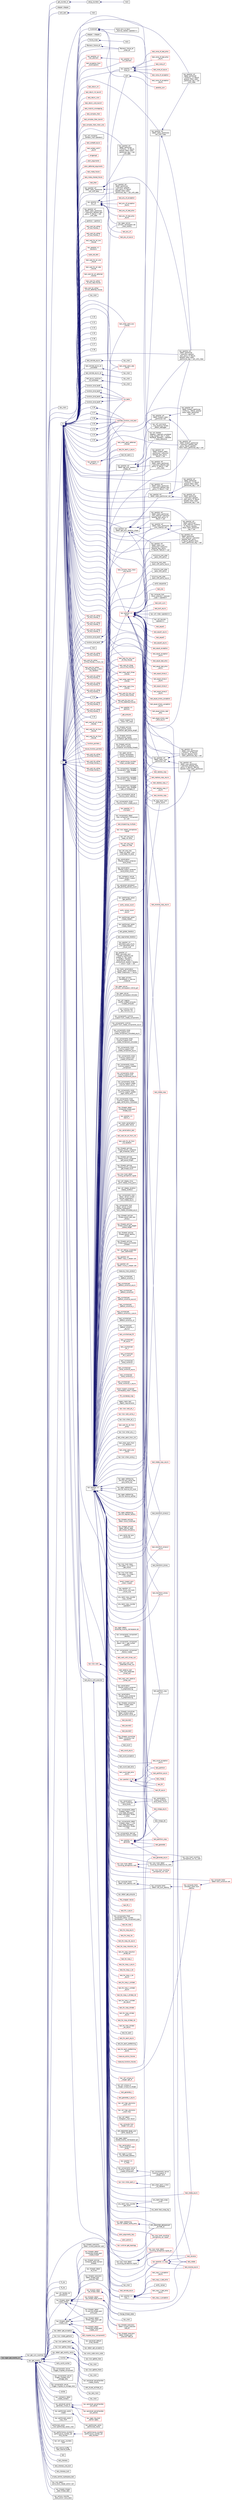 digraph "hpx::agas::get_locality_id"
{
  edge [fontname="Helvetica",fontsize="10",labelfontname="Helvetica",labelfontsize="10"];
  node [fontname="Helvetica",fontsize="10",shape=record];
  rankdir="LR";
  Node1165 [label="hpx::agas::get_locality_id",height=0.2,width=0.4,color="black", fillcolor="grey75", style="filled", fontcolor="black"];
  Node1165 -> Node1166 [dir="back",color="midnightblue",fontsize="10",style="solid",fontname="Helvetica"];
  Node1166 [label="hpx::get_num_localities",height=0.2,width=0.4,color="black", fillcolor="white", style="filled",URL="$d8/d83/namespacehpx.html#a1db549da58aaa9b452db490fda2f09e4",tooltip="Return the number of localities which are currently registered for the running application. "];
  Node1165 -> Node1167 [dir="back",color="midnightblue",fontsize="10",style="solid",fontname="Helvetica"];
  Node1167 [label="hpx::get_locality_id",height=0.2,width=0.4,color="black", fillcolor="white", style="filled",URL="$d8/d83/namespacehpx.html#a158d7c54a657bb364c1704033010697b",tooltip="Return the number of the locality this function is being called from. "];
  Node1167 -> Node1168 [dir="back",color="midnightblue",fontsize="10",style="solid",fontname="Helvetica"];
  Node1168 [label="get_counter_id",height=0.2,width=0.4,color="black", fillcolor="white", style="filled",URL="$d6/de5/1d__stencil__4__throttle_8cpp.html#a244d1f7245f95f51debac25fb31b52b7"];
  Node1168 -> Node1169 [dir="back",color="midnightblue",fontsize="10",style="solid",fontname="Helvetica"];
  Node1169 [label="setup_counters",height=0.2,width=0.4,color="black", fillcolor="white", style="filled",URL="$d6/de5/1d__stencil__4__throttle_8cpp.html#ab1bf1c667fac5b7c94245e4173d59db7"];
  Node1169 -> Node1170 [dir="back",color="midnightblue",fontsize="10",style="solid",fontname="Helvetica"];
  Node1170 [label="main",height=0.2,width=0.4,color="black", fillcolor="white", style="filled",URL="$d6/de5/1d__stencil__4__throttle_8cpp.html#a0ddf1224851353fc92bfbff6f499fa97"];
  Node1167 -> Node1171 [dir="back",color="midnightblue",fontsize="10",style="solid",fontname="Helvetica"];
  Node1171 [label="stepper::stepper",height=0.2,width=0.4,color="black", fillcolor="white", style="filled",URL="$d0/da6/structstepper.html#a3d3b661e2502d80c80775c190f5585e2"];
  Node1167 -> Node1172 [dir="back",color="midnightblue",fontsize="10",style="solid",fontname="Helvetica"];
  Node1172 [label="stepper::~stepper",height=0.2,width=0.4,color="black", fillcolor="white", style="filled",URL="$d0/da6/structstepper.html#add73bef54a4602b7a9c84c4fedcde6d0"];
  Node1167 -> Node1173 [dir="back",color="midnightblue",fontsize="10",style="solid",fontname="Helvetica"];
  Node1173 [label="increment",height=0.2,width=0.4,color="black", fillcolor="white", style="filled",URL="$d5/dd3/apply__colocated_8cpp.html#a0587c889321a8e9c6f8b53102c281391"];
  Node1173 -> Node1174 [dir="back",color="midnightblue",fontsize="10",style="solid",fontname="Helvetica"];
  Node1174 [label="boost::asio::ip::basic\l_resolver_iterator::operator++",height=0.2,width=0.4,color="black", fillcolor="white", style="filled",URL="$d5/d86/classboost_1_1asio_1_1ip_1_1basic__resolver__iterator.html#a8d474163b0efb25f329b99e16422ca09",tooltip="Increment operator (prefix). "];
  Node1173 -> Node1175 [dir="back",color="midnightblue",fontsize="10",style="solid",fontname="Helvetica"];
  Node1175 [label="split",height=0.2,width=0.4,color="black", fillcolor="white", style="filled",URL="$d9/dca/created__executor_8cpp.html#a93788ea6faf31003f71a7ef49dbb0ec3"];
  Node1175 -> Node1176 [dir="back",color="midnightblue",fontsize="10",style="solid",fontname="Helvetica"];
  Node1176 [label="parallel_sum",height=0.2,width=0.4,color="red", fillcolor="white", style="filled",URL="$d9/dca/created__executor_8cpp.html#a80274c30da23d7824ffc381645cbcfeb"];
  Node1173 -> Node1179 [dir="back",color="midnightblue",fontsize="10",style="solid",fontname="Helvetica"];
  Node1179 [label="hpx::util::iterator\l_adaptor\< segment_unordered\l_map_iterator\< Key, T, Hash,\l KeyEqual, BaseIter \>, BaseIter\l \>::base_reference",height=0.2,width=0.4,color="black", fillcolor="white", style="filled",URL="$dd/d31/classhpx_1_1util_1_1iterator__adaptor.html#a94fc51756ea35a5e0b1523c242b7fb3c"];
  Node1173 -> Node1180 [dir="back",color="midnightblue",fontsize="10",style="solid",fontname="Helvetica"];
  Node1180 [label="hpx::agas::server::\lprimary_namespace::set\l_local_locality",height=0.2,width=0.4,color="black", fillcolor="white", style="filled",URL="$d7/d3a/structhpx_1_1agas_1_1server_1_1primary__namespace.html#a52d12a1efbe05190fd6592ba971192b6"];
  Node1167 -> Node1181 [dir="back",color="midnightblue",fontsize="10",style="solid",fontname="Helvetica"];
  Node1181 [label="hpx_main",height=0.2,width=0.4,color="black", fillcolor="white", style="filled",URL="$d5/dd3/apply__colocated_8cpp.html#aefd26dd818037509b2241068d57e3e1d"];
  Node1167 -> Node1182 [dir="back",color="midnightblue",fontsize="10",style="solid",fontname="Helvetica"];
  Node1182 [label="bulk_test",height=0.2,width=0.4,color="black", fillcolor="white", style="filled",URL="$dd/d8b/barrier__hang_8cpp.html#a2fd9ba39dc8241594662dc397348d687"];
  Node1182 -> Node1183 [dir="back",color="midnightblue",fontsize="10",style="solid",fontname="Helvetica"];
  Node1183 [label="main",height=0.2,width=0.4,color="black", fillcolor="white", style="filled",URL="$d7/dbf/spmd__block_8cpp.html#ae66f6b31b5ad750f1fe042a706a4e3d4"];
  Node1167 -> Node1184 [dir="back",color="midnightblue",fontsize="10",style="solid",fontname="Helvetica"];
  Node1184 [label="f1",height=0.2,width=0.4,color="black", fillcolor="white", style="filled",URL="$d8/d8b/broadcast_8cpp.html#a1751fbd41f2529b84514a9dbd767959a"];
  Node1184 -> Node1172 [dir="back",color="midnightblue",fontsize="10",style="solid",fontname="Helvetica"];
  Node1184 -> Node1185 [dir="back",color="midnightblue",fontsize="10",style="solid",fontname="Helvetica"];
  Node1185 [label="hpx_main",height=0.2,width=0.4,color="black", fillcolor="white", style="filled",URL="$dc/dc0/after__588_8cpp.html#a4ca51ec94fa82421fc621b58eef7b01c"];
  Node1184 -> Node1186 [dir="back",color="midnightblue",fontsize="10",style="solid",fontname="Helvetica"];
  Node1186 [label="hpx::parallel::v1::\lnone_of",height=0.2,width=0.4,color="black", fillcolor="white", style="filled",URL="$db/db9/namespacehpx_1_1parallel_1_1v1.html#ae44352b56d9d9936c0ff9a90a50d3049"];
  Node1186 -> Node1187 [dir="back",color="midnightblue",fontsize="10",style="solid",fontname="Helvetica"];
  Node1187 [label="test_none_of",height=0.2,width=0.4,color="red", fillcolor="white", style="filled",URL="$de/d32/none__of_8cpp.html#a4188d9b781e7ae7dd7a9049eb2ef3c38"];
  Node1186 -> Node1189 [dir="back",color="midnightblue",fontsize="10",style="solid",fontname="Helvetica"];
  Node1189 [label="test_none_of_async",height=0.2,width=0.4,color="red", fillcolor="white", style="filled",URL="$de/d32/none__of_8cpp.html#a86a0a8c8f53ac6c09d22d4216bbeb59b"];
  Node1186 -> Node1190 [dir="back",color="midnightblue",fontsize="10",style="solid",fontname="Helvetica"];
  Node1190 [label="test_none_of_exception",height=0.2,width=0.4,color="red", fillcolor="white", style="filled",URL="$de/d32/none__of_8cpp.html#a6fc2ea520cb018511cd2c90504cadf0c"];
  Node1186 -> Node1192 [dir="back",color="midnightblue",fontsize="10",style="solid",fontname="Helvetica"];
  Node1192 [label="test_none_of_exception\l_async",height=0.2,width=0.4,color="red", fillcolor="white", style="filled",URL="$de/d32/none__of_8cpp.html#ac4f0567bb6e5f2e6ce455ab913ec9dfc"];
  Node1186 -> Node1193 [dir="back",color="midnightblue",fontsize="10",style="solid",fontname="Helvetica"];
  Node1193 [label="test_none_of_bad_alloc",height=0.2,width=0.4,color="red", fillcolor="white", style="filled",URL="$de/d32/none__of_8cpp.html#af214362a538f7307354bcfb31b7f6f6c"];
  Node1186 -> Node1195 [dir="back",color="midnightblue",fontsize="10",style="solid",fontname="Helvetica"];
  Node1195 [label="test_none_of_bad_alloc\l_async",height=0.2,width=0.4,color="red", fillcolor="white", style="filled",URL="$de/d32/none__of_8cpp.html#a98a0e0974e9e9829b45c786450df942c"];
  Node1184 -> Node1196 [dir="back",color="midnightblue",fontsize="10",style="solid",fontname="Helvetica"];
  Node1196 [label="hpx::parallel::v1::\lany_of",height=0.2,width=0.4,color="black", fillcolor="white", style="filled",URL="$db/db9/namespacehpx_1_1parallel_1_1v1.html#aa0008b3858cfed5bbaca31df3f5c748c"];
  Node1196 -> Node1186 [dir="back",color="midnightblue",fontsize="10",style="solid",fontname="Helvetica"];
  Node1196 -> Node1197 [dir="back",color="midnightblue",fontsize="10",style="solid",fontname="Helvetica"];
  Node1197 [label="test_any_of",height=0.2,width=0.4,color="red", fillcolor="white", style="filled",URL="$d8/d5d/any__of_8cpp.html#a3be6d1cf182d27096e687217832b6ffb"];
  Node1196 -> Node1199 [dir="back",color="midnightblue",fontsize="10",style="solid",fontname="Helvetica"];
  Node1199 [label="test_any_of_async",height=0.2,width=0.4,color="red", fillcolor="white", style="filled",URL="$d8/d5d/any__of_8cpp.html#af1056def42768dd08ff4f98ce58d5586"];
  Node1196 -> Node1200 [dir="back",color="midnightblue",fontsize="10",style="solid",fontname="Helvetica"];
  Node1200 [label="test_any_of_exception",height=0.2,width=0.4,color="red", fillcolor="white", style="filled",URL="$d8/d5d/any__of_8cpp.html#a348c2914b5d59fa0b61c79e37df17034"];
  Node1196 -> Node1202 [dir="back",color="midnightblue",fontsize="10",style="solid",fontname="Helvetica"];
  Node1202 [label="test_any_of_exception\l_async",height=0.2,width=0.4,color="red", fillcolor="white", style="filled",URL="$d8/d5d/any__of_8cpp.html#ad81e0ee038af5e3b7dd176ced1237e38"];
  Node1196 -> Node1203 [dir="back",color="midnightblue",fontsize="10",style="solid",fontname="Helvetica"];
  Node1203 [label="test_any_of_bad_alloc",height=0.2,width=0.4,color="red", fillcolor="white", style="filled",URL="$d8/d5d/any__of_8cpp.html#a24ee4ddcdaee70f8bbb0a44bab89ff9a"];
  Node1196 -> Node1205 [dir="back",color="midnightblue",fontsize="10",style="solid",fontname="Helvetica"];
  Node1205 [label="test_any_of_bad_alloc\l_async",height=0.2,width=0.4,color="red", fillcolor="white", style="filled",URL="$d8/d5d/any__of_8cpp.html#a39de4a734510b3f4ae74c26a6c0834b0"];
  Node1184 -> Node1206 [dir="back",color="midnightblue",fontsize="10",style="solid",fontname="Helvetica"];
  Node1206 [label="test_remote_async",height=0.2,width=0.4,color="black", fillcolor="white", style="filled",URL="$db/de6/async__action__1813_8cpp.html#af26e331d55cd69b2a6ef7070fe033535"];
  Node1206 -> Node1207 [dir="back",color="midnightblue",fontsize="10",style="solid",fontname="Helvetica"];
  Node1207 [label="hpx_main",height=0.2,width=0.4,color="black", fillcolor="white", style="filled",URL="$db/de6/async__action__1813_8cpp.html#aefd26dd818037509b2241068d57e3e1d"];
  Node1184 -> Node1208 [dir="back",color="midnightblue",fontsize="10",style="solid",fontname="Helvetica"];
  Node1208 [label="test_remote_async_cb\l_colocated",height=0.2,width=0.4,color="black", fillcolor="white", style="filled",URL="$d7/d7f/async__cb__colocated_8cpp.html#ab28e8d24280460d8e7f01922091a4847"];
  Node1208 -> Node1209 [dir="back",color="midnightblue",fontsize="10",style="solid",fontname="Helvetica"];
  Node1209 [label="hpx_main",height=0.2,width=0.4,color="black", fillcolor="white", style="filled",URL="$d7/d7f/async__cb__colocated_8cpp.html#aefd26dd818037509b2241068d57e3e1d"];
  Node1184 -> Node1210 [dir="back",color="midnightblue",fontsize="10",style="solid",fontname="Helvetica"];
  Node1210 [label="test_remote_async_cb",height=0.2,width=0.4,color="black", fillcolor="white", style="filled",URL="$da/d88/async__cb__remote_8cpp.html#a696e56ba0ade0311e4a0e06254e743d9"];
  Node1210 -> Node1211 [dir="back",color="midnightblue",fontsize="10",style="solid",fontname="Helvetica"];
  Node1211 [label="hpx_main",height=0.2,width=0.4,color="black", fillcolor="white", style="filled",URL="$da/d88/async__cb__remote_8cpp.html#aefd26dd818037509b2241068d57e3e1d"];
  Node1184 -> Node1212 [dir="back",color="midnightblue",fontsize="10",style="solid",fontname="Helvetica"];
  Node1212 [label="test_async_continue\l_cb_colocated",height=0.2,width=0.4,color="black", fillcolor="white", style="filled",URL="$dd/dce/async__continue__cb__colocated_8cpp.html#aa99d076a2b112058bce08cd88134c158"];
  Node1212 -> Node1213 [dir="back",color="midnightblue",fontsize="10",style="solid",fontname="Helvetica"];
  Node1213 [label="hpx_main",height=0.2,width=0.4,color="black", fillcolor="white", style="filled",URL="$dd/dce/async__continue__cb__colocated_8cpp.html#aefd26dd818037509b2241068d57e3e1d"];
  Node1184 -> Node1214 [dir="back",color="midnightblue",fontsize="10",style="solid",fontname="Helvetica"];
  Node1214 [label="test_async_with_executor",height=0.2,width=0.4,color="black", fillcolor="white", style="filled",URL="$d4/dce/async__local__executor_8cpp.html#a3be1a86d23b45cd956b5d793a25bc1f3"];
  Node1214 -> Node1215 [dir="back",color="midnightblue",fontsize="10",style="solid",fontname="Helvetica"];
  Node1215 [label="hpx_main",height=0.2,width=0.4,color="black", fillcolor="white", style="filled",URL="$d4/dce/async__local__executor_8cpp.html#aefd26dd818037509b2241068d57e3e1d"];
  Node1184 -> Node1216 [dir="back",color="midnightblue",fontsize="10",style="solid",fontname="Helvetica"];
  Node1216 [label="main",height=0.2,width=0.4,color="black", fillcolor="white", style="filled",URL="$d4/d13/async__unwrap__1037_8cpp.html#ae66f6b31b5ad750f1fe042a706a4e3d4"];
  Node1184 -> Node1217 [dir="back",color="midnightblue",fontsize="10",style="solid",fontname="Helvetica"];
  Node1217 [label="function_bind_test1",height=0.2,width=0.4,color="black", fillcolor="white", style="filled",URL="$d7/d85/bind__action_8cpp.html#ae6639183a43f033e86cc0cd59de201fe"];
  Node1217 -> Node1218 [dir="back",color="midnightblue",fontsize="10",style="solid",fontname="Helvetica"];
  Node1218 [label="run_tests",height=0.2,width=0.4,color="red", fillcolor="white", style="filled",URL="$d7/d85/bind__action_8cpp.html#a66ce417481659548c78f69005137fa56"];
  Node1184 -> Node1221 [dir="back",color="midnightblue",fontsize="10",style="solid",fontname="Helvetica"];
  Node1221 [label="function_bind_test2",height=0.2,width=0.4,color="black", fillcolor="white", style="filled",URL="$d7/d85/bind__action_8cpp.html#a73d61c976bbadfb683092d4938800382"];
  Node1221 -> Node1218 [dir="back",color="midnightblue",fontsize="10",style="solid",fontname="Helvetica"];
  Node1184 -> Node1222 [dir="back",color="midnightblue",fontsize="10",style="solid",fontname="Helvetica"];
  Node1222 [label="function_bind_test3",height=0.2,width=0.4,color="black", fillcolor="white", style="filled",URL="$d7/d85/bind__action_8cpp.html#ae74b5f5fa480266ffab176338c97c824"];
  Node1222 -> Node1218 [dir="back",color="midnightblue",fontsize="10",style="solid",fontname="Helvetica"];
  Node1184 -> Node1223 [dir="back",color="midnightblue",fontsize="10",style="solid",fontname="Helvetica"];
  Node1223 [label="function_bind_test4",height=0.2,width=0.4,color="black", fillcolor="white", style="filled",URL="$d7/d85/bind__action_8cpp.html#ac73a85dab1306367e15d580ddbd172c3"];
  Node1223 -> Node1218 [dir="back",color="midnightblue",fontsize="10",style="solid",fontname="Helvetica"];
  Node1184 -> Node1224 [dir="back",color="midnightblue",fontsize="10",style="solid",fontname="Helvetica"];
  Node1224 [label="function_bind_test5",height=0.2,width=0.4,color="black", fillcolor="white", style="filled",URL="$d7/d85/bind__action_8cpp.html#a72403e93fa8c54844fd1dbcbeb9ceadb"];
  Node1224 -> Node1218 [dir="back",color="midnightblue",fontsize="10",style="solid",fontname="Helvetica"];
  Node1184 -> Node1225 [dir="back",color="midnightblue",fontsize="10",style="solid",fontname="Helvetica"];
  Node1225 [label="function_bind_test6",height=0.2,width=0.4,color="black", fillcolor="white", style="filled",URL="$d7/d85/bind__action_8cpp.html#ad24c4350176ea8ce81bffd3ccb3dc8f2"];
  Node1225 -> Node1218 [dir="back",color="midnightblue",fontsize="10",style="solid",fontname="Helvetica"];
  Node1184 -> Node1226 [dir="back",color="midnightblue",fontsize="10",style="solid",fontname="Helvetica"];
  Node1226 [label="X::f0",height=0.2,width=0.4,color="black", fillcolor="white", style="filled",URL="$d9/d80/struct_x.html#a3d9af10d1eaa4ae6e3beef80626ed566"];
  Node1184 -> Node1227 [dir="back",color="midnightblue",fontsize="10",style="solid",fontname="Helvetica"];
  Node1227 [label="X::f2",height=0.2,width=0.4,color="black", fillcolor="white", style="filled",URL="$d9/d80/struct_x.html#abead17ebf63427076f32b0d669052a81"];
  Node1184 -> Node1228 [dir="back",color="midnightblue",fontsize="10",style="solid",fontname="Helvetica"];
  Node1228 [label="X::f3",height=0.2,width=0.4,color="black", fillcolor="white", style="filled",URL="$d9/d80/struct_x.html#a96b39955c6e699ea096325dd02930119"];
  Node1184 -> Node1229 [dir="back",color="midnightblue",fontsize="10",style="solid",fontname="Helvetica"];
  Node1229 [label="X::f4",height=0.2,width=0.4,color="black", fillcolor="white", style="filled",URL="$d9/d80/struct_x.html#a617a1f581fd69596cb59fad83d02d7da"];
  Node1184 -> Node1230 [dir="back",color="midnightblue",fontsize="10",style="solid",fontname="Helvetica"];
  Node1230 [label="X::f5",height=0.2,width=0.4,color="black", fillcolor="white", style="filled",URL="$d9/d80/struct_x.html#a4407376897e8748ef73bff13187a7640"];
  Node1184 -> Node1231 [dir="back",color="midnightblue",fontsize="10",style="solid",fontname="Helvetica"];
  Node1231 [label="X::f6",height=0.2,width=0.4,color="black", fillcolor="white", style="filled",URL="$d9/d80/struct_x.html#a0ba6dad92a64fe568ed7184e59356167"];
  Node1184 -> Node1232 [dir="back",color="midnightblue",fontsize="10",style="solid",fontname="Helvetica"];
  Node1232 [label="X::f7",height=0.2,width=0.4,color="black", fillcolor="white", style="filled",URL="$d9/d80/struct_x.html#a6c2d587d7a1d77cea56a91ab664130b8"];
  Node1184 -> Node1233 [dir="back",color="midnightblue",fontsize="10",style="solid",fontname="Helvetica"];
  Node1233 [label="X::f8",height=0.2,width=0.4,color="black", fillcolor="white", style="filled",URL="$d9/d80/struct_x.html#af8508c9acafc85697f3ac8c96a7a2b8c"];
  Node1184 -> Node1234 [dir="back",color="midnightblue",fontsize="10",style="solid",fontname="Helvetica"];
  Node1234 [label="V::f0",height=0.2,width=0.4,color="black", fillcolor="white", style="filled",URL="$d1/d19/struct_v.html#a7f5f018047748e35522406c1ff8bda5d"];
  Node1234 -> Node1235 [dir="back",color="midnightblue",fontsize="10",style="solid",fontname="Helvetica"];
  Node1235 [label="member_function_void_test",height=0.2,width=0.4,color="red", fillcolor="white", style="filled",URL="$d0/dac/bind__test_8cpp.html#a0cd26a0269df9255c264fc823bfe4cd2"];
  Node1184 -> Node1237 [dir="back",color="midnightblue",fontsize="10",style="solid",fontname="Helvetica"];
  Node1237 [label="V::f2",height=0.2,width=0.4,color="black", fillcolor="white", style="filled",URL="$d1/d19/struct_v.html#a9fc906cba52e02e38ae3f6c64829d5ba"];
  Node1237 -> Node1235 [dir="back",color="midnightblue",fontsize="10",style="solid",fontname="Helvetica"];
  Node1184 -> Node1238 [dir="back",color="midnightblue",fontsize="10",style="solid",fontname="Helvetica"];
  Node1238 [label="V::f3",height=0.2,width=0.4,color="black", fillcolor="white", style="filled",URL="$d1/d19/struct_v.html#a02773f8887370a6b6c06aaa43c9ef7ba"];
  Node1238 -> Node1235 [dir="back",color="midnightblue",fontsize="10",style="solid",fontname="Helvetica"];
  Node1184 -> Node1239 [dir="back",color="midnightblue",fontsize="10",style="solid",fontname="Helvetica"];
  Node1239 [label="V::f4",height=0.2,width=0.4,color="black", fillcolor="white", style="filled",URL="$d1/d19/struct_v.html#aea51b7ff5554ae7ac78437adb2d6b128"];
  Node1239 -> Node1235 [dir="back",color="midnightblue",fontsize="10",style="solid",fontname="Helvetica"];
  Node1184 -> Node1240 [dir="back",color="midnightblue",fontsize="10",style="solid",fontname="Helvetica"];
  Node1240 [label="V::f5",height=0.2,width=0.4,color="black", fillcolor="white", style="filled",URL="$d1/d19/struct_v.html#ac8b9d79c01edf38bec04859019c58cc3"];
  Node1240 -> Node1235 [dir="back",color="midnightblue",fontsize="10",style="solid",fontname="Helvetica"];
  Node1184 -> Node1241 [dir="back",color="midnightblue",fontsize="10",style="solid",fontname="Helvetica"];
  Node1241 [label="V::f6",height=0.2,width=0.4,color="black", fillcolor="white", style="filled",URL="$d1/d19/struct_v.html#a7ac1db2908e6994ee28ceeda483e6687"];
  Node1241 -> Node1235 [dir="back",color="midnightblue",fontsize="10",style="solid",fontname="Helvetica"];
  Node1184 -> Node1242 [dir="back",color="midnightblue",fontsize="10",style="solid",fontname="Helvetica"];
  Node1242 [label="V::f7",height=0.2,width=0.4,color="black", fillcolor="white", style="filled",URL="$d1/d19/struct_v.html#ae80753b9b052b25bbce50fa378f85256"];
  Node1242 -> Node1235 [dir="back",color="midnightblue",fontsize="10",style="solid",fontname="Helvetica"];
  Node1184 -> Node1243 [dir="back",color="midnightblue",fontsize="10",style="solid",fontname="Helvetica"];
  Node1243 [label="V::f8",height=0.2,width=0.4,color="black", fillcolor="white", style="filled",URL="$d1/d19/struct_v.html#aa62d4752ca21a38446499fd274ab2807"];
  Node1243 -> Node1235 [dir="back",color="midnightblue",fontsize="10",style="solid",fontname="Helvetica"];
  Node1184 -> Node1244 [dir="back",color="midnightblue",fontsize="10",style="solid",fontname="Helvetica"];
  Node1244 [label="hpx::parallel::util\l::detail::get_bulk_iteration_shape",height=0.2,width=0.4,color="black", fillcolor="white", style="filled",URL="$db/d3e/namespacehpx_1_1parallel_1_1util_1_1detail.html#a86f73d13121a4afd334a34da6074ea24"];
  Node1244 -> Node1245 [dir="back",color="midnightblue",fontsize="10",style="solid",fontname="Helvetica"];
  Node1245 [label="hpx::parallel::util\l::detail::static_partitioner::call",height=0.2,width=0.4,color="black", fillcolor="white", style="filled",URL="$d0/d26/structhpx_1_1parallel_1_1util_1_1detail_1_1static__partitioner.html#a55606c265351f432a032ffd3f526c9f0"];
  Node1245 -> Node1246 [dir="back",color="midnightblue",fontsize="10",style="solid",fontname="Helvetica"];
  Node1246 [label="hpx::parallel::util\l::detail::partitioner\l\< ExPolicy_, R, Result,\l parallel::traits::static\l_partitioner_tag \>::call",height=0.2,width=0.4,color="black", fillcolor="white", style="filled",URL="$d9/da6/structhpx_1_1parallel_1_1util_1_1detail_1_1partitioner_3_01_ex_policy___00_01_r_00_01_result_00_f9188a728fbca94eb87dd779d6a026dd.html#a175d427f7214fb0049495e41dc2a54e1"];
  Node1245 -> Node1247 [dir="back",color="midnightblue",fontsize="10",style="solid",fontname="Helvetica"];
  Node1247 [label="hpx::parallel::util\l::detail::partitioner\l\< execution::parallel\l_task_policy, R, Result,\l parallel::traits::static\l_partitioner_tag \>::call",height=0.2,width=0.4,color="black", fillcolor="white", style="filled",URL="$d2/d63/structhpx_1_1parallel_1_1util_1_1detail_1_1partitioner_3_01execution_1_1parallel__task__policy_0969c76df517dcec21fca7bbe6c5e8dec.html#a9fc3a0dd370ba00d8094b228c71ea206"];
  Node1245 -> Node1248 [dir="back",color="midnightblue",fontsize="10",style="solid",fontname="Helvetica"];
  Node1248 [label="hpx::parallel::util\l::detail::partitioner\l\< execution::parallel\l_task_policy, R, Result,\l parallel::traits::static\l_partitioner_tag \>::call_with_index",height=0.2,width=0.4,color="black", fillcolor="white", style="filled",URL="$d2/d63/structhpx_1_1parallel_1_1util_1_1detail_1_1partitioner_3_01execution_1_1parallel__task__policy_0969c76df517dcec21fca7bbe6c5e8dec.html#ae29ad3ded2e96492f8b0d3f89630c55b"];
  Node1244 -> Node1249 [dir="back",color="midnightblue",fontsize="10",style="solid",fontname="Helvetica"];
  Node1249 [label="hpx::parallel::util\l::detail::static_partitioner\l\< execution::parallel_task\l_policy, R, Result \>::call",height=0.2,width=0.4,color="black", fillcolor="white", style="filled",URL="$df/dd6/structhpx_1_1parallel_1_1util_1_1detail_1_1static__partitioner_3_01execution_1_1parallel__task__e307c4332e9603f100a00570fb182e4c.html#a6d9e6f39a7ed61b51f4172be35f686f9"];
  Node1244 -> Node1250 [dir="back",color="midnightblue",fontsize="10",style="solid",fontname="Helvetica"];
  Node1250 [label="hpx::parallel::util\l::detail::static_partitioner\l_with_cleanup::call",height=0.2,width=0.4,color="black", fillcolor="white", style="filled",URL="$df/d7d/structhpx_1_1parallel_1_1util_1_1detail_1_1static__partitioner__with__cleanup.html#aeecd73fce300c09d9d3de28de56cd765"];
  Node1250 -> Node1251 [dir="back",color="midnightblue",fontsize="10",style="solid",fontname="Helvetica"];
  Node1251 [label="hpx::parallel::util\l::detail::partitioner\l_with_cleanup\< ExPolicy\l_, R, Result, parallel::\ltraits::static_partitioner\l_tag \>::call",height=0.2,width=0.4,color="black", fillcolor="white", style="filled",URL="$d0/d90/structhpx_1_1parallel_1_1util_1_1detail_1_1partitioner__with__cleanup_3_01_ex_policy___00_01_r_0c3e17ad3ae71a37de155a669555baeda.html#aeb9438bf721d28529588bf5af4bcddba"];
  Node1250 -> Node1252 [dir="back",color="midnightblue",fontsize="10",style="solid",fontname="Helvetica"];
  Node1252 [label="hpx::parallel::util\l::detail::partitioner\l_with_cleanup\< execution\l::parallel_task_policy,\l R, Result, parallel::traits\l::static_partitioner_tag \>::call",height=0.2,width=0.4,color="black", fillcolor="white", style="filled",URL="$d5/da7/structhpx_1_1parallel_1_1util_1_1detail_1_1partitioner__with__cleanup_3_01execution_1_1parallel_8673dcd98c12f633ab8c18b0022ea41a.html#a7b972bb926154f03e888a1b6fd127bcd"];
  Node1244 -> Node1253 [dir="back",color="midnightblue",fontsize="10",style="solid",fontname="Helvetica"];
  Node1253 [label="hpx::parallel::util\l::detail::static_partitioner\l_with_cleanup\< execution\l::parallel_task_policy, R,\l Result \>::call",height=0.2,width=0.4,color="black", fillcolor="white", style="filled",URL="$df/dd6/structhpx_1_1parallel_1_1util_1_1detail_1_1static__partitioner__with__cleanup_3_01execution_1_1pee81c4d5fba158bd787d5798cd50c2c1.html#a8ad4ccadbe61740176e6186256233fd2"];
  Node1244 -> Node1254 [dir="back",color="midnightblue",fontsize="10",style="solid",fontname="Helvetica"];
  Node1254 [label="hpx::parallel::util\l::detail::static_scan\l_partitioner::call",height=0.2,width=0.4,color="black", fillcolor="white", style="filled",URL="$d6/dba/structhpx_1_1parallel_1_1util_1_1detail_1_1static__scan__partitioner.html#a25ea6c014eef58f375a3ecbb2185ba0c"];
  Node1254 -> Node1255 [dir="back",color="midnightblue",fontsize="10",style="solid",fontname="Helvetica"];
  Node1255 [label="hpx::parallel::util\l::detail::scan_partitioner\l\< ExPolicy_, R, Result1,\l Result2, parallel::traits\l::static_partitioner_tag \>::call",height=0.2,width=0.4,color="black", fillcolor="white", style="filled",URL="$d3/dc5/structhpx_1_1parallel_1_1util_1_1detail_1_1scan__partitioner_3_01_ex_policy___00_01_r_00_01_resu8681f2069743f920fc415be5cbab4cfc.html#a81f03c80515157478188ed27de54ec14"];
  Node1254 -> Node1256 [dir="back",color="midnightblue",fontsize="10",style="solid",fontname="Helvetica"];
  Node1256 [label="hpx::parallel::util\l::detail::scan_partitioner\l\< execution::parallel_task\l_policy, R, Result1, Result2,\l parallel::traits::static_partitioner\l_tag \>::call",height=0.2,width=0.4,color="black", fillcolor="white", style="filled",URL="$dc/d0d/structhpx_1_1parallel_1_1util_1_1detail_1_1scan__partitioner_3_01execution_1_1parallel__task__po27cdc75dfa3303c868d1c8542c2a4e05.html#a668fa903a77643f2e22c7bdb3e02daee"];
  Node1244 -> Node1257 [dir="back",color="midnightblue",fontsize="10",style="solid",fontname="Helvetica"];
  Node1257 [label="hpx::parallel::util\l::detail::static_scan\l_partitioner\< execution\l::parallel_task_policy,\l R, Result1, Result2 \>::call",height=0.2,width=0.4,color="black", fillcolor="white", style="filled",URL="$de/d2e/structhpx_1_1parallel_1_1util_1_1detail_1_1static__scan__partitioner_3_01execution_1_1parallel__8e160c3c419a57c7f05e2f191722824c.html#a64299a0bd2c41bac5cd118e8ff392410"];
  Node1184 -> Node1258 [dir="back",color="midnightblue",fontsize="10",style="solid",fontname="Helvetica"];
  Node1258 [label="hpx::parallel::util\l::detail::get_bulk_iteration\l_shape_idx",height=0.2,width=0.4,color="black", fillcolor="white", style="filled",URL="$db/d3e/namespacehpx_1_1parallel_1_1util_1_1detail.html#a370c3e6a87ef9d31db12d80ae3733443"];
  Node1258 -> Node1259 [dir="back",color="midnightblue",fontsize="10",style="solid",fontname="Helvetica"];
  Node1259 [label="hpx::parallel::util\l::detail::foreach_static\l_partitioner::call",height=0.2,width=0.4,color="black", fillcolor="white", style="filled",URL="$d6/d6a/structhpx_1_1parallel_1_1util_1_1detail_1_1foreach__static__partitioner.html#adacc835452ced27726fb88e340a65546"];
  Node1259 -> Node1260 [dir="back",color="midnightblue",fontsize="10",style="solid",fontname="Helvetica"];
  Node1260 [label="hpx::parallel::util\l::detail::foreach_partitioner\l\< ExPolicy_, Result, parallel\l::traits::static_partitioner\l_tag \>::call",height=0.2,width=0.4,color="black", fillcolor="white", style="filled",URL="$db/d4c/structhpx_1_1parallel_1_1util_1_1detail_1_1foreach__partitioner_3_01_ex_policy___00_01_result_00f0905d86233521b217e190864e1ef9bf.html#aec3e49e5b0760bc3e17e7151fbb130db"];
  Node1259 -> Node1261 [dir="back",color="midnightblue",fontsize="10",style="solid",fontname="Helvetica"];
  Node1261 [label="hpx::parallel::util\l::detail::foreach_partitioner\l\< execution::parallel_task\l_policy, Result, parallel::\ltraits::static_partitioner_tag \>::call",height=0.2,width=0.4,color="black", fillcolor="white", style="filled",URL="$dc/dea/structhpx_1_1parallel_1_1util_1_1detail_1_1foreach__partitioner_3_01execution_1_1parallel__task_15c413fade2c2ea381c529c90fb01b95.html#a8231aec9aa2b550686dfb09068355222"];
  Node1258 -> Node1262 [dir="back",color="midnightblue",fontsize="10",style="solid",fontname="Helvetica"];
  Node1262 [label="hpx::parallel::util\l::detail::foreach_static\l_partitioner\< execution\l::parallel_task_policy,\l Result \>::call",height=0.2,width=0.4,color="black", fillcolor="white", style="filled",URL="$dc/d70/structhpx_1_1parallel_1_1util_1_1detail_1_1foreach__static__partitioner_3_01execution_1_1paralle8626d5c4384767c8555b9966fc809b75.html#a4879597fc0c82d45142cb561100c86f4"];
  Node1258 -> Node1263 [dir="back",color="midnightblue",fontsize="10",style="solid",fontname="Helvetica"];
  Node1263 [label="hpx::parallel::util\l::detail::static_partitioner\l::call_with_index",height=0.2,width=0.4,color="black", fillcolor="white", style="filled",URL="$d0/d26/structhpx_1_1parallel_1_1util_1_1detail_1_1static__partitioner.html#a042b7839c8ab773e61517e0d1581a02d"];
  Node1263 -> Node1264 [dir="back",color="midnightblue",fontsize="10",style="solid",fontname="Helvetica"];
  Node1264 [label="hpx::parallel::util\l::detail::partitioner\l\< ExPolicy_, R, Result,\l parallel::traits::static\l_partitioner_tag \>::call\l_with_index",height=0.2,width=0.4,color="black", fillcolor="white", style="filled",URL="$d9/da6/structhpx_1_1parallel_1_1util_1_1detail_1_1partitioner_3_01_ex_policy___00_01_r_00_01_result_00_f9188a728fbca94eb87dd779d6a026dd.html#ace9998b92da4f0f522b791aaefbe6db4"];
  Node1263 -> Node1248 [dir="back",color="midnightblue",fontsize="10",style="solid",fontname="Helvetica"];
  Node1258 -> Node1265 [dir="back",color="midnightblue",fontsize="10",style="solid",fontname="Helvetica"];
  Node1265 [label="hpx::parallel::util\l::detail::static_partitioner\l\< execution::parallel_task\l_policy, R, Result \>::call\l_with_index",height=0.2,width=0.4,color="black", fillcolor="white", style="filled",URL="$df/dd6/structhpx_1_1parallel_1_1util_1_1detail_1_1static__partitioner_3_01execution_1_1parallel__task__e307c4332e9603f100a00570fb182e4c.html#ac1f9791eef7a7d0965e568a55d384ad9"];
  Node1184 -> Node1266 [dir="back",color="midnightblue",fontsize="10",style="solid",fontname="Helvetica"];
  Node1266 [label="hpx::parallel::v1::\lcopy_n",height=0.2,width=0.4,color="black", fillcolor="white", style="filled",URL="$db/db9/namespacehpx_1_1parallel_1_1v1.html#a62b381b00123e950f7cd81ae9b16c4a6"];
  Node1266 -> Node1267 [dir="back",color="midnightblue",fontsize="10",style="solid",fontname="Helvetica"];
  Node1267 [label="hpx::parallel::v1::copy",height=0.2,width=0.4,color="red", fillcolor="white", style="filled",URL="$db/db9/namespacehpx_1_1parallel_1_1v1.html#a502f993845638113034b4a1629b7a3c7"];
  Node1267 -> Node1342 [dir="back",color="midnightblue",fontsize="10",style="solid",fontname="Helvetica"];
  Node1342 [label="test_reverse",height=0.2,width=0.4,color="red", fillcolor="white", style="filled",URL="$d8/dc4/reverse_8cpp.html#a698a7dfc93bebfd1903e9279d728b478"];
  Node1267 -> Node1344 [dir="back",color="midnightblue",fontsize="10",style="solid",fontname="Helvetica"];
  Node1344 [label="test_reverse_async",height=0.2,width=0.4,color="red", fillcolor="white", style="filled",URL="$d8/dc4/reverse_8cpp.html#a98d04b1d1b66041667a0b108cb75bd94"];
  Node1267 -> Node1355 [dir="back",color="midnightblue",fontsize="10",style="solid",fontname="Helvetica"];
  Node1355 [label="test_rotate",height=0.2,width=0.4,color="red", fillcolor="white", style="filled",URL="$d7/d5d/rotate_8cpp.html#ab8a8520d8bdef3f9022bc5377426d949"];
  Node1267 -> Node1357 [dir="back",color="midnightblue",fontsize="10",style="solid",fontname="Helvetica"];
  Node1357 [label="test_rotate_async",height=0.2,width=0.4,color="red", fillcolor="white", style="filled",URL="$d7/d5d/rotate_8cpp.html#ae3e37eb13d1c555e7ec861e99599cecb"];
  Node1266 -> Node1383 [dir="back",color="midnightblue",fontsize="10",style="solid",fontname="Helvetica"];
  Node1383 [label="test_copy_n_exception",height=0.2,width=0.4,color="red", fillcolor="white", style="filled",URL="$d3/d44/copyn_8cpp.html#abe4e05d78a05b84674e56fe6c39fca90"];
  Node1266 -> Node1385 [dir="back",color="midnightblue",fontsize="10",style="solid",fontname="Helvetica"];
  Node1385 [label="test_copy_n_exception\l_async",height=0.2,width=0.4,color="red", fillcolor="white", style="filled",URL="$d3/d44/copyn_8cpp.html#a42328f0b598518eafcc7b94d6a28425d"];
  Node1266 -> Node1386 [dir="back",color="midnightblue",fontsize="10",style="solid",fontname="Helvetica"];
  Node1386 [label="test_copy_n_bad_alloc",height=0.2,width=0.4,color="red", fillcolor="white", style="filled",URL="$d3/d44/copyn_8cpp.html#a74eb1f7d59b681e15d11f90c85f48147"];
  Node1266 -> Node1388 [dir="back",color="midnightblue",fontsize="10",style="solid",fontname="Helvetica"];
  Node1388 [label="test_copy_n_bad_alloc\l_async",height=0.2,width=0.4,color="red", fillcolor="white", style="filled",URL="$d3/d44/copyn_8cpp.html#af27e7c5f4571120910ce3c0567280b50"];
  Node1266 -> Node1389 [dir="back",color="midnightblue",fontsize="10",style="solid",fontname="Helvetica"];
  Node1389 [label="verify_values",height=0.2,width=0.4,color="black", fillcolor="white", style="filled",URL="$d7/dfb/partitioned__vector__scan_8hpp.html#a1b81c4c13d30b08cac00db9b75578cf1"];
  Node1184 -> Node1390 [dir="back",color="midnightblue",fontsize="10",style="solid",fontname="Helvetica"];
  Node1390 [label="hpx::parallel::v1::\lcount",height=0.2,width=0.4,color="black", fillcolor="white", style="filled",URL="$db/db9/namespacehpx_1_1parallel_1_1v1.html#a19d058114a2bd44801aab4176b188e23"];
  Node1390 -> Node1391 [dir="back",color="midnightblue",fontsize="10",style="solid",fontname="Helvetica"];
  Node1391 [label="hpx::agas::addressing\l_service::gva_cache_key\l::gva_cache_key",height=0.2,width=0.4,color="black", fillcolor="white", style="filled",URL="$d0/d9c/structhpx_1_1agas_1_1addressing__service_1_1gva__cache__key.html#acecfbda8da5778456192cab1265b29ba"];
  Node1390 -> Node1392 [dir="back",color="midnightblue",fontsize="10",style="solid",fontname="Helvetica"];
  Node1392 [label="hpx::agas::addressing\l_service::resolve_full_local",height=0.2,width=0.4,color="black", fillcolor="white", style="filled",URL="$db/d58/structhpx_1_1agas_1_1addressing__service.html#a6195cfc66f93111dd1e0252b5bd4a712"];
  Node1390 -> Node1393 [dir="back",color="midnightblue",fontsize="10",style="solid",fontname="Helvetica"];
  Node1393 [label="hpx::agas::addressing\l_service::resolve_cached",height=0.2,width=0.4,color="black", fillcolor="white", style="filled",URL="$db/d58/structhpx_1_1agas_1_1addressing__service.html#a5d63a4e7a5e442e1d19692d6f71673e6"];
  Node1390 -> Node1394 [dir="back",color="midnightblue",fontsize="10",style="solid",fontname="Helvetica"];
  Node1394 [label="hpx::agas::addressing\l_service::update_cache_entry",height=0.2,width=0.4,color="red", fillcolor="white", style="filled",URL="$db/d58/structhpx_1_1agas_1_1addressing__service.html#ab49f7530592fc5c804c94720b8ffd61d"];
  Node1394 -> Node1354 [dir="back",color="midnightblue",fontsize="10",style="solid",fontname="Helvetica"];
  Node1354 [label="HPX_REGISTER_BROADCAST\l_ACTION_ID",height=0.2,width=0.4,color="black", fillcolor="white", style="filled",URL="$de/d5c/runtime__support__server_8cpp.html#a2c7fd60adfab122ae67b173ad73fc706"];
  Node1390 -> Node1468 [dir="back",color="midnightblue",fontsize="10",style="solid",fontname="Helvetica"];
  Node1468 [label="hpx::agas::addressing\l_service::register_factory",height=0.2,width=0.4,color="red", fillcolor="white", style="filled",URL="$db/d58/structhpx_1_1agas_1_1addressing__service.html#a844d33bc815e5d556363cb03dca4842e",tooltip="Register a factory for a specific component type. "];
  Node1390 -> Node1471 [dir="back",color="midnightblue",fontsize="10",style="solid",fontname="Helvetica"];
  Node1471 [label="hpx::threads::policies\l::detail::count_initialized",height=0.2,width=0.4,color="red", fillcolor="white", style="filled",URL="$d5/d1a/namespacehpx_1_1threads_1_1policies_1_1detail.html#a28a8562de43906755977c312023a89eb"];
  Node1390 -> Node1473 [dir="back",color="midnightblue",fontsize="10",style="solid",fontname="Helvetica"];
  Node1473 [label="hpx::threads::policies\l::detail::affinity_data\l::get_thread_occupancy",height=0.2,width=0.4,color="red", fillcolor="white", style="filled",URL="$d7/d9b/structhpx_1_1threads_1_1policies_1_1detail_1_1affinity__data.html#a07b92d102e9741c4d8382e4acd8cb105"];
  Node1390 -> Node1475 [dir="back",color="midnightblue",fontsize="10",style="solid",fontname="Helvetica"];
  Node1475 [label="gva_cache_key::gva\l_cache_key",height=0.2,width=0.4,color="black", fillcolor="white", style="filled",URL="$de/d0d/structgva__cache__key.html#a6812780b5b3b4a05557840e8c4a6cc7c"];
  Node1390 -> Node1476 [dir="back",color="midnightblue",fontsize="10",style="solid",fontname="Helvetica"];
  Node1476 [label="hpx::compute::traits\l::detail::bulk_construct::call",height=0.2,width=0.4,color="red", fillcolor="white", style="filled",URL="$d4/d56/structhpx_1_1compute_1_1traits_1_1detail_1_1bulk__construct.html#ac74edb5f18b085d23c7ad03af163598d"];
  Node1390 -> Node1480 [dir="back",color="midnightblue",fontsize="10",style="solid",fontname="Helvetica"];
  Node1480 [label="hpx::compute::traits\l::detail::bulk_destroy::call",height=0.2,width=0.4,color="black", fillcolor="white", style="filled",URL="$d4/dcf/structhpx_1_1compute_1_1traits_1_1detail_1_1bulk__destroy.html#a65c2cb2dcbe0d2d76fc9f48302cd56d8"];
  Node1480 -> Node1481 [dir="back",color="midnightblue",fontsize="10",style="solid",fontname="Helvetica"];
  Node1481 [label="hpx::compute::traits\l::detail::call_bulk_destroy",height=0.2,width=0.4,color="black", fillcolor="white", style="filled",URL="$d5/df2/namespacehpx_1_1compute_1_1traits_1_1detail.html#acc13444e66b79935de52111e1f28f164"];
  Node1481 -> Node1482 [dir="back",color="midnightblue",fontsize="10",style="solid",fontname="Helvetica"];
  Node1482 [label="hpx::compute::traits\l::allocator_traits::bulk\l_destroy",height=0.2,width=0.4,color="red", fillcolor="white", style="filled",URL="$dc/d38/structhpx_1_1compute_1_1traits_1_1allocator__traits.html#a79ea07e626d594a9890675db2b56063f"];
  Node1482 -> Node1476 [dir="back",color="midnightblue",fontsize="10",style="solid",fontname="Helvetica"];
  Node1390 -> Node1481 [dir="back",color="midnightblue",fontsize="10",style="solid",fontname="Helvetica"];
  Node1390 -> Node1482 [dir="back",color="midnightblue",fontsize="10",style="solid",fontname="Helvetica"];
  Node1390 -> Node1487 [dir="back",color="midnightblue",fontsize="10",style="solid",fontname="Helvetica"];
  Node1487 [label="hpx::lcos::local::base\l_and_gate\< no_mutex \>\l::get_future",height=0.2,width=0.4,color="black", fillcolor="white", style="filled",URL="$df/d91/structhpx_1_1lcos_1_1local_1_1base__and__gate.html#a9cbcd9fe46997ee4fa44fe0fdf3fa395",tooltip="get a future allowing to wait for the gate to fire "];
  Node1390 -> Node1488 [dir="back",color="midnightblue",fontsize="10",style="solid",fontname="Helvetica"];
  Node1488 [label="hpx::lcos::local::base\l_and_gate\< no_mutex \>\l::init_locked",height=0.2,width=0.4,color="black", fillcolor="white", style="filled",URL="$df/d91/structhpx_1_1lcos_1_1local_1_1base__and__gate.html#a85b84ec329f8939fbccbe784c0567e9e"];
  Node1390 -> Node1489 [dir="back",color="midnightblue",fontsize="10",style="solid",fontname="Helvetica"];
  Node1489 [label="boost::inspect::ascii\l_check::inspect",height=0.2,width=0.4,color="red", fillcolor="white", style="filled",URL="$df/d41/classboost_1_1inspect_1_1ascii__check.html#a42c51a97f6f401032bb06a96f48a96dd"];
  Node1390 -> Node1491 [dir="back",color="midnightblue",fontsize="10",style="solid",fontname="Helvetica"];
  Node1491 [label="hpx_main",height=0.2,width=0.4,color="black", fillcolor="white", style="filled",URL="$d3/d4c/async__local_8cpp.html#aefd26dd818037509b2241068d57e3e1d"];
  Node1390 -> Node1492 [dir="back",color="midnightblue",fontsize="10",style="solid",fontname="Helvetica"];
  Node1492 [label="test_remote_async",height=0.2,width=0.4,color="red", fillcolor="white", style="filled",URL="$dd/dd8/async__remote_8cpp.html#ac9fb603a20fe776399062d78f9ad4844"];
  Node1390 -> Node1494 [dir="back",color="midnightblue",fontsize="10",style="solid",fontname="Helvetica"];
  Node1494 [label="hpx::parallel::v3::\lauto_chunk_size::auto\l_chunk_size",height=0.2,width=0.4,color="black", fillcolor="white", style="filled",URL="$d5/dad/structhpx_1_1parallel_1_1v3_1_1auto__chunk__size.html#a63003d60652494486f49eb058ad40528"];
  Node1390 -> Node1495 [dir="back",color="midnightblue",fontsize="10",style="solid",fontname="Helvetica"];
  Node1495 [label="any_tests::copy_counter\l::copy_counter",height=0.2,width=0.4,color="black", fillcolor="white", style="filled",URL="$d9/d99/structany__tests_1_1copy__counter.html#ac24473e37314d8ecd531bb1733109ca5"];
  Node1390 -> Node1496 [dir="back",color="midnightblue",fontsize="10",style="solid",fontname="Helvetica"];
  Node1496 [label="any_tests::copy_counter\l::operator=",height=0.2,width=0.4,color="black", fillcolor="white", style="filled",URL="$d9/d99/structany__tests_1_1copy__counter.html#a2fc9f27cb3580a424c7909d60c66a5e9"];
  Node1390 -> Node1497 [dir="back",color="midnightblue",fontsize="10",style="solid",fontname="Helvetica"];
  Node1497 [label="any_tests::copy_counter\l::get_count",height=0.2,width=0.4,color="black", fillcolor="white", style="filled",URL="$d9/d99/structany__tests_1_1copy__counter.html#a8323d67d1a98a937f4e3cc2180963dbd"];
  Node1497 -> Node1498 [dir="back",color="midnightblue",fontsize="10",style="solid",fontname="Helvetica"];
  Node1498 [label="any_tests::test_swap\l_small",height=0.2,width=0.4,color="black", fillcolor="white", style="filled",URL="$de/db0/namespaceany__tests.html#a5a9f3ac333174dc1cc9a9f39d996b4d2"];
  Node1497 -> Node1499 [dir="back",color="midnightblue",fontsize="10",style="solid",fontname="Helvetica"];
  Node1499 [label="any_tests::test_swap_big",height=0.2,width=0.4,color="black", fillcolor="white", style="filled",URL="$de/db0/namespaceany__tests.html#a0567012862bab4ad7821c706fcaa2035"];
  Node1390 -> Node1498 [dir="back",color="midnightblue",fontsize="10",style="solid",fontname="Helvetica"];
  Node1390 -> Node1499 [dir="back",color="midnightblue",fontsize="10",style="solid",fontname="Helvetica"];
  Node1390 -> Node1436 [dir="back",color="midnightblue",fontsize="10",style="solid",fontname="Helvetica"];
  Node1436 [label="hpx::agas::detail::\lbootstrap_locality_namespace::ptr",height=0.2,width=0.4,color="red", fillcolor="white", style="filled",URL="$d2/d28/structhpx_1_1agas_1_1detail_1_1bootstrap__locality__namespace.html#a5d4dcef228d9a8e6040f2e404546a7b8"];
  Node1390 -> Node1244 [dir="back",color="midnightblue",fontsize="10",style="solid",fontname="Helvetica"];
  Node1390 -> Node1258 [dir="back",color="midnightblue",fontsize="10",style="solid",fontname="Helvetica"];
  Node1390 -> Node1500 [dir="back",color="midnightblue",fontsize="10",style="solid",fontname="Helvetica"];
  Node1500 [label="hpx::components::component\l::destroy",height=0.2,width=0.4,color="black", fillcolor="white", style="filled",URL="$d2/d0b/classhpx_1_1components_1_1component.html#a83324df9d2a3574db8949c9198cb7375",tooltip="The function destroy is used for destruction and de-allocation of instances of the derived components..."];
  Node1390 -> Node1501 [dir="back",color="midnightblue",fontsize="10",style="solid",fontname="Helvetica"];
  Node1501 [label="hpx::components::component\l_base\< row \>::get_current\l_address",height=0.2,width=0.4,color="black", fillcolor="white", style="filled",URL="$d2/de6/classhpx_1_1components_1_1component__base.html#a158c6874c847422beb28c9deee381907"];
  Node1390 -> Node1502 [dir="back",color="midnightblue",fontsize="10",style="solid",fontname="Helvetica"];
  Node1502 [label="hpx::components::component\l_factory::create",height=0.2,width=0.4,color="black", fillcolor="white", style="filled",URL="$d9/dc0/structhpx_1_1components_1_1component__factory.html#a858e92b3c7dde85fad2a22361550c5a7",tooltip="Create one or more new component instances. "];
  Node1390 -> Node1503 [dir="back",color="midnightblue",fontsize="10",style="solid",fontname="Helvetica"];
  Node1503 [label="test_wait_until_times_out",height=0.2,width=0.4,color="red", fillcolor="white", style="filled",URL="$d1/ded/tests_2unit_2lcos_2condition__variable_8cpp.html#aea5657395fd47b474e1f427561446d10"];
  Node1390 -> Node1505 [dir="back",color="midnightblue",fontsize="10",style="solid",fontname="Helvetica"];
  Node1505 [label="test_wait_until_with\l_predicate_times_out",height=0.2,width=0.4,color="red", fillcolor="white", style="filled",URL="$d1/ded/tests_2unit_2lcos_2condition__variable_8cpp.html#addabd721978fd49994293916b65085e8"];
  Node1390 -> Node1506 [dir="back",color="midnightblue",fontsize="10",style="solid",fontname="Helvetica"];
  Node1506 [label="test_relative_wait\l_until_with_predicate\l_times_out",height=0.2,width=0.4,color="red", fillcolor="white", style="filled",URL="$d1/ded/tests_2unit_2lcos_2condition__variable_8cpp.html#ae174356f5cc84c994b8e627d0779855e"];
  Node1390 -> Node1507 [dir="back",color="midnightblue",fontsize="10",style="solid",fontname="Helvetica"];
  Node1507 [label="test_wait_until_relative\l_times_out",height=0.2,width=0.4,color="red", fillcolor="white", style="filled",URL="$d1/ded/tests_2unit_2lcos_2condition__variable_8cpp.html#a43133d1c1ffc4f3e5ae0e94721453bfe"];
  Node1390 -> Node1508 [dir="back",color="midnightblue",fontsize="10",style="solid",fontname="Helvetica"];
  Node1508 [label="hpx::serialization\l::erased_output_container\l::is_preprocessing",height=0.2,width=0.4,color="black", fillcolor="white", style="filled",URL="$d8/db8/structhpx_1_1serialization_1_1erased__output__container.html#aa893cee06e2bb5d09a9fe42d9a07b5ff"];
  Node1390 -> Node1509 [dir="back",color="midnightblue",fontsize="10",style="solid",fontname="Helvetica"];
  Node1509 [label="hpx::serialization\l::erased_input_container\l::is_preprocessing",height=0.2,width=0.4,color="black", fillcolor="white", style="filled",URL="$de/d06/structhpx_1_1serialization_1_1erased__input__container.html#a64ed24fc6d533fb36561b19644495873"];
  Node1390 -> Node1510 [dir="back",color="midnightblue",fontsize="10",style="solid",fontname="Helvetica"];
  Node1510 [label="hpx::threads::coroutines\l::detail::context_base\l::unique",height=0.2,width=0.4,color="black", fillcolor="white", style="filled",URL="$db/d5b/classhpx_1_1threads_1_1coroutines_1_1detail_1_1context__base.html#a69e8102773b72342232710adecad9d73"];
  Node1390 -> Node1511 [dir="back",color="midnightblue",fontsize="10",style="solid",fontname="Helvetica"];
  Node1511 [label="hpx::threads::coroutines\l::detail::context_base\l::get_allocation_count_all",height=0.2,width=0.4,color="black", fillcolor="white", style="filled",URL="$db/d5b/classhpx_1_1threads_1_1coroutines_1_1detail_1_1context__base.html#a000ba35d5ac42a3deac7540d8c119465"];
  Node1390 -> Node1512 [dir="back",color="midnightblue",fontsize="10",style="solid",fontname="Helvetica"];
  Node1512 [label="test_bounds1",height=0.2,width=0.4,color="red", fillcolor="white", style="filled",URL="$db/dbc/coordinate_8cpp.html#a8c6bc40ca40e765c1df197938c9a475d"];
  Node1390 -> Node1514 [dir="back",color="midnightblue",fontsize="10",style="solid",fontname="Helvetica"];
  Node1514 [label="test_bounds2",height=0.2,width=0.4,color="red", fillcolor="white", style="filled",URL="$db/dbc/coordinate_8cpp.html#a096ca88ee31f17366206933116c1f64e"];
  Node1390 -> Node1515 [dir="back",color="midnightblue",fontsize="10",style="solid",fontname="Helvetica"];
  Node1515 [label="test_bounds3",height=0.2,width=0.4,color="red", fillcolor="white", style="filled",URL="$db/dbc/coordinate_8cpp.html#ae6ce52a15a47eb0cee423f5944dc322a"];
  Node1390 -> Node1267 [dir="back",color="midnightblue",fontsize="10",style="solid",fontname="Helvetica"];
  Node1390 -> Node1266 [dir="back",color="midnightblue",fontsize="10",style="solid",fontname="Helvetica"];
  Node1390 -> Node1516 [dir="back",color="midnightblue",fontsize="10",style="solid",fontname="Helvetica"];
  Node1516 [label="hpx::threads::coroutines\l::detail::coroutine_impl\l::operator()",height=0.2,width=0.4,color="red", fillcolor="white", style="filled",URL="$d7/dd2/classhpx_1_1threads_1_1coroutines_1_1detail_1_1coroutine__impl.html#a9e9734e8516ed51824b453f5abaa8435"];
  Node1390 -> Node1518 [dir="back",color="midnightblue",fontsize="10",style="solid",fontname="Helvetica"];
  Node1518 [label="test_count",height=0.2,width=0.4,color="black", fillcolor="white", style="filled",URL="$de/d3a/count__tests_8hpp.html#adb14e941c026b6ad84f53dec4f32c557"];
  Node1390 -> Node1519 [dir="back",color="midnightblue",fontsize="10",style="solid",fontname="Helvetica"];
  Node1519 [label="test_count_async",height=0.2,width=0.4,color="red", fillcolor="white", style="filled",URL="$de/d3a/count__tests_8hpp.html#a4621580b458537fa0a2fd6953e037a6a"];
  Node1390 -> Node1521 [dir="back",color="midnightblue",fontsize="10",style="solid",fontname="Helvetica"];
  Node1521 [label="test_count_exception",height=0.2,width=0.4,color="black", fillcolor="white", style="filled",URL="$de/d3a/count__tests_8hpp.html#adbde9fbf4434fe9320503044b3b2c464"];
  Node1390 -> Node1522 [dir="back",color="midnightblue",fontsize="10",style="solid",fontname="Helvetica"];
  Node1522 [label="test_count_exception\l_async",height=0.2,width=0.4,color="red", fillcolor="white", style="filled",URL="$de/d3a/count__tests_8hpp.html#ab0cd91de016499bfe205083429b6785a"];
  Node1390 -> Node1524 [dir="back",color="midnightblue",fontsize="10",style="solid",fontname="Helvetica"];
  Node1524 [label="test_count_bad_alloc",height=0.2,width=0.4,color="black", fillcolor="white", style="filled",URL="$de/d3a/count__tests_8hpp.html#a5bc414d6715d9db79b7f328d971cf7b7"];
  Node1390 -> Node1525 [dir="back",color="midnightblue",fontsize="10",style="solid",fontname="Helvetica"];
  Node1525 [label="test_count_bad_alloc\l_async",height=0.2,width=0.4,color="red", fillcolor="white", style="filled",URL="$de/d3a/count__tests_8hpp.html#ab6f5cd5abb77116db322db53775acdea"];
  Node1390 -> Node1527 [dir="back",color="midnightblue",fontsize="10",style="solid",fontname="Helvetica"];
  Node1527 [label="hpx::lcos::local::counting\l_semaphore_var::wait",height=0.2,width=0.4,color="red", fillcolor="white", style="filled",URL="$df/d53/classhpx_1_1lcos_1_1local_1_1counting__semaphore__var.html#a803c6b370e225e49b5033bbb4e7e91a1",tooltip="Wait for the semaphore to be signaled. "];
  Node1390 -> Node1531 [dir="back",color="midnightblue",fontsize="10",style="solid",fontname="Helvetica"];
  Node1531 [label="hpx::lcos::local::counting\l_semaphore_var::try_wait",height=0.2,width=0.4,color="black", fillcolor="white", style="filled",URL="$df/d53/classhpx_1_1lcos_1_1local_1_1counting__semaphore__var.html#a81da6f6de5f9518e74768cde90d9d5b7",tooltip="Try to wait for the semaphore to be signaled. "];
  Node1390 -> Node1532 [dir="back",color="midnightblue",fontsize="10",style="solid",fontname="Helvetica"];
  Node1532 [label="hpx::lcos::local::counting\l_semaphore_var::signal",height=0.2,width=0.4,color="red", fillcolor="white", style="filled",URL="$df/d53/classhpx_1_1lcos_1_1local_1_1counting__semaphore__var.html#a5eab648deb92bdd61e680ea16d736f1a",tooltip="Signal the semaphore. "];
  Node1390 -> Node1534 [dir="back",color="midnightblue",fontsize="10",style="solid",fontname="Helvetica"];
  Node1534 [label="hpx::lcos::local::detail\l::counting_semaphore::wait",height=0.2,width=0.4,color="red", fillcolor="white", style="filled",URL="$d3/d61/classhpx_1_1lcos_1_1local_1_1detail_1_1counting__semaphore.html#a649923710c2ef70cfe2933926438d5fe"];
  Node1534 -> Node1527 [dir="back",color="midnightblue",fontsize="10",style="solid",fontname="Helvetica"];
  Node1534 -> Node1535 [dir="back",color="midnightblue",fontsize="10",style="solid",fontname="Helvetica"];
  Node1535 [label="hpx::lcos::local::detail\l::counting_semaphore::try_wait",height=0.2,width=0.4,color="black", fillcolor="white", style="filled",URL="$d3/d61/classhpx_1_1lcos_1_1local_1_1detail_1_1counting__semaphore.html#ac320439e96c0cda1540d408c75d26aa3"];
  Node1535 -> Node1531 [dir="back",color="midnightblue",fontsize="10",style="solid",fontname="Helvetica"];
  Node1390 -> Node1535 [dir="back",color="midnightblue",fontsize="10",style="solid",fontname="Helvetica"];
  Node1390 -> Node1536 [dir="back",color="midnightblue",fontsize="10",style="solid",fontname="Helvetica"];
  Node1536 [label="hpx::lcos::local::detail\l::counting_semaphore::signal",height=0.2,width=0.4,color="black", fillcolor="white", style="filled",URL="$d3/d61/classhpx_1_1lcos_1_1local_1_1detail_1_1counting__semaphore.html#a927d73ef311e041d32c6ce124766899d"];
  Node1536 -> Node1532 [dir="back",color="midnightblue",fontsize="10",style="solid",fontname="Helvetica"];
  Node1536 -> Node1537 [dir="back",color="midnightblue",fontsize="10",style="solid",fontname="Helvetica"];
  Node1537 [label="hpx::lcos::local::detail\l::counting_semaphore::signal_all",height=0.2,width=0.4,color="red", fillcolor="white", style="filled",URL="$d3/d61/classhpx_1_1lcos_1_1local_1_1detail_1_1counting__semaphore.html#a182df19eb28dc4d52b76af0a215504c0"];
  Node1390 -> Node1537 [dir="back",color="midnightblue",fontsize="10",style="solid",fontname="Helvetica"];
  Node1390 -> Node1175 [dir="back",color="midnightblue",fontsize="10",style="solid",fontname="Helvetica"];
  Node1390 -> Node1539 [dir="back",color="midnightblue",fontsize="10",style="solid",fontname="Helvetica"];
  Node1539 [label="hpx::components::derived\l_component_factory::create",height=0.2,width=0.4,color="black", fillcolor="white", style="filled",URL="$de/d5d/structhpx_1_1components_1_1derived__component__factory.html#a0da5225841736d13d5a75247eca697df",tooltip="Create one or more new component instances. "];
  Node1390 -> Node1540 [dir="back",color="midnightblue",fontsize="10",style="solid",fontname="Helvetica"];
  Node1540 [label="hpx::parallel::v1::\lequal",height=0.2,width=0.4,color="red", fillcolor="white", style="filled",URL="$db/db9/namespacehpx_1_1parallel_1_1v1.html#a0c7fdfade58cb9d4dda65892a877aa58"];
  Node1540 -> Node1541 [dir="back",color="midnightblue",fontsize="10",style="solid",fontname="Helvetica"];
  Node1541 [label="hpx::compute::host\l::block_executor\< executor\l_type \>::operator=",height=0.2,width=0.4,color="black", fillcolor="white", style="filled",URL="$d5/d95/structhpx_1_1compute_1_1host_1_1block__executor.html#a2e94f39146de2e5db444d93100a1cd9d"];
  Node1540 -> Node1542 [dir="back",color="midnightblue",fontsize="10",style="solid",fontname="Helvetica"];
  Node1542 [label="test_bulk_sync",height=0.2,width=0.4,color="red", fillcolor="white", style="filled",URL="$d2/d56/bulk__async_8cpp.html#abcd3c113797813e7123226b2a864d5df"];
  Node1540 -> Node1544 [dir="back",color="midnightblue",fontsize="10",style="solid",fontname="Helvetica"];
  Node1544 [label="test_bulk_async",height=0.2,width=0.4,color="red", fillcolor="white", style="filled",URL="$d2/d56/bulk__async_8cpp.html#a0c9f242c44ff4818d7e4996d5ef3f5a5"];
  Node1540 -> Node1545 [dir="back",color="midnightblue",fontsize="10",style="solid",fontname="Helvetica"];
  Node1545 [label="hpx::util::command\l_line_handling::handle\l_attach_debugger",height=0.2,width=0.4,color="black", fillcolor="white", style="filled",URL="$d2/df0/structhpx_1_1util_1_1command__line__handling.html#ae8163b563d79e71fd4a62eb19be542c7"];
  Node1540 -> Node1546 [dir="back",color="midnightblue",fontsize="10",style="solid",fontname="Helvetica"];
  Node1546 [label="hpx::util::index::operator==",height=0.2,width=0.4,color="black", fillcolor="white", style="filled",URL="$de/d30/classhpx_1_1util_1_1index.html#a8d82b76f61811925b6490c13b9bfe2a4"];
  Node1540 -> Node1547 [dir="back",color="midnightblue",fontsize="10",style="solid",fontname="Helvetica"];
  Node1547 [label="hpx::util::bounds::\loperator==",height=0.2,width=0.4,color="black", fillcolor="white", style="filled",URL="$d4/d1b/classhpx_1_1util_1_1bounds.html#a3fcbce36a9941e7fd6738943c7249e18"];
  Node1540 -> Node1548 [dir="back",color="midnightblue",fontsize="10",style="solid",fontname="Helvetica"];
  Node1548 [label="test_equal1",height=0.2,width=0.4,color="red", fillcolor="white", style="filled",URL="$df/d99/equal_8cpp.html#a993f6ad964cb4afb272f978a0a3e37d2"];
  Node1540 -> Node1550 [dir="back",color="midnightblue",fontsize="10",style="solid",fontname="Helvetica"];
  Node1550 [label="test_equal1_async",height=0.2,width=0.4,color="red", fillcolor="white", style="filled",URL="$df/d99/equal_8cpp.html#a597f8602188e12cea7368e6d9f6594e0"];
  Node1540 -> Node1551 [dir="back",color="midnightblue",fontsize="10",style="solid",fontname="Helvetica"];
  Node1551 [label="test_equal2",height=0.2,width=0.4,color="red", fillcolor="white", style="filled",URL="$df/d99/equal_8cpp.html#aa6286147cba8b8d2b0eaab5b94d8a677"];
  Node1540 -> Node1553 [dir="back",color="midnightblue",fontsize="10",style="solid",fontname="Helvetica"];
  Node1553 [label="test_equal2_async",height=0.2,width=0.4,color="red", fillcolor="white", style="filled",URL="$df/d99/equal_8cpp.html#a3359950a33be0341540aafc6ef22a748"];
  Node1540 -> Node1554 [dir="back",color="midnightblue",fontsize="10",style="solid",fontname="Helvetica"];
  Node1554 [label="test_equal_exception",height=0.2,width=0.4,color="red", fillcolor="white", style="filled",URL="$df/d99/equal_8cpp.html#a6692be2d4f8233c6a880b6e716ed3c21"];
  Node1540 -> Node1556 [dir="back",color="midnightblue",fontsize="10",style="solid",fontname="Helvetica"];
  Node1556 [label="test_equal_exception\l_async",height=0.2,width=0.4,color="red", fillcolor="white", style="filled",URL="$df/d99/equal_8cpp.html#aefe3cd6440e52513c0e461ceaa633561"];
  Node1540 -> Node1557 [dir="back",color="midnightblue",fontsize="10",style="solid",fontname="Helvetica"];
  Node1557 [label="test_equal_bad_alloc",height=0.2,width=0.4,color="red", fillcolor="white", style="filled",URL="$df/d99/equal_8cpp.html#af950f7fdd7126a3d4e7070031dc3d5df"];
  Node1540 -> Node1559 [dir="back",color="midnightblue",fontsize="10",style="solid",fontname="Helvetica"];
  Node1559 [label="test_equal_bad_alloc\l_async",height=0.2,width=0.4,color="red", fillcolor="white", style="filled",URL="$df/d99/equal_8cpp.html#ab3ba5ebcf2015b2ea24c68f1ac9bd45d"];
  Node1540 -> Node1560 [dir="back",color="midnightblue",fontsize="10",style="solid",fontname="Helvetica"];
  Node1560 [label="test_equal_binary1",height=0.2,width=0.4,color="red", fillcolor="white", style="filled",URL="$d2/ddd/equal__binary_8cpp.html#ac243042dee077edd93dabe07c31f9b67"];
  Node1540 -> Node1562 [dir="back",color="midnightblue",fontsize="10",style="solid",fontname="Helvetica"];
  Node1562 [label="test_equal_binary1\l_async",height=0.2,width=0.4,color="red", fillcolor="white", style="filled",URL="$d2/ddd/equal__binary_8cpp.html#a0bf303e8f092a05593843e28a35491da"];
  Node1540 -> Node1563 [dir="back",color="midnightblue",fontsize="10",style="solid",fontname="Helvetica"];
  Node1563 [label="test_equal_binary2",height=0.2,width=0.4,color="red", fillcolor="white", style="filled",URL="$d2/ddd/equal__binary_8cpp.html#af689980805cbcb82c9ff24d53a778984"];
  Node1540 -> Node1565 [dir="back",color="midnightblue",fontsize="10",style="solid",fontname="Helvetica"];
  Node1565 [label="test_equal_binary2\l_async",height=0.2,width=0.4,color="red", fillcolor="white", style="filled",URL="$d2/ddd/equal__binary_8cpp.html#a65247ce0883e15b03dd40be1d6b43f8d"];
  Node1540 -> Node1566 [dir="back",color="midnightblue",fontsize="10",style="solid",fontname="Helvetica"];
  Node1566 [label="test_equal_binary_exception",height=0.2,width=0.4,color="red", fillcolor="white", style="filled",URL="$d2/ddd/equal__binary_8cpp.html#aac0d8667f4a6b730f668fb793bf7a348"];
  Node1540 -> Node1568 [dir="back",color="midnightblue",fontsize="10",style="solid",fontname="Helvetica"];
  Node1568 [label="test_equal_binary_exception\l_async",height=0.2,width=0.4,color="red", fillcolor="white", style="filled",URL="$d2/ddd/equal__binary_8cpp.html#ab23d2d7b96fd0abd15e4c710481be38f"];
  Node1540 -> Node1569 [dir="back",color="midnightblue",fontsize="10",style="solid",fontname="Helvetica"];
  Node1569 [label="test_equal_binary_bad\l_alloc",height=0.2,width=0.4,color="red", fillcolor="white", style="filled",URL="$d2/ddd/equal__binary_8cpp.html#a6563a612c52fb145353dd711752ec0ab"];
  Node1540 -> Node1571 [dir="back",color="midnightblue",fontsize="10",style="solid",fontname="Helvetica"];
  Node1571 [label="test_equal_binary_bad\l_alloc_async",height=0.2,width=0.4,color="red", fillcolor="white", style="filled",URL="$d2/ddd/equal__binary_8cpp.html#ae142fdafd69712b8e1cd0eb516c06740"];
  Node1540 -> Node1179 [dir="back",color="midnightblue",fontsize="10",style="solid",fontname="Helvetica"];
  Node1540 -> Node1572 [dir="back",color="midnightblue",fontsize="10",style="solid",fontname="Helvetica"];
  Node1572 [label="test_merge",height=0.2,width=0.4,color="red", fillcolor="white", style="filled",URL="$db/d38/merge__range_8cpp.html#a2e0060748d277706ba728016568f1dbf"];
  Node1540 -> Node1575 [dir="back",color="midnightblue",fontsize="10",style="solid",fontname="Helvetica"];
  Node1575 [label="test_merge_async",height=0.2,width=0.4,color="red", fillcolor="white", style="filled",URL="$db/d38/merge__range_8cpp.html#ac7a94e614f43f22799d481ea272af59e"];
  Node1540 -> Node1576 [dir="back",color="midnightblue",fontsize="10",style="solid",fontname="Helvetica"];
  Node1576 [label="test_merge_etc",height=0.2,width=0.4,color="black", fillcolor="white", style="filled",URL="$dc/d10/merge__tests_8hpp.html#ad0f4882078c9e3e1f692464e67040c7a"];
  Node1540 -> Node1577 [dir="back",color="midnightblue",fontsize="10",style="solid",fontname="Helvetica"];
  Node1577 [label="test_partition_copy",height=0.2,width=0.4,color="red", fillcolor="white", style="filled",URL="$d9/dfa/partition__copy__tests_8hpp.html#ad9ddd8ab895684ada0894aaab61eb447"];
  Node1540 -> Node1579 [dir="back",color="midnightblue",fontsize="10",style="solid",fontname="Helvetica"];
  Node1579 [label="test_partition_copy\l_async",height=0.2,width=0.4,color="black", fillcolor="white", style="filled",URL="$d9/dfa/partition__copy__tests_8hpp.html#ac159394185d42c0081d696f41aff774c"];
  Node1540 -> Node1580 [dir="back",color="midnightblue",fontsize="10",style="solid",fontname="Helvetica"];
  Node1580 [label="test_partition",height=0.2,width=0.4,color="red", fillcolor="white", style="filled",URL="$df/dd8/partition__tests_8hpp.html#a4f40d9e862c5aaa7e64d56fc15f089ce"];
  Node1540 -> Node1583 [dir="back",color="midnightblue",fontsize="10",style="solid",fontname="Helvetica"];
  Node1583 [label="test_partition_async",height=0.2,width=0.4,color="red", fillcolor="white", style="filled",URL="$df/dd8/partition__tests_8hpp.html#aae3d4d8e7dafc0029ef1ef9296dd49da"];
  Node1540 -> Node1585 [dir="back",color="midnightblue",fontsize="10",style="solid",fontname="Helvetica"];
  Node1585 [label="exclusive_scan_algo\l_tests_with_policy",height=0.2,width=0.4,color="black", fillcolor="white", style="filled",URL="$d2/dda/partitioned__vector__exclusive__scan_8cpp.html#a4a261a1382349c14bb90c84e6c42992f"];
  Node1540 -> Node1586 [dir="back",color="midnightblue",fontsize="10",style="solid",fontname="Helvetica"];
  Node1586 [label="exclusive_scan_algo\l_tests_with_policy_async",height=0.2,width=0.4,color="black", fillcolor="white", style="filled",URL="$d2/dda/partitioned__vector__exclusive__scan_8cpp.html#a430eb978e18bd4deefe98774b98d73d0"];
  Node1540 -> Node1587 [dir="back",color="midnightblue",fontsize="10",style="solid",fontname="Helvetica"];
  Node1587 [label="inclusive_scan_algo\l_tests_with_policy",height=0.2,width=0.4,color="black", fillcolor="white", style="filled",URL="$d0/dd9/partitioned__vector__inclusive__scan_8cpp.html#a34738553072fae9ba4943c819d65ebaf"];
  Node1540 -> Node1588 [dir="back",color="midnightblue",fontsize="10",style="solid",fontname="Helvetica"];
  Node1588 [label="inclusive_scan_algo\l_tests_with_policy_async",height=0.2,width=0.4,color="black", fillcolor="white", style="filled",URL="$d0/dd9/partitioned__vector__inclusive__scan_8cpp.html#ab0bfeba9eb0de80c695d41005ad8d0a9"];
  Node1540 -> Node1589 [dir="back",color="midnightblue",fontsize="10",style="solid",fontname="Helvetica"];
  Node1589 [label="verify::sequential",height=0.2,width=0.4,color="black", fillcolor="white", style="filled",URL="$db/d9c/structverify.html#a9e306b7e822040bbb51f4a5ef9f6d193"];
  Node1540 -> Node1590 [dir="back",color="midnightblue",fontsize="10",style="solid",fontname="Helvetica"];
  Node1590 [label="test_replace_copy",height=0.2,width=0.4,color="red", fillcolor="white", style="filled",URL="$da/d69/replace__copy_8cpp.html#a549287bdbc50f6d0ee9398a1b96d0b3e"];
  Node1540 -> Node1592 [dir="back",color="midnightblue",fontsize="10",style="solid",fontname="Helvetica"];
  Node1592 [label="test_replace_copy_async",height=0.2,width=0.4,color="red", fillcolor="white", style="filled",URL="$da/d69/replace__copy_8cpp.html#a97e96f670ad38d3f3c03779deb3a346c"];
  Node1540 -> Node1593 [dir="back",color="midnightblue",fontsize="10",style="solid",fontname="Helvetica"];
  Node1593 [label="test_replace_copy_if",height=0.2,width=0.4,color="red", fillcolor="white", style="filled",URL="$d4/d1c/replace__copy__if_8cpp.html#aa848d9d1e416d0099784c89a557b0a5a"];
  Node1540 -> Node1595 [dir="back",color="midnightblue",fontsize="10",style="solid",fontname="Helvetica"];
  Node1595 [label="test_replace_copy_if\l_async",height=0.2,width=0.4,color="red", fillcolor="white", style="filled",URL="$d4/d1c/replace__copy__if_8cpp.html#aa32e57023525ecb3fe7d68c541ef1fb4"];
  Node1540 -> Node1342 [dir="back",color="midnightblue",fontsize="10",style="solid",fontname="Helvetica"];
  Node1540 -> Node1344 [dir="back",color="midnightblue",fontsize="10",style="solid",fontname="Helvetica"];
  Node1540 -> Node1596 [dir="back",color="midnightblue",fontsize="10",style="solid",fontname="Helvetica"];
  Node1596 [label="test_reverse_copy",height=0.2,width=0.4,color="red", fillcolor="white", style="filled",URL="$dd/d14/reverse__copy_8cpp.html#a298232cec66ae90b0563ba2508e907b5"];
  Node1540 -> Node1598 [dir="back",color="midnightblue",fontsize="10",style="solid",fontname="Helvetica"];
  Node1598 [label="test_reverse_copy_async",height=0.2,width=0.4,color="red", fillcolor="white", style="filled",URL="$dd/d14/reverse__copy_8cpp.html#ab9e629812148935cc830738ad470eb27"];
  Node1540 -> Node1355 [dir="back",color="midnightblue",fontsize="10",style="solid",fontname="Helvetica"];
  Node1540 -> Node1357 [dir="back",color="midnightblue",fontsize="10",style="solid",fontname="Helvetica"];
  Node1540 -> Node1599 [dir="back",color="midnightblue",fontsize="10",style="solid",fontname="Helvetica"];
  Node1599 [label="test_rotate_copy",height=0.2,width=0.4,color="red", fillcolor="white", style="filled",URL="$da/d77/rotate__copy_8cpp.html#aef8e9231188daeb3b06747b380edc1d4"];
  Node1540 -> Node1601 [dir="back",color="midnightblue",fontsize="10",style="solid",fontname="Helvetica"];
  Node1601 [label="test_rotate_copy_async",height=0.2,width=0.4,color="red", fillcolor="white", style="filled",URL="$da/d77/rotate__copy_8cpp.html#a1f7621ef1cefc5b6afa027925c14e5be"];
  Node1540 -> Node1602 [dir="back",color="midnightblue",fontsize="10",style="solid",fontname="Helvetica"];
  Node1602 [label="test_one",height=0.2,width=0.4,color="red", fillcolor="white", style="filled",URL="$d6/d4b/scan__different__inits_8cpp.html#a2dca6b152f8357818ee3cc75d6547a40"];
  Node1540 -> Node1629 [dir="back",color="midnightblue",fontsize="10",style="solid",fontname="Helvetica"];
  Node1629 [label="test_transform_binary2",height=0.2,width=0.4,color="black", fillcolor="white", style="filled",URL="$d7/dcc/transform__binary2__tests_8hpp.html#a5633d2cc1591e633c618498c97abf0f6"];
  Node1540 -> Node1630 [dir="back",color="midnightblue",fontsize="10",style="solid",fontname="Helvetica"];
  Node1630 [label="test_transform_binary2\l_async",height=0.2,width=0.4,color="red", fillcolor="white", style="filled",URL="$d7/dcc/transform__binary2__tests_8hpp.html#a813584916bde8db922ccc9d3b9f344b1"];
  Node1540 -> Node1632 [dir="back",color="midnightblue",fontsize="10",style="solid",fontname="Helvetica"];
  Node1632 [label="test_transform_binary",height=0.2,width=0.4,color="black", fillcolor="white", style="filled",URL="$dd/d5d/transform__binary__tests_8hpp.html#aac39bbca545fd16d8470b9668a600282"];
  Node1540 -> Node1633 [dir="back",color="midnightblue",fontsize="10",style="solid",fontname="Helvetica"];
  Node1633 [label="test_transform_binary\l_async",height=0.2,width=0.4,color="red", fillcolor="white", style="filled",URL="$dd/d5d/transform__binary__tests_8hpp.html#a9c94d21a83c7d690561eeba5c2ea66a2"];
  Node1390 -> Node1644 [dir="back",color="midnightblue",fontsize="10",style="solid",fontname="Helvetica"];
  Node1644 [label="hpx::detail::get_arraylen",height=0.2,width=0.4,color="black", fillcolor="white", style="filled",URL="$d5/dbe/namespacehpx_1_1detail.html#ab6263008f7dfb22ec493a6701edad334"];
  Node1390 -> Node1645 [dir="back",color="midnightblue",fontsize="10",style="solid",fontname="Helvetica"];
  Node1645 [label="file_wrapper::resize",height=0.2,width=0.4,color="red", fillcolor="white", style="filled",URL="$d5/daa/structfile__wrapper.html#acf257e5a8f00bfc573d3a9920eaf7834"];
  Node1390 -> Node1647 [dir="back",color="midnightblue",fontsize="10",style="solid",fontname="Helvetica"];
  Node1647 [label="test_fill",height=0.2,width=0.4,color="red", fillcolor="white", style="filled",URL="$db/df9/fill_8cpp.html#ad931e89bdc39168cdc6519ee48bd69a3"];
  Node1390 -> Node1649 [dir="back",color="midnightblue",fontsize="10",style="solid",fontname="Helvetica"];
  Node1649 [label="test_fill_async",height=0.2,width=0.4,color="red", fillcolor="white", style="filled",URL="$db/df9/fill_8cpp.html#a746e43066c59dc6277a1d21db34f226c"];
  Node1390 -> Node1650 [dir="back",color="midnightblue",fontsize="10",style="solid",fontname="Helvetica"];
  Node1650 [label="hpx::parallel::v1::fill",height=0.2,width=0.4,color="red", fillcolor="white", style="filled",URL="$db/db9/namespacehpx_1_1parallel_1_1v1.html#a2e0f7399daabb5d675c4229ca3d71809"];
  Node1650 -> Node1522 [dir="back",color="midnightblue",fontsize="10",style="solid",fontname="Helvetica"];
  Node1650 -> Node1647 [dir="back",color="midnightblue",fontsize="10",style="solid",fontname="Helvetica"];
  Node1650 -> Node1649 [dir="back",color="midnightblue",fontsize="10",style="solid",fontname="Helvetica"];
  Node1650 -> Node1715 [dir="back",color="midnightblue",fontsize="10",style="solid",fontname="Helvetica"];
  Node1715 [label="fill_algo_tests_with\l_policy_async",height=0.2,width=0.4,color="black", fillcolor="white", style="filled",URL="$de/d66/partitioned__vector__fill_8cpp.html#a77800721f938b711d778e042ea6c7029"];
  Node1390 -> Node1774 [dir="back",color="midnightblue",fontsize="10",style="solid",fontname="Helvetica"];
  Node1774 [label="test_fill_n",height=0.2,width=0.4,color="red", fillcolor="white", style="filled",URL="$d7/df6/filln_8cpp.html#a90206cdfbebe12bccee8713a9aad8f46"];
  Node1390 -> Node1776 [dir="back",color="midnightblue",fontsize="10",style="solid",fontname="Helvetica"];
  Node1776 [label="test_fill_n_async",height=0.2,width=0.4,color="red", fillcolor="white", style="filled",URL="$d7/df6/filln_8cpp.html#ad4c7a1f958a03c69d308888e8f3deb11"];
  Node1390 -> Node1777 [dir="back",color="midnightblue",fontsize="10",style="solid",fontname="Helvetica"];
  Node1777 [label="hpx::components::fixed\l_component_base\< symbol\l_namespace \>::set_component_type",height=0.2,width=0.4,color="black", fillcolor="white", style="filled",URL="$df/dfd/classhpx_1_1components_1_1fixed__component__base.html#afb470101120bfa05ce9788b621c576af"];
  Node1390 -> Node1778 [dir="back",color="midnightblue",fontsize="10",style="solid",fontname="Helvetica"];
  Node1778 [label="test_for_loop",height=0.2,width=0.4,color="red", fillcolor="white", style="filled",URL="$de/d62/for__loop_8cpp.html#a89c3b2a7b49b2327ebd96502571ce424"];
  Node1390 -> Node1780 [dir="back",color="midnightblue",fontsize="10",style="solid",fontname="Helvetica"];
  Node1780 [label="test_for_loop_async",height=0.2,width=0.4,color="red", fillcolor="white", style="filled",URL="$de/d62/for__loop_8cpp.html#a3cada76ac0fd661f700bdd0e4caa10df"];
  Node1390 -> Node1781 [dir="back",color="midnightblue",fontsize="10",style="solid",fontname="Helvetica"];
  Node1781 [label="test_for_loop_idx",height=0.2,width=0.4,color="red", fillcolor="white", style="filled",URL="$de/d62/for__loop_8cpp.html#ad3b12e33f1d50a2207b1a8679ca76d16"];
  Node1390 -> Node1784 [dir="back",color="midnightblue",fontsize="10",style="solid",fontname="Helvetica"];
  Node1784 [label="test_for_loop_idx_async",height=0.2,width=0.4,color="red", fillcolor="white", style="filled",URL="$de/d62/for__loop_8cpp.html#abf1fa6ad852561a80d8a7c0d919b0443"];
  Node1390 -> Node1785 [dir="back",color="midnightblue",fontsize="10",style="solid",fontname="Helvetica"];
  Node1785 [label="test_for_loop_induction_idx",height=0.2,width=0.4,color="red", fillcolor="white", style="filled",URL="$dc/d69/for__loop__induction_8cpp.html#a6887265b3abec63b6903baff262990f7"];
  Node1390 -> Node1788 [dir="back",color="midnightblue",fontsize="10",style="solid",fontname="Helvetica"];
  Node1788 [label="test_for_loop_induction\l_stride_idx",height=0.2,width=0.4,color="red", fillcolor="white", style="filled",URL="$dc/d69/for__loop__induction_8cpp.html#a4560434d8c14bf88370c6b352768ac0f"];
  Node1390 -> Node1789 [dir="back",color="midnightblue",fontsize="10",style="solid",fontname="Helvetica"];
  Node1789 [label="test_for_loop_n",height=0.2,width=0.4,color="red", fillcolor="white", style="filled",URL="$de/da4/for__loop__n_8cpp.html#a09399efa5681bb0b53e7c20771ae1910"];
  Node1390 -> Node1791 [dir="back",color="midnightblue",fontsize="10",style="solid",fontname="Helvetica"];
  Node1791 [label="test_for_loop_n_async",height=0.2,width=0.4,color="red", fillcolor="white", style="filled",URL="$de/da4/for__loop__n_8cpp.html#a1a081f4e0b938c3b3399fa3adbed2d4a"];
  Node1390 -> Node1792 [dir="back",color="midnightblue",fontsize="10",style="solid",fontname="Helvetica"];
  Node1792 [label="test_for_loop_n_idx",height=0.2,width=0.4,color="red", fillcolor="white", style="filled",URL="$de/da4/for__loop__n_8cpp.html#a7929df9a27934c86ac0b3eca1f9e07f2"];
  Node1390 -> Node1795 [dir="back",color="midnightblue",fontsize="10",style="solid",fontname="Helvetica"];
  Node1795 [label="test_for_loop_n_idx\l_async",height=0.2,width=0.4,color="red", fillcolor="white", style="filled",URL="$de/da4/for__loop__n_8cpp.html#ae28739be7de605eaa5684eb80b5313c7"];
  Node1390 -> Node1796 [dir="back",color="midnightblue",fontsize="10",style="solid",fontname="Helvetica"];
  Node1796 [label="test_for_loop_n_strided",height=0.2,width=0.4,color="red", fillcolor="white", style="filled",URL="$d8/d8f/for__loop__n__strided_8cpp.html#a1676f09a88556052fe8f067854bfab87"];
  Node1390 -> Node1798 [dir="back",color="midnightblue",fontsize="10",style="solid",fontname="Helvetica"];
  Node1798 [label="test_for_loop_n_strided\l_async",height=0.2,width=0.4,color="red", fillcolor="white", style="filled",URL="$d8/d8f/for__loop__n__strided_8cpp.html#ab3be47c5d95eec03f7e87f64c7ef78ba"];
  Node1390 -> Node1799 [dir="back",color="midnightblue",fontsize="10",style="solid",fontname="Helvetica"];
  Node1799 [label="test_for_loop_n_strided_idx",height=0.2,width=0.4,color="red", fillcolor="white", style="filled",URL="$d8/d8f/for__loop__n__strided_8cpp.html#af30960deb447fc912a2d9204c13aa498"];
  Node1390 -> Node1802 [dir="back",color="midnightblue",fontsize="10",style="solid",fontname="Helvetica"];
  Node1802 [label="test_for_loop_n_strided\l_idx_async",height=0.2,width=0.4,color="red", fillcolor="white", style="filled",URL="$d8/d8f/for__loop__n__strided_8cpp.html#a0ac8e919b5b1379a68c7e7a2f53ddb9f"];
  Node1390 -> Node1803 [dir="back",color="midnightblue",fontsize="10",style="solid",fontname="Helvetica"];
  Node1803 [label="test_for_loop_strided",height=0.2,width=0.4,color="red", fillcolor="white", style="filled",URL="$d1/d10/for__loop__strided_8cpp.html#aa945a778237a6f866822c0e3e50f4e15"];
  Node1390 -> Node1805 [dir="back",color="midnightblue",fontsize="10",style="solid",fontname="Helvetica"];
  Node1805 [label="test_for_loop_strided\l_async",height=0.2,width=0.4,color="red", fillcolor="white", style="filled",URL="$d1/d10/for__loop__strided_8cpp.html#a4527adf48eeea0cb4ec3e666e3abc714"];
  Node1390 -> Node1806 [dir="back",color="midnightblue",fontsize="10",style="solid",fontname="Helvetica"];
  Node1806 [label="test_for_loop_strided_idx",height=0.2,width=0.4,color="red", fillcolor="white", style="filled",URL="$d1/d10/for__loop__strided_8cpp.html#ae23fbcef4670e58787645aff3bf1e66f"];
  Node1390 -> Node1809 [dir="back",color="midnightblue",fontsize="10",style="solid",fontname="Helvetica"];
  Node1809 [label="test_for_loop_strided\l_idx_async",height=0.2,width=0.4,color="red", fillcolor="white", style="filled",URL="$d1/d10/for__loop__strided_8cpp.html#a15d1da0e4f9525e2c50f6dc8b0ddfda8"];
  Node1390 -> Node1261 [dir="back",color="midnightblue",fontsize="10",style="solid",fontname="Helvetica"];
  Node1390 -> Node1810 [dir="back",color="midnightblue",fontsize="10",style="solid",fontname="Helvetica"];
  Node1810 [label="test_for_each",height=0.2,width=0.4,color="black", fillcolor="white", style="filled",URL="$d4/d2c/algorithms_2foreach__tests_8hpp.html#a9a7a05e9964560c9198de48f388c9129"];
  Node1390 -> Node1811 [dir="back",color="midnightblue",fontsize="10",style="solid",fontname="Helvetica"];
  Node1811 [label="test_for_each_async",height=0.2,width=0.4,color="red", fillcolor="white", style="filled",URL="$d4/d2c/algorithms_2foreach__tests_8hpp.html#a69c5edf24498613fdeab313a0c08e59f"];
  Node1390 -> Node1833 [dir="back",color="midnightblue",fontsize="10",style="solid",fontname="Helvetica"];
  Node1833 [label="test_for_each_n",height=0.2,width=0.4,color="black", fillcolor="white", style="filled",URL="$d4/d2c/algorithms_2foreach__tests_8hpp.html#abfa02612e9838cfd6335405ce7ef6707"];
  Node1390 -> Node1834 [dir="back",color="midnightblue",fontsize="10",style="solid",fontname="Helvetica"];
  Node1834 [label="test_for_each_n_async",height=0.2,width=0.4,color="red", fillcolor="white", style="filled",URL="$d4/d2c/algorithms_2foreach__tests_8hpp.html#aa9f7f18d8ba9151e0d0211f00d2ac977"];
  Node1390 -> Node1836 [dir="back",color="midnightblue",fontsize="10",style="solid",fontname="Helvetica"];
  Node1836 [label="test_for_each_prefetching",height=0.2,width=0.4,color="black", fillcolor="white", style="filled",URL="$de/d0e/foreach__tests__prefetching_8hpp.html#a101684849e83b2f42041fabc740e66cc"];
  Node1390 -> Node1837 [dir="back",color="midnightblue",fontsize="10",style="solid",fontname="Helvetica"];
  Node1837 [label="test_for_each_prefetching\l_async",height=0.2,width=0.4,color="red", fillcolor="white", style="filled",URL="$de/d0e/foreach__tests__prefetching_8hpp.html#ac37554b57cbc38aa02857ce781f2d115"];
  Node1390 -> Node1843 [dir="back",color="midnightblue",fontsize="10",style="solid",fontname="Helvetica"];
  Node1843 [label="measure_action_futures",height=0.2,width=0.4,color="red", fillcolor="white", style="filled",URL="$d3/d79/future__overhead_8cpp.html#a9a3eff89e718d4dcaf811a3262299d7b"];
  Node1390 -> Node1845 [dir="back",color="midnightblue",fontsize="10",style="solid",fontname="Helvetica"];
  Node1845 [label="measure_function_futures",height=0.2,width=0.4,color="red", fillcolor="white", style="filled",URL="$d3/d79/future__overhead_8cpp.html#abb9c0468f399cf830ce0334538c8b7bc"];
  Node1390 -> Node1846 [dir="back",color="midnightblue",fontsize="10",style="solid",fontname="Helvetica"];
  Node1846 [label="test_complex_then_chain\l_one_launch",height=0.2,width=0.4,color="red", fillcolor="white", style="filled",URL="$df/da5/future__then_8cpp.html#acf17bb2a5182b9cb7667271f95a03704"];
  Node1390 -> Node1848 [dir="back",color="midnightblue",fontsize="10",style="solid",fontname="Helvetica"];
  Node1848 [label="test_generate",height=0.2,width=0.4,color="red", fillcolor="white", style="filled",URL="$d4/da7/generate_8cpp.html#afd13d6b5b72198f3f2810d6ea7199982"];
  Node1390 -> Node1850 [dir="back",color="midnightblue",fontsize="10",style="solid",fontname="Helvetica"];
  Node1850 [label="test_generate_async",height=0.2,width=0.4,color="red", fillcolor="white", style="filled",URL="$d4/da7/generate_8cpp.html#ab3f410cfdad007aed7ce31571f497e36"];
  Node1390 -> Node1851 [dir="back",color="midnightblue",fontsize="10",style="solid",fontname="Helvetica"];
  Node1851 [label="hpx::parallel::v1::\lgenerate",height=0.2,width=0.4,color="red", fillcolor="white", style="filled",URL="$db/db9/namespacehpx_1_1parallel_1_1v1.html#a1f74f2be2954d6fbd8278df5fedb946a"];
  Node1851 -> Node1848 [dir="back",color="midnightblue",fontsize="10",style="solid",fontname="Helvetica"];
  Node1851 -> Node1850 [dir="back",color="midnightblue",fontsize="10",style="solid",fontname="Helvetica"];
  Node1851 -> Node1572 [dir="back",color="midnightblue",fontsize="10",style="solid",fontname="Helvetica"];
  Node1851 -> Node1575 [dir="back",color="midnightblue",fontsize="10",style="solid",fontname="Helvetica"];
  Node1851 -> Node1576 [dir="back",color="midnightblue",fontsize="10",style="solid",fontname="Helvetica"];
  Node1851 -> Node1577 [dir="back",color="midnightblue",fontsize="10",style="solid",fontname="Helvetica"];
  Node1851 -> Node1579 [dir="back",color="midnightblue",fontsize="10",style="solid",fontname="Helvetica"];
  Node1851 -> Node1580 [dir="back",color="midnightblue",fontsize="10",style="solid",fontname="Helvetica"];
  Node1851 -> Node1583 [dir="back",color="midnightblue",fontsize="10",style="solid",fontname="Helvetica"];
  Node1390 -> Node1907 [dir="back",color="midnightblue",fontsize="10",style="solid",fontname="Helvetica"];
  Node1907 [label="hpx::util::unique_id\l_ranges::get_id",height=0.2,width=0.4,color="red", fillcolor="white", style="filled",URL="$d7/d25/classhpx_1_1util_1_1unique__id__ranges.html#add5537614da4a5b89e74bd63a272b726",tooltip="Generate next unique component id. "];
  Node1390 -> Node1910 [dir="back",color="midnightblue",fontsize="10",style="solid",fontname="Helvetica"];
  Node1910 [label="hpx::util::unique_id\l_ranges::unique_id_ranges",height=0.2,width=0.4,color="black", fillcolor="white", style="filled",URL="$d7/d25/classhpx_1_1util_1_1unique__id__ranges.html#a32bdfcf2e8c74f5b3a2d27aecb8b96ab"];
  Node1390 -> Node1911 [dir="back",color="midnightblue",fontsize="10",style="solid",fontname="Helvetica"];
  Node1911 [label="test_generate_n",height=0.2,width=0.4,color="red", fillcolor="white", style="filled",URL="$d6/dd4/generaten_8cpp.html#aa7d36845de24c2128275af7429347b6d"];
  Node1390 -> Node1913 [dir="back",color="midnightblue",fontsize="10",style="solid",fontname="Helvetica"];
  Node1913 [label="test_generate_n_async",height=0.2,width=0.4,color="red", fillcolor="white", style="filled",URL="$d6/dd4/generaten_8cpp.html#a586608d2e5b94df88ca7ee21ab0d23be"];
  Node1390 -> Node1914 [dir="back",color="midnightblue",fontsize="10",style="solid",fontname="Helvetica"];
  Node1914 [label="hpx::util::high_resolution\l_clock::min",height=0.2,width=0.4,color="red", fillcolor="white", style="filled",URL="$dd/d16/structhpx_1_1util_1_1high__resolution__clock.html#a7cb7f0560e76afa7c57a0bb2fe6bb578"];
  Node1390 -> Node1917 [dir="back",color="midnightblue",fontsize="10",style="solid",fontname="Helvetica"];
  Node1917 [label="hpx::util::high_resolution\l_clock::max",height=0.2,width=0.4,color="red", fillcolor="white", style="filled",URL="$dd/d16/structhpx_1_1util_1_1high__resolution__clock.html#a74659e1723015aba1c5833d333560f8f"];
  Node1390 -> Node1920 [dir="back",color="midnightblue",fontsize="10",style="solid",fontname="Helvetica"];
  Node1920 [label="hpx::util::detail::\lhistogram_impl::result",height=0.2,width=0.4,color="black", fillcolor="white", style="filled",URL="$d2/d12/structhpx_1_1util_1_1detail_1_1histogram__impl.html#a9474e8686cbbc4d962ed5f085fd3c1e8"];
  Node1390 -> Node1921 [dir="back",color="midnightblue",fontsize="10",style="solid",fontname="Helvetica"];
  Node1921 [label="hpx::compute::host\l::target::num_pus",height=0.2,width=0.4,color="red", fillcolor="white", style="filled",URL="$d9/d46/structhpx_1_1compute_1_1host_1_1target.html#acec60cfb619c1a63ca22f723e521d89f"];
  Node1390 -> Node1923 [dir="back",color="midnightblue",fontsize="10",style="solid",fontname="Helvetica"];
  Node1923 [label="HPX_REGISTER_BASE_LCO\l_WITH_VALUE_ID",height=0.2,width=0.4,color="black", fillcolor="white", style="filled",URL="$d4/d5f/hosted__locality__namespace_8cpp.html#a30213c953f9744a6067fd573b3103b80"];
  Node1390 -> Node1924 [dir="back",color="midnightblue",fontsize="10",style="solid",fontname="Helvetica"];
  Node1924 [label="hpx::agas::detail::\lhosted_locality_namespace::gid",height=0.2,width=0.4,color="black", fillcolor="white", style="filled",URL="$d8/d1b/structhpx_1_1agas_1_1detail_1_1hosted__locality__namespace.html#afedb36be2515eeb64bc08731f7cc9ef5"];
  Node1390 -> Node1925 [dir="back",color="midnightblue",fontsize="10",style="solid",fontname="Helvetica"];
  Node1925 [label="hpx::serialization\l::input_container::load\l_binary",height=0.2,width=0.4,color="red", fillcolor="white", style="filled",URL="$d2/de8/structhpx_1_1serialization_1_1input__container.html#aa107e0cb4daedbf7e5f99072ce398d8b"];
  Node1390 -> Node1463 [dir="back",color="midnightblue",fontsize="10",style="solid",fontname="Helvetica"];
  Node1463 [label="hpx::agas::is_local\l_lva_encoded_address",height=0.2,width=0.4,color="black", fillcolor="white", style="filled",URL="$dc/d54/namespacehpx_1_1agas.html#abb5e5584ed3b536ace8e3f58415e24c2"];
  Node1390 -> Node1927 [dir="back",color="midnightblue",fontsize="10",style="solid",fontname="Helvetica"];
  Node1927 [label="hpx::parallel::v1::\lis_heap",height=0.2,width=0.4,color="red", fillcolor="white", style="filled",URL="$db/db9/namespacehpx_1_1parallel_1_1v1.html#aac059f3475e076e09d839022cbe17da9"];
  Node1390 -> Node1949 [dir="back",color="midnightblue",fontsize="10",style="solid",fontname="Helvetica"];
  Node1949 [label="get_arraylen",height=0.2,width=0.4,color="red", fillcolor="white", style="filled",URL="$df/ddc/launch__process_8cpp.html#acb1ad483f06000cf3e4cc39e9e782d2d"];
  Node1390 -> Node1950 [dir="back",color="midnightblue",fontsize="10",style="solid",fontname="Helvetica"];
  Node1950 [label="boost::inspect::link\l_check::link_check",height=0.2,width=0.4,color="black", fillcolor="white", style="filled",URL="$db/dbd/classboost_1_1inspect_1_1link__check.html#ae55fc092583bd82319d2168b67282c19"];
  Node1390 -> Node1951 [dir="back",color="midnightblue",fontsize="10",style="solid",fontname="Helvetica"];
  Node1951 [label="plain_arguments_lazy",height=0.2,width=0.4,color="red", fillcolor="white", style="filled",URL="$d9/d92/local__dataflow_8cpp.html#a2fe272faeadbd2e1b266a7a48e605f72"];
  Node1390 -> Node1953 [dir="back",color="midnightblue",fontsize="10",style="solid",fontname="Helvetica"];
  Node1953 [label="hpx::threads::policies\l::local_priority_queue\l_scheduler::get_queue_length",height=0.2,width=0.4,color="black", fillcolor="white", style="filled",URL="$d7/d87/classhpx_1_1threads_1_1policies_1_1local__priority__queue__scheduler.html#a5927026f4ed5794fa5570f98d8d0497e"];
  Node1390 -> Node1954 [dir="back",color="midnightblue",fontsize="10",style="solid",fontname="Helvetica"];
  Node1954 [label="hpx::threads::policies\l::local_priority_queue\l_scheduler::get_thread_count",height=0.2,width=0.4,color="black", fillcolor="white", style="filled",URL="$d7/d87/classhpx_1_1threads_1_1policies_1_1local__priority__queue__scheduler.html#aaab2364cc978af8579d142a1a533baca"];
  Node1390 -> Node1955 [dir="back",color="midnightblue",fontsize="10",style="solid",fontname="Helvetica"];
  Node1955 [label="hpx::threads::policies\l::local_priority_queue\l_scheduler::enumerate_threads",height=0.2,width=0.4,color="black", fillcolor="white", style="filled",URL="$d7/d87/classhpx_1_1threads_1_1policies_1_1local__priority__queue__scheduler.html#a76f0fd7689987542f5013e4395ea6149"];
  Node1390 -> Node1956 [dir="back",color="midnightblue",fontsize="10",style="solid",fontname="Helvetica"];
  Node1956 [label="hpx::agas::server::\llocality_namespace::\llocality_namespace",height=0.2,width=0.4,color="black", fillcolor="white", style="filled",URL="$dc/d72/structhpx_1_1agas_1_1server_1_1locality__namespace.html#aa9f3ea539ff11605d5e9620e200f56d2"];
  Node1390 -> Node1957 [dir="back",color="midnightblue",fontsize="10",style="solid",fontname="Helvetica"];
  Node1957 [label="hpx::performance_counters\l::install_counter_types",height=0.2,width=0.4,color="red", fillcolor="white", style="filled",URL="$d0/d36/namespacehpx_1_1performance__counters.html#ab040877c215a8e5c82c3d17e1a6fea1e"];
  Node1390 -> Node1974 [dir="back",color="midnightblue",fontsize="10",style="solid",fontname="Helvetica"];
  Node1974 [label="hpx::components::managed\l_component\< test, Wrapper\l \>::create",height=0.2,width=0.4,color="black", fillcolor="white", style="filled",URL="$dc/d4c/classhpx_1_1components_1_1managed__component.html#abf78aaf7b34540120d1356adb37d7bbe",tooltip="The function create is used for allocation and. "];
  Node1390 -> Node1975 [dir="back",color="midnightblue",fontsize="10",style="solid",fontname="Helvetica"];
  Node1975 [label="hpx::components::managed\l_component\< test, Wrapper\l \>::destroy",height=0.2,width=0.4,color="black", fillcolor="white", style="filled",URL="$dc/d4c/classhpx_1_1components_1_1managed__component.html#a8cbca5804a45bbae9f6281c4ad9a8c62",tooltip="The function destroy is used for deletion and. "];
  Node1390 -> Node1976 [dir="back",color="midnightblue",fontsize="10",style="solid",fontname="Helvetica"];
  Node1976 [label="hpx::components::managed\l_component\< test, Wrapper\l \>::get_unmanaged_id",height=0.2,width=0.4,color="black", fillcolor="white", style="filled",URL="$dc/d4c/classhpx_1_1components_1_1managed__component.html#a70e953edc2577d6b83c6ce55ce1265f0",tooltip="Return the global id of this future instance. "];
  Node1390 -> Node1977 [dir="back",color="midnightblue",fontsize="10",style="solid",fontname="Helvetica"];
  Node1977 [label="hpx::components::server\l::memory_block::destroy",height=0.2,width=0.4,color="black", fillcolor="white", style="filled",URL="$d3/d65/classhpx_1_1components_1_1server_1_1memory__block.html#aeb4d20eed0346f34736e6421f33e0c86",tooltip="The function destroy is used for deletion and. "];
  Node1390 -> Node1978 [dir="back",color="midnightblue",fontsize="10",style="solid",fontname="Helvetica"];
  Node1978 [label="hpx::components::stubs\l::memory_block::create_async",height=0.2,width=0.4,color="black", fillcolor="white", style="filled",URL="$d2/d46/structhpx_1_1components_1_1stubs_1_1memory__block.html#a02cd0813ae8fa99c0526b4220ba6212a"];
  Node1390 -> Node1979 [dir="back",color="midnightblue",fontsize="10",style="solid",fontname="Helvetica"];
  Node1979 [label="hpx::parallel::v1::\lmismatch",height=0.2,width=0.4,color="red", fillcolor="white", style="filled",URL="$db/db9/namespacehpx_1_1parallel_1_1v1.html#ad2210ac36941837306cdf8c12114a31a"];
  Node1390 -> Node2004 [dir="back",color="midnightblue",fontsize="10",style="solid",fontname="Helvetica"];
  Node2004 [label="hpx::components::detail\l::new_component\< Component\l[]\>::call",height=0.2,width=0.4,color="black", fillcolor="white", style="filled",URL="$df/d38/structhpx_1_1components_1_1detail_1_1new__component_3_01_component[]_4.html#aaef97af77380384a0c17060a27a184a4"];
  Node1390 -> Node2005 [dir="back",color="midnightblue",fontsize="10",style="solid",fontname="Helvetica"];
  Node2005 [label="test_binpacking_multiple",height=0.2,width=0.4,color="red", fillcolor="white", style="filled",URL="$d6/d82/new__binpacking_8cpp.html#a3b354b82749679b66573b711f01ea60b"];
  Node1390 -> Node2007 [dir="back",color="midnightblue",fontsize="10",style="solid",fontname="Helvetica"];
  Node2007 [label="hpx::lcos::object_semaphore\l::signal",height=0.2,width=0.4,color="red", fillcolor="white", style="filled",URL="$d3/df4/structhpx_1_1lcos_1_1object__semaphore.html#ad8a035872a4e583790ac8447bb9f6014"];
  Node1390 -> Node2009 [dir="back",color="midnightblue",fontsize="10",style="solid",fontname="Helvetica"];
  Node2009 [label="hpx::util::one_size\l_heap_list::alloc",height=0.2,width=0.4,color="black", fillcolor="white", style="filled",URL="$dd/d40/classhpx_1_1util_1_1one__size__heap__list.html#a3ec28194865ab210ed9c7ddd529c8bb8"];
  Node1390 -> Node2010 [dir="back",color="midnightblue",fontsize="10",style="solid",fontname="Helvetica"];
  Node2010 [label="hpx::util::one_size\l_heap_list::free",height=0.2,width=0.4,color="red", fillcolor="white", style="filled",URL="$dd/d40/classhpx_1_1util_1_1one__size__heap__list.html#a7b3caa304f907038a3d51ee27d674e8d"];
  Node1390 -> Node2012 [dir="back",color="midnightblue",fontsize="10",style="solid",fontname="Helvetica"];
  Node2012 [label="hpx::util::one_size\l_heap_list_base::~one\l_size_heap_list_base",height=0.2,width=0.4,color="black", fillcolor="white", style="filled",URL="$d1/ddc/structhpx_1_1util_1_1one__size__heap__list__base.html#aecb32ca790f463c8528e81fd78188353"];
  Node1390 -> Node2013 [dir="back",color="midnightblue",fontsize="10",style="solid",fontname="Helvetica"];
  Node2013 [label="hpx::serialization\l::output_container::\lsave_binary",height=0.2,width=0.4,color="black", fillcolor="white", style="filled",URL="$dc/ddf/structhpx_1_1serialization_1_1output__container.html#a5c30f8ffd499202c2667a7ec10e2abe4"];
  Node2013 -> Node2014 [dir="back",color="midnightblue",fontsize="10",style="solid",fontname="Helvetica"];
  Node2014 [label="hpx::serialization\l::output_container::\lsave_binary_chunk",height=0.2,width=0.4,color="black", fillcolor="white", style="filled",URL="$dc/ddf/structhpx_1_1serialization_1_1output__container.html#a00f7a8763b6b12f20098cef28086be27"];
  Node1390 -> Node2014 [dir="back",color="midnightblue",fontsize="10",style="solid",fontname="Helvetica"];
  Node1390 -> Node2015 [dir="back",color="midnightblue",fontsize="10",style="solid",fontname="Helvetica"];
  Node2015 [label="hpx::serialization\l::filtered_output_container\l::save_binary",height=0.2,width=0.4,color="black", fillcolor="white", style="filled",URL="$d1/dec/structhpx_1_1serialization_1_1filtered__output__container.html#a882247d0bca27e5e78100dc8f3c81518"];
  Node1390 -> Node2016 [dir="back",color="midnightblue",fontsize="10",style="solid",fontname="Helvetica"];
  Node2016 [label="hpx::serialization\l::filtered_output_container\l::save_binary_chunk",height=0.2,width=0.4,color="black", fillcolor="white", style="filled",URL="$d1/dec/structhpx_1_1serialization_1_1filtered__output__container.html#a45b52c474ead3514d2893c190a0c9541"];
  Node1390 -> Node2017 [dir="back",color="midnightblue",fontsize="10",style="solid",fontname="Helvetica"];
  Node2017 [label="hpx::iostreams::server\l::output_stream::output\l_stream",height=0.2,width=0.4,color="black", fillcolor="white", style="filled",URL="$d2/dc6/structhpx_1_1iostreams_1_1server_1_1output__stream.html#a6afa08832e4d3d206be9a764f52f9a90"];
  Node1390 -> Node2018 [dir="back",color="midnightblue",fontsize="10",style="solid",fontname="Helvetica"];
  Node2018 [label="hpx::parcelset::parcelport\l::get_pending_parcels_count",height=0.2,width=0.4,color="black", fillcolor="white", style="filled",URL="$d9/d67/classhpx_1_1parcelset_1_1parcelport.html#a1a4cb7293429f7d05bfab4baf5efae0a"];
  Node1390 -> Node2019 [dir="back",color="midnightblue",fontsize="10",style="solid",fontname="Helvetica"];
  Node2019 [label="hpx::parallel::v1::\lpartition",height=0.2,width=0.4,color="red", fillcolor="white", style="filled",URL="$db/db9/namespacehpx_1_1parallel_1_1v1.html#a85718940775712c16d794b47aad3dda6"];
  Node1390 -> Node2022 [dir="back",color="midnightblue",fontsize="10",style="solid",fontname="Helvetica"];
  Node2022 [label="hpx::partitioned_vector\l::get_partition",height=0.2,width=0.4,color="black", fillcolor="white", style="filled",URL="$d1/d60/classhpx_1_1partitioned__vector.html#a4158a49599136cc1b52bee61849020c0"];
  Node1390 -> Node2023 [dir="back",color="midnightblue",fontsize="10",style="solid",fontname="Helvetica"];
  Node2023 [label="verify_values_count",height=0.2,width=0.4,color="red", fillcolor="white", style="filled",URL="$de/dc8/partitioned__vector__for__each_8cpp.html#a4ce152724d74c6195b589fce59604796"];
  Node1390 -> Node2028 [dir="back",color="midnightblue",fontsize="10",style="solid",fontname="Helvetica"];
  Node2028 [label="verify_values_count\l_async",height=0.2,width=0.4,color="red", fillcolor="white", style="filled",URL="$de/dc8/partitioned__vector__for__each_8cpp.html#a9013b8df361246e31c27d52364abf913"];
  Node1390 -> Node2031 [dir="back",color="midnightblue",fontsize="10",style="solid",fontname="Helvetica"];
  Node2031 [label="hpx::partitioned_vector\l::create_helper1",height=0.2,width=0.4,color="black", fillcolor="white", style="filled",URL="$d1/d60/classhpx_1_1partitioned__vector.html#a66fc56a10fc2e818ec3ce291cf760b83"];
  Node1390 -> Node2032 [dir="back",color="midnightblue",fontsize="10",style="solid",fontname="Helvetica"];
  Node2032 [label="hpx::partitioned_vector\l::create_helper2",height=0.2,width=0.4,color="black", fillcolor="white", style="filled",URL="$d1/d60/classhpx_1_1partitioned__vector.html#a33fd3fc740fd58c9b4a0b3582862b952"];
  Node1390 -> Node2033 [dir="back",color="midnightblue",fontsize="10",style="solid",fontname="Helvetica"];
  Node2033 [label="test_global_iteration",height=0.2,width=0.4,color="black", fillcolor="white", style="filled",URL="$dc/ddf/partitioned__vector__iter_8cpp.html#a45212328fa7623966dd0f37455b03f19"];
  Node1390 -> Node2034 [dir="back",color="midnightblue",fontsize="10",style="solid",fontname="Helvetica"];
  Node2034 [label="test_segmented_iteration",height=0.2,width=0.4,color="black", fillcolor="white", style="filled",URL="$dc/ddf/partitioned__vector__iter_8cpp.html#ab08e0d3e3c62343cda6e09720da22fdb"];
  Node1390 -> Node1248 [dir="back",color="midnightblue",fontsize="10",style="solid",fontname="Helvetica"];
  Node1390 -> Node2035 [dir="back",color="midnightblue",fontsize="10",style="solid",fontname="Helvetica"];
  Node2035 [label="hpx::parallel::v3::\lpersistent_auto_chunk\l_size::persistent_auto\l_chunk_size",height=0.2,width=0.4,color="black", fillcolor="white", style="filled",URL="$d2/d1f/structhpx_1_1parallel_1_1v3_1_1persistent__auto__chunk__size.html#a6940a53ed826b09360d2f0fda21e7c0b"];
  Node1390 -> Node2036 [dir="back",color="midnightblue",fontsize="10",style="solid",fontname="Helvetica"];
  Node2036 [label="hpx::parallel::v1::\ldetail::calculate_next\l\< Iterable, typename std\l::enable_if\< hpx::traits\l::is_iterator\< Iterable \>\l::value &&!hpx::traits::is\l_bidirectional_iterator\< Iterable\l \>::value \>::type \>::call",height=0.2,width=0.4,color="black", fillcolor="white", style="filled",URL="$d5/df7/structhpx_1_1parallel_1_1v1_1_1detail_1_1calculate__next_3_01_iterable_00_01typename_01std_1_1en7a1bbe27b069364c079954b1049f68fe.html#a21088d851cd294d9fbdb5152f8373b00"];
  Node1390 -> Node2037 [dir="back",color="midnightblue",fontsize="10",style="solid",fontname="Helvetica"];
  Node2037 [label="hpx::traits::serialization\l_access_data\< serialization\l::detail::preprocess \>::resize",height=0.2,width=0.4,color="black", fillcolor="white", style="filled",URL="$d5/de0/structhpx_1_1traits_1_1serialization__access__data_3_01serialization_1_1detail_1_1preprocess_01_4.html#a91f9006cafff1ae47a91b307d2668de2"];
  Node1390 -> Node2038 [dir="back",color="midnightblue",fontsize="10",style="solid",fontname="Helvetica"];
  Node2038 [label="hpx::agas::primary\l_namespace::is_service\l_instance",height=0.2,width=0.4,color="black", fillcolor="white", style="filled",URL="$d1/d43/structhpx_1_1agas_1_1primary__namespace.html#acfd4c4e96f8953034866562d8ae58c3b"];
  Node1390 -> Node1180 [dir="back",color="midnightblue",fontsize="10",style="solid",fontname="Helvetica"];
  Node1390 -> Node1452 [dir="back",color="midnightblue",fontsize="10",style="solid",fontname="Helvetica"];
  Node1452 [label="hpx::agas::server::\lprimary_namespace::unbind_gid",height=0.2,width=0.4,color="red", fillcolor="white", style="filled",URL="$d7/d3a/structhpx_1_1agas_1_1server_1_1primary__namespace.html#ab86ca45dbf7362722af552f285ee5783"];
  Node1390 -> Node1455 [dir="back",color="midnightblue",fontsize="10",style="solid",fontname="Helvetica"];
  Node1455 [label="hpx::agas::server::\lprimary_namespace::allocate",height=0.2,width=0.4,color="black", fillcolor="white", style="filled",URL="$d7/d3a/structhpx_1_1agas_1_1server_1_1primary__namespace.html#a87560fb730ac846b91fc7287dc4e247b"];
  Node1390 -> Node2039 [dir="back",color="midnightblue",fontsize="10",style="solid",fontname="Helvetica"];
  Node2039 [label="hpx::util::logging\l::profile::scoped_compute\l::~scoped_compute",height=0.2,width=0.4,color="black", fillcolor="white", style="filled",URL="$d2/dc6/structhpx_1_1util_1_1logging_1_1profile_1_1scoped__compute.html#a7ed702490fe23eb6973c6e532c2bbaa1"];
  Node1390 -> Node2040 [dir="back",color="midnightblue",fontsize="10",style="solid",fontname="Helvetica"];
  Node2040 [label="plain_actions",height=0.2,width=0.4,color="red", fillcolor="white", style="filled",URL="$df/d7b/remote__dataflow_8cpp.html#abfaf62a26cdd6cb4e699767400c96af2"];
  Node1390 -> Node1590 [dir="back",color="midnightblue",fontsize="10",style="solid",fontname="Helvetica"];
  Node1390 -> Node1592 [dir="back",color="midnightblue",fontsize="10",style="solid",fontname="Helvetica"];
  Node1390 -> Node1593 [dir="back",color="midnightblue",fontsize="10",style="solid",fontname="Helvetica"];
  Node1390 -> Node1595 [dir="back",color="midnightblue",fontsize="10",style="solid",fontname="Helvetica"];
  Node1390 -> Node1342 [dir="back",color="midnightblue",fontsize="10",style="solid",fontname="Helvetica"];
  Node1390 -> Node1344 [dir="back",color="midnightblue",fontsize="10",style="solid",fontname="Helvetica"];
  Node1390 -> Node1596 [dir="back",color="midnightblue",fontsize="10",style="solid",fontname="Helvetica"];
  Node1390 -> Node1598 [dir="back",color="midnightblue",fontsize="10",style="solid",fontname="Helvetica"];
  Node1390 -> Node1355 [dir="back",color="midnightblue",fontsize="10",style="solid",fontname="Helvetica"];
  Node1390 -> Node1357 [dir="back",color="midnightblue",fontsize="10",style="solid",fontname="Helvetica"];
  Node1390 -> Node1599 [dir="back",color="midnightblue",fontsize="10",style="solid",fontname="Helvetica"];
  Node1390 -> Node1601 [dir="back",color="midnightblue",fontsize="10",style="solid",fontname="Helvetica"];
  Node1390 -> Node2042 [dir="back",color="midnightblue",fontsize="10",style="solid",fontname="Helvetica"];
  Node2042 [label="hpx::runtime::get_topology",height=0.2,width=0.4,color="red", fillcolor="white", style="filled",URL="$d0/d7b/classhpx_1_1runtime.html#aa55a57060c6d0c1ea5ce4e6ef818526e"];
  Node1390 -> Node2055 [dir="back",color="midnightblue",fontsize="10",style="solid",fontname="Helvetica"];
  Node2055 [label="hpx::runtime_impl::\lget_memory_lva",height=0.2,width=0.4,color="black", fillcolor="white", style="filled",URL="$dc/d80/classhpx_1_1runtime__impl.html#a5d49e5b2c0bc6695f71e4d5ee1b49a19"];
  Node1390 -> Node2056 [dir="back",color="midnightblue",fontsize="10",style="solid",fontname="Helvetica"];
  Node2056 [label="hpx::components::runtime\l_support::bulk_create_components",height=0.2,width=0.4,color="black", fillcolor="white", style="filled",URL="$d4/df5/classhpx_1_1components_1_1runtime__support.html#aee69e7ad71e8bd533fa4e0bdba4f8fee"];
  Node1390 -> Node2057 [dir="back",color="midnightblue",fontsize="10",style="solid",fontname="Helvetica"];
  Node2057 [label="hpx::components::runtime\l_support::bulk_create_components_async",height=0.2,width=0.4,color="black", fillcolor="white", style="filled",URL="$d4/df5/classhpx_1_1components_1_1runtime__support.html#a7ccfb5155d5c9e6e6d842122fe4db2ed",tooltip="Asynchronously create a new component using the runtime_support. "];
  Node1390 -> Node2058 [dir="back",color="midnightblue",fontsize="10",style="solid",fontname="Helvetica"];
  Node2058 [label="hpx::components::server\l::runtime_support::is\l_target_valid",height=0.2,width=0.4,color="black", fillcolor="white", style="filled",URL="$d8/d25/classhpx_1_1components_1_1server_1_1runtime__support.html#a17d89675ad9c0e530b4194b5fc4da440"];
  Node1390 -> Node2059 [dir="back",color="midnightblue",fontsize="10",style="solid",fontname="Helvetica"];
  Node2059 [label="hpx::components::server\l::runtime_support::bulk\l_create_component",height=0.2,width=0.4,color="black", fillcolor="white", style="filled",URL="$d8/d25/classhpx_1_1components_1_1server_1_1runtime__support.html#add3c13057bb38ba21deca3933e860427"];
  Node2059 -> Node2058 [dir="back",color="midnightblue",fontsize="10",style="solid",fontname="Helvetica"];
  Node1390 -> Node2060 [dir="back",color="midnightblue",fontsize="10",style="solid",fontname="Helvetica"];
  Node2060 [label="hpx::components::stubs\l::runtime_support::bulk\l_create_component_colocated_async",height=0.2,width=0.4,color="black", fillcolor="white", style="filled",URL="$da/d36/structhpx_1_1components_1_1stubs_1_1runtime__support.html#a0c2dfc10829349120ac2ad6f120d18cd"];
  Node1390 -> Node2061 [dir="back",color="midnightblue",fontsize="10",style="solid",fontname="Helvetica"];
  Node2061 [label="hpx::components::stubs\l::runtime_support::bulk\l_create_component_colocated",height=0.2,width=0.4,color="black", fillcolor="white", style="filled",URL="$da/d36/structhpx_1_1components_1_1stubs_1_1runtime__support.html#ac97a2fbb3de807c36d2f35e2bac51114"];
  Node1390 -> Node2062 [dir="back",color="midnightblue",fontsize="10",style="solid",fontname="Helvetica"];
  Node2062 [label="hpx::components::stubs\l::runtime_support::bulk\l_create_component_async",height=0.2,width=0.4,color="black", fillcolor="white", style="filled",URL="$da/d36/structhpx_1_1components_1_1stubs_1_1runtime__support.html#a7a0e0c92719b370bd0a88fb942526c8d"];
  Node1390 -> Node2063 [dir="back",color="midnightblue",fontsize="10",style="solid",fontname="Helvetica"];
  Node2063 [label="hpx::components::stubs\l::runtime_support::bulk\l_create_component",height=0.2,width=0.4,color="black", fillcolor="white", style="filled",URL="$da/d36/structhpx_1_1components_1_1stubs_1_1runtime__support.html#ade955eb5ee67c9adead9312a579fcdc9"];
  Node1390 -> Node2064 [dir="back",color="midnightblue",fontsize="10",style="solid",fontname="Helvetica"];
  Node2064 [label="hpx::components::stubs\l::runtime_support::migrate\l_component",height=0.2,width=0.4,color="black", fillcolor="white", style="filled",URL="$da/d36/structhpx_1_1components_1_1stubs_1_1runtime__support.html#a1e07c4f7c91ee9c85a754e3f78ba5430"];
  Node1390 -> Node1354 [dir="back",color="midnightblue",fontsize="10",style="solid",fontname="Helvetica"];
  Node1390 -> Node2065 [dir="back",color="midnightblue",fontsize="10",style="solid",fontname="Helvetica"];
  Node2065 [label="hpx::components::stubs\l::runtime_support::bulk\l_create_components_async",height=0.2,width=0.4,color="red", fillcolor="white", style="filled",URL="$da/d36/structhpx_1_1components_1_1stubs_1_1runtime__support.html#a42afbf0516c780791bf991a8db11a697"];
  Node1390 -> Node2067 [dir="back",color="midnightblue",fontsize="10",style="solid",fontname="Helvetica"];
  Node2067 [label="hpx::components::stubs\l::runtime_support::create\l_memory_block_async",height=0.2,width=0.4,color="black", fillcolor="white", style="filled",URL="$da/d36/structhpx_1_1components_1_1stubs_1_1runtime__support.html#a1216a25922fccf8007c744f9b04a14f0"];
  Node1390 -> Node2068 [dir="back",color="midnightblue",fontsize="10",style="solid",fontname="Helvetica"];
  Node2068 [label="hpx::components::stubs\l::runtime_support::update\l_agas_cache_entry",height=0.2,width=0.4,color="black", fillcolor="white", style="filled",URL="$da/d36/structhpx_1_1components_1_1stubs_1_1runtime__support.html#a1bc944d2efc3dc40dde391b05efd7c0e"];
  Node1390 -> Node2069 [dir="back",color="midnightblue",fontsize="10",style="solid",fontname="Helvetica"];
  Node2069 [label="hpx::components::stubs\l::runtime_support::update\l_agas_cache_entry_colocated",height=0.2,width=0.4,color="black", fillcolor="white", style="filled",URL="$da/d36/structhpx_1_1components_1_1stubs_1_1runtime__support.html#a780e96cb52f91b1e1885e8a69dd88646"];
  Node1390 -> Node1254 [dir="back",color="midnightblue",fontsize="10",style="solid",fontname="Helvetica"];
  Node1390 -> Node1257 [dir="back",color="midnightblue",fontsize="10",style="solid",fontname="Helvetica"];
  Node1390 -> Node2070 [dir="back",color="midnightblue",fontsize="10",style="solid",fontname="Helvetica"];
  Node2070 [label="hpx::threads::detail\l::scheduled_thread_pool\l::thread_func",height=0.2,width=0.4,color="red", fillcolor="white", style="filled",URL="$d2/df7/classhpx_1_1threads_1_1detail_1_1scheduled__thread__pool.html#a32d8c1d6d55b20d42149c5710792142f"];
  Node1390 -> Node2072 [dir="back",color="midnightblue",fontsize="10",style="solid",fontname="Helvetica"];
  Node2072 [label="hpx::parallel::v1::\lsearch_n",height=0.2,width=0.4,color="red", fillcolor="white", style="filled",URL="$db/db9/namespacehpx_1_1parallel_1_1v1.html#a76f1677de623ee3bc79ae00e111ef70e"];
  Node1390 -> Node2080 [dir="back",color="midnightblue",fontsize="10",style="solid",fontname="Helvetica"];
  Node2080 [label="hpx::traits::serialization\l_access_data::resize",height=0.2,width=0.4,color="black", fillcolor="white", style="filled",URL="$d7/d0f/structhpx_1_1traits_1_1serialization__access__data.html#a24b8aac200423d29ad16ef2dbf4060af"];
  Node1390 -> Node2081 [dir="back",color="midnightblue",fontsize="10",style="solid",fontname="Helvetica"];
  Node2081 [label="hpx_serialization_test",height=0.2,width=0.4,color="red", fillcolor="white", style="filled",URL="$d2/de7/serialization__performance_8cpp.html#af23f4ff19f3fff46459b3389d3070a6d"];
  Node1390 -> Node2083 [dir="back",color="midnightblue",fontsize="10",style="solid",fontname="Helvetica"];
  Node2083 [label="change_thread_state",height=0.2,width=0.4,color="black", fillcolor="white", style="filled",URL="$d4/d81/set__thread__state_8cpp.html#a3dc52291a245e2c16461379250066835"];
  Node1390 -> Node2084 [dir="back",color="midnightblue",fontsize="10",style="solid",fontname="Helvetica"];
  Node2084 [label="test_wait_for_all_from_list",height=0.2,width=0.4,color="red", fillcolor="white", style="filled",URL="$d3/d69/shared__future_8cpp.html#a8ed179c3203f392faab58c99fb6198e7"];
  Node1390 -> Node2086 [dir="back",color="midnightblue",fontsize="10",style="solid",fontname="Helvetica"];
  Node2086 [label="test_wait_for_all_from\l_list_iterators",height=0.2,width=0.4,color="red", fillcolor="white", style="filled",URL="$d3/d69/shared__future_8cpp.html#a9d8802de47b06c9ed24f871741b45d49"];
  Node1390 -> Node2087 [dir="back",color="midnightblue",fontsize="10",style="solid",fontname="Helvetica"];
  Node2087 [label="test_wait_for_two_out\l_of_five_futures",height=0.2,width=0.4,color="red", fillcolor="white", style="filled",URL="$d3/d69/shared__future_8cpp.html#a758e71b543c6f57cc16a66a709f54344"];
  Node1390 -> Node2088 [dir="back",color="midnightblue",fontsize="10",style="solid",fontname="Helvetica"];
  Node2088 [label="test_wait_for_three\l_out_of_five_futures",height=0.2,width=0.4,color="red", fillcolor="white", style="filled",URL="$d3/d69/shared__future_8cpp.html#afb196c115d061bea3ded4e9fae6c1a9d"];
  Node1390 -> Node2089 [dir="back",color="midnightblue",fontsize="10",style="solid",fontname="Helvetica"];
  Node2089 [label="hpx::threads::policies\l::shared_priority_scheduler\l::get_scheduler_name",height=0.2,width=0.4,color="black", fillcolor="white", style="filled",URL="$d8/d52/classhpx_1_1threads_1_1policies_1_1shared__priority__scheduler.html#a9291ec05b95889c0e99cc795f8ac9a9b"];
  Node1390 -> Node2090 [dir="back",color="midnightblue",fontsize="10",style="solid",fontname="Helvetica"];
  Node2090 [label="hpx::threads::policies\l::shared_priority_scheduler\l::get_queue_length",height=0.2,width=0.4,color="black", fillcolor="white", style="filled",URL="$d8/d52/classhpx_1_1threads_1_1policies_1_1shared__priority__scheduler.html#a6b6bd7fde4534665a915b44ba69d8fa3"];
  Node1390 -> Node2091 [dir="back",color="midnightblue",fontsize="10",style="solid",fontname="Helvetica"];
  Node2091 [label="hpx::threads::policies\l::shared_priority_scheduler\l::get_thread_count",height=0.2,width=0.4,color="black", fillcolor="white", style="filled",URL="$d8/d52/classhpx_1_1threads_1_1policies_1_1shared__priority__scheduler.html#aa13551f9eeaaa324d1a1b703a1665e54"];
  Node1390 -> Node2092 [dir="back",color="midnightblue",fontsize="10",style="solid",fontname="Helvetica"];
  Node2092 [label="hpx::lcos::local::detail\l::sliding_semaphore::signal",height=0.2,width=0.4,color="red", fillcolor="white", style="filled",URL="$d4/d7a/classhpx_1_1lcos_1_1local_1_1detail_1_1sliding__semaphore.html#ada80c92055d95c750944b8e63b8b5e5e"];
  Node1390 -> Node2099 [dir="back",color="midnightblue",fontsize="10",style="solid",fontname="Helvetica"];
  Node2099 [label="hpx::util::steady_time\l_point::steady_time_point",height=0.2,width=0.4,color="black", fillcolor="white", style="filled",URL="$d0/d84/classhpx_1_1util_1_1steady__time__point.html#adfaab55e224710f1ff890e141cb687dc"];
  Node1390 -> Node2100 [dir="back",color="midnightblue",fontsize="10",style="solid",fontname="Helvetica"];
  Node2100 [label="hpx::util::steady_duration\l::steady_duration",height=0.2,width=0.4,color="black", fillcolor="white", style="filled",URL="$d9/d4f/classhpx_1_1util_1_1steady__duration.html#a2e5fb213267405a44e3c955a51aca9dc"];
  Node1390 -> Node2101 [dir="back",color="midnightblue",fontsize="10",style="solid",fontname="Helvetica"];
  Node2101 [label="hpx::components::stub\l_base\< server::simple\l_central_tuplespace \>\l::bulk_create_async",height=0.2,width=0.4,color="black", fillcolor="white", style="filled",URL="$de/dfa/structhpx_1_1components_1_1stub__base.html#a6a68ca7a26f10ac3d61e8f2167bee5ac"];
  Node1390 -> Node2102 [dir="back",color="midnightblue",fontsize="10",style="solid",fontname="Helvetica"];
  Node2102 [label="hpx::components::stub\l_base\< server::simple\l_central_tuplespace \>\l::bulk_create_colocated_async",height=0.2,width=0.4,color="black", fillcolor="white", style="filled",URL="$de/dfa/structhpx_1_1components_1_1stub__base.html#af4dca498f0cb050e876cd5b6c22f4ca0"];
  Node1390 -> Node2103 [dir="back",color="midnightblue",fontsize="10",style="solid",fontname="Helvetica"];
  Node2103 [label="hpx::threads::policies\l::thread_queue::add_new\l_always",height=0.2,width=0.4,color="black", fillcolor="white", style="filled",URL="$d0/d44/classhpx_1_1threads_1_1policies_1_1thread__queue.html#afd069e53b2ea74d339527fd660ffdd19"];
  Node1390 -> Node2104 [dir="back",color="midnightblue",fontsize="10",style="solid",fontname="Helvetica"];
  Node2104 [label="hpx::threads::policies\l::thread_queue::get_staged\l_queue_length",height=0.2,width=0.4,color="red", fillcolor="white", style="filled",URL="$d0/d44/classhpx_1_1threads_1_1policies_1_1thread__queue.html#ae2eafe152f05b62632bcd5c3cbfe9d1c"];
  Node1390 -> Node2106 [dir="back",color="midnightblue",fontsize="10",style="solid",fontname="Helvetica"];
  Node2106 [label="hpx::threads::policies\l::thread_queue::destroy\l_thread",height=0.2,width=0.4,color="black", fillcolor="white", style="filled",URL="$d0/d44/classhpx_1_1threads_1_1policies_1_1thread__queue.html#a159fcf0f5d7b3bd4cf377b99da566d48",tooltip="Destroy the passed thread as it has been terminated. "];
  Node1390 -> Node2107 [dir="back",color="midnightblue",fontsize="10",style="solid",fontname="Helvetica"];
  Node2107 [label="hpx::threads::policies\l::thread_queue::enumerate\l_threads",height=0.2,width=0.4,color="black", fillcolor="white", style="filled",URL="$d0/d44/classhpx_1_1threads_1_1policies_1_1thread__queue.html#a30e0b74bbc72ce1c9f89554d314fe5e8"];
  Node1390 -> Node2108 [dir="back",color="midnightblue",fontsize="10",style="solid",fontname="Helvetica"];
  Node2108 [label="hpx::util::debug::suspended\l_task_backtraces",height=0.2,width=0.4,color="red", fillcolor="white", style="filled",URL="$d8/d1b/namespacehpx_1_1util_1_1debug.html#ac039dac628105a97960f41d4eca8dbbd"];
  Node1390 -> Node2110 [dir="back",color="midnightblue",fontsize="10",style="solid",fontname="Helvetica"];
  Node2110 [label="hpx::parallel::util\l::detail::copy_n_helper::call",height=0.2,width=0.4,color="red", fillcolor="white", style="filled",URL="$de/d50/structhpx_1_1parallel_1_1util_1_1detail_1_1copy__n__helper.html#ae283ae8df16258386dd2aa4d58d4df8e"];
  Node1390 -> Node2112 [dir="back",color="midnightblue",fontsize="10",style="solid",fontname="Helvetica"];
  Node2112 [label="hpx::parallel::util\l::detail::move_n_helper::call",height=0.2,width=0.4,color="red", fillcolor="white", style="filled",URL="$d4/d18/structhpx_1_1parallel_1_1util_1_1detail_1_1move__n__helper.html#a671d7bdde7722108631bd439d2bee27f"];
  Node1390 -> Node1629 [dir="back",color="midnightblue",fontsize="10",style="solid",fontname="Helvetica"];
  Node1390 -> Node1630 [dir="back",color="midnightblue",fontsize="10",style="solid",fontname="Helvetica"];
  Node1390 -> Node1632 [dir="back",color="midnightblue",fontsize="10",style="solid",fontname="Helvetica"];
  Node1390 -> Node1633 [dir="back",color="midnightblue",fontsize="10",style="solid",fontname="Helvetica"];
  Node1390 -> Node2114 [dir="back",color="midnightblue",fontsize="10",style="solid",fontname="Helvetica"];
  Node2114 [label="measure_inner_product",height=0.2,width=0.4,color="black", fillcolor="white", style="filled",URL="$d1/dae/transform__reduce__binary__scaling_8cpp.html#a18cd6cf97d06b50aed509453a85054cf"];
  Node1390 -> Node2115 [dir="back",color="midnightblue",fontsize="10",style="solid",fontname="Helvetica"];
  Node2115 [label="test_uninitialized\l_default_construct",height=0.2,width=0.4,color="black", fillcolor="white", style="filled",URL="$de/def/uninitialized__default__construct__tests_8hpp.html#ae38ac84589ab0b41a175ead238e72e37"];
  Node1390 -> Node2116 [dir="back",color="midnightblue",fontsize="10",style="solid",fontname="Helvetica"];
  Node2116 [label="test_uninitialized\l_default_construct_async",height=0.2,width=0.4,color="red", fillcolor="white", style="filled",URL="$de/def/uninitialized__default__construct__tests_8hpp.html#ac78da3dbc9b02341945e22632f201c1f"];
  Node1390 -> Node2118 [dir="back",color="midnightblue",fontsize="10",style="solid",fontname="Helvetica"];
  Node2118 [label="test_uninitialized\l_default_construct2",height=0.2,width=0.4,color="red", fillcolor="white", style="filled",URL="$de/def/uninitialized__default__construct__tests_8hpp.html#a4b8139812956c5b7cd1f53aefb14554c"];
  Node1390 -> Node2119 [dir="back",color="midnightblue",fontsize="10",style="solid",fontname="Helvetica"];
  Node2119 [label="test_uninitialized\l_default_construct_async2",height=0.2,width=0.4,color="red", fillcolor="white", style="filled",URL="$de/def/uninitialized__default__construct__tests_8hpp.html#a7d637c4ea88e96668cad9e9dda453336"];
  Node1390 -> Node2120 [dir="back",color="midnightblue",fontsize="10",style="solid",fontname="Helvetica"];
  Node2120 [label="test_uninitialized\l_default_construct_n",height=0.2,width=0.4,color="red", fillcolor="white", style="filled",URL="$d4/dfe/uninitialized__default__constructn_8cpp.html#a4e095d013b95850ce8987c702640bfc6"];
  Node1390 -> Node2122 [dir="back",color="midnightblue",fontsize="10",style="solid",fontname="Helvetica"];
  Node2122 [label="test_uninitialized\l_default_construct_n_async",height=0.2,width=0.4,color="red", fillcolor="white", style="filled",URL="$d4/dfe/uninitialized__default__constructn_8cpp.html#a6d9c887a0ff4f6860d28edd32d3deb5e"];
  Node1390 -> Node2123 [dir="back",color="midnightblue",fontsize="10",style="solid",fontname="Helvetica"];
  Node2123 [label="test_uninitialized\l_default_construct_n2",height=0.2,width=0.4,color="black", fillcolor="white", style="filled",URL="$d4/dfe/uninitialized__default__constructn_8cpp.html#aa119594631b1cb193be2ac58ca173e24"];
  Node1390 -> Node2124 [dir="back",color="midnightblue",fontsize="10",style="solid",fontname="Helvetica"];
  Node2124 [label="test_uninitialized\l_default_construct_n\l_async2",height=0.2,width=0.4,color="black", fillcolor="white", style="filled",URL="$d4/dfe/uninitialized__default__constructn_8cpp.html#a9abb2d779d0107a2ac66e9c96cd4d57a"];
  Node1390 -> Node2125 [dir="back",color="midnightblue",fontsize="10",style="solid",fontname="Helvetica"];
  Node2125 [label="test_uninitialized_fill",height=0.2,width=0.4,color="red", fillcolor="white", style="filled",URL="$d7/da6/uninitialized__fill_8cpp.html#af867783766ebfc9ba40466265f58ae55"];
  Node1390 -> Node2127 [dir="back",color="midnightblue",fontsize="10",style="solid",fontname="Helvetica"];
  Node2127 [label="test_uninitialized\l_fill_async",height=0.2,width=0.4,color="red", fillcolor="white", style="filled",URL="$d7/da6/uninitialized__fill_8cpp.html#a69a86602a712a3d7110778d9e8877049"];
  Node1390 -> Node2128 [dir="back",color="midnightblue",fontsize="10",style="solid",fontname="Helvetica"];
  Node2128 [label="test_uninitialized\l_fill_n",height=0.2,width=0.4,color="red", fillcolor="white", style="filled",URL="$d8/de9/uninitialized__filln_8cpp.html#a6d0fa768e56c717ff3d1b5de21a79a31"];
  Node1390 -> Node2130 [dir="back",color="midnightblue",fontsize="10",style="solid",fontname="Helvetica"];
  Node2130 [label="test_uninitialized\l_fill_n_async",height=0.2,width=0.4,color="red", fillcolor="white", style="filled",URL="$d8/de9/uninitialized__filln_8cpp.html#a13e3e4848e0828d804801f44481e3772"];
  Node1390 -> Node2131 [dir="back",color="midnightblue",fontsize="10",style="solid",fontname="Helvetica"];
  Node2131 [label="test_uninitialized\l_value_construct",height=0.2,width=0.4,color="black", fillcolor="white", style="filled",URL="$dc/d40/uninitialized__value__construct__tests_8hpp.html#a31b71fffe2e2106bbb7d03631664ca9f"];
  Node1390 -> Node2132 [dir="back",color="midnightblue",fontsize="10",style="solid",fontname="Helvetica"];
  Node2132 [label="test_uninitialized\l_value_construct_async",height=0.2,width=0.4,color="red", fillcolor="white", style="filled",URL="$dc/d40/uninitialized__value__construct__tests_8hpp.html#a2b27f36ab743ca21035fe42418110a1c"];
  Node1390 -> Node2134 [dir="back",color="midnightblue",fontsize="10",style="solid",fontname="Helvetica"];
  Node2134 [label="test_uninitialized\l_value_construct_n",height=0.2,width=0.4,color="red", fillcolor="white", style="filled",URL="$d2/d2b/uninitialized__value__constructn_8cpp.html#a4a77c1637bdc12b24cf23c60b4cdd746"];
  Node1390 -> Node2136 [dir="back",color="midnightblue",fontsize="10",style="solid",fontname="Helvetica"];
  Node2136 [label="test_uninitialized\l_value_construct_n_async",height=0.2,width=0.4,color="red", fillcolor="white", style="filled",URL="$d2/d2b/uninitialized__value__constructn_8cpp.html#a044ab3785f548e1c1d74003694fda6a9"];
  Node1390 -> Node2137 [dir="back",color="midnightblue",fontsize="10",style="solid",fontname="Helvetica"];
  Node2137 [label="boost::inspect::unnamed\l_namespace_check::inspect",height=0.2,width=0.4,color="red", fillcolor="white", style="filled",URL="$d1/df9/classboost_1_1inspect_1_1unnamed__namespace__check.html#ae2baa2c7fa4fd6b8d23e29c4ce132fe0"];
  Node1390 -> Node2139 [dir="back",color="midnightblue",fontsize="10",style="solid",fontname="Helvetica"];
  Node2139 [label="fill_unordered_map",height=0.2,width=0.4,color="red", fillcolor="white", style="filled",URL="$d1/d75/unordered__map_8cpp.html#af39816cce60816535546c376b5d66693"];
  Node1390 -> Node2141 [dir="back",color="midnightblue",fontsize="10",style="solid",fontname="Helvetica"];
  Node2141 [label="legacy_tests::test\l_legacy_requirements",height=0.2,width=0.4,color="black", fillcolor="white", style="filled",URL="$d3/d1d/namespacelegacy__tests.html#aed8b41a8ee1d749e0ac0782f6a31d0b8"];
  Node1390 -> Node2142 [dir="back",color="midnightblue",fontsize="10",style="solid",fontname="Helvetica"];
  Node2142 [label="hpx::lcos::wait_all_n",height=0.2,width=0.4,color="red", fillcolor="white", style="filled",URL="$d2/dc9/namespacehpx_1_1lcos.html#a3453c851de574d5bd18a266d8a140265"];
  Node1390 -> Node2144 [dir="back",color="midnightblue",fontsize="10",style="solid",fontname="Helvetica"];
  Node2144 [label="hpx::lcos::wait_some_n",height=0.2,width=0.4,color="red", fillcolor="white", style="filled",URL="$d2/dc9/namespacehpx_1_1lcos.html#a50e061e8afdc0903f9f4a5e65d5827d0"];
  Node1390 -> Node2148 [dir="back",color="midnightblue",fontsize="10",style="solid",fontname="Helvetica"];
  Node2148 [label="hpx::lcos::when_all_n",height=0.2,width=0.4,color="black", fillcolor="white", style="filled",URL="$d2/dc9/namespacehpx_1_1lcos.html#a6aea10125ff7c59574072ab7487c9445"];
  Node1390 -> Node2149 [dir="back",color="midnightblue",fontsize="10",style="solid",fontname="Helvetica"];
  Node2149 [label="test_wait_for_all_from\l_array",height=0.2,width=0.4,color="red", fillcolor="white", style="filled",URL="$d0/dfc/when__all__std__array_8cpp.html#a6acd1417c4f920a3b9704b22d898297d"];
  Node1390 -> Node2151 [dir="back",color="midnightblue",fontsize="10",style="solid",fontname="Helvetica"];
  Node2151 [label="hpx::lcos::when_any_n",height=0.2,width=0.4,color="black", fillcolor="white", style="filled",URL="$d2/dc9/namespacehpx_1_1lcos.html#a5cb554ad2bb6a09ae4f06332b08b1fcb"];
  Node1390 -> Node2152 [dir="back",color="midnightblue",fontsize="10",style="solid",fontname="Helvetica"];
  Node2152 [label="test_when_each_from_list",height=0.2,width=0.4,color="black", fillcolor="white", style="filled",URL="$d0/d95/when__each_8cpp.html#ad09fc13b570c23a27128c5ea0c1baf3d"];
  Node1390 -> Node2153 [dir="back",color="midnightblue",fontsize="10",style="solid",fontname="Helvetica"];
  Node2153 [label="test_when_each_from\l_list_iterators",height=0.2,width=0.4,color="black", fillcolor="white", style="filled",URL="$d0/d95/when__each_8cpp.html#a3f313b596f3147f388175a0b803fb22e"];
  Node1390 -> Node2154 [dir="back",color="midnightblue",fontsize="10",style="solid",fontname="Helvetica"];
  Node2154 [label="test_when_each_n_from\l_list_iterators",height=0.2,width=0.4,color="black", fillcolor="white", style="filled",URL="$d0/d95/when__each_8cpp.html#a24ca82395b0b4a42570e1bbb88ed085c"];
  Node1390 -> Node2155 [dir="back",color="midnightblue",fontsize="10",style="solid",fontname="Helvetica"];
  Node2155 [label="test_when_each_one\l_future",height=0.2,width=0.4,color="red", fillcolor="white", style="filled",URL="$d0/d95/when__each_8cpp.html#a573e1129a0f111826d4524103ebd51e7"];
  Node1390 -> Node2157 [dir="back",color="midnightblue",fontsize="10",style="solid",fontname="Helvetica"];
  Node2157 [label="test_when_each_two\l_futures",height=0.2,width=0.4,color="red", fillcolor="white", style="filled",URL="$d0/d95/when__each_8cpp.html#aa1e08fdd0f81716b2f6e266777ec25fd"];
  Node1390 -> Node2158 [dir="back",color="midnightblue",fontsize="10",style="solid",fontname="Helvetica"];
  Node2158 [label="test_when_each_three\l_futures",height=0.2,width=0.4,color="red", fillcolor="white", style="filled",URL="$d0/d95/when__each_8cpp.html#a6abf20bdacda094b3706fa5312bf21eb"];
  Node1390 -> Node2159 [dir="back",color="midnightblue",fontsize="10",style="solid",fontname="Helvetica"];
  Node2159 [label="test_when_each_four\l_futures",height=0.2,width=0.4,color="red", fillcolor="white", style="filled",URL="$d0/d95/when__each_8cpp.html#a13cbf3bc68616740731cebbe888741c9"];
  Node1390 -> Node2160 [dir="back",color="midnightblue",fontsize="10",style="solid",fontname="Helvetica"];
  Node2160 [label="test_when_each_five\l_futures",height=0.2,width=0.4,color="red", fillcolor="white", style="filled",URL="$d0/d95/when__each_8cpp.html#a49672c9d48666f9cfca009a61f8f5b7f"];
  Node1390 -> Node2161 [dir="back",color="midnightblue",fontsize="10",style="solid",fontname="Helvetica"];
  Node2161 [label="test_when_each_late\l_future",height=0.2,width=0.4,color="red", fillcolor="white", style="filled",URL="$d0/d95/when__each_8cpp.html#a66259c4edddc831679b3cac0fb6abea3"];
  Node1390 -> Node2162 [dir="back",color="midnightblue",fontsize="10",style="solid",fontname="Helvetica"];
  Node2162 [label="test_when_each_deferred\l_futures",height=0.2,width=0.4,color="red", fillcolor="white", style="filled",URL="$d0/d95/when__each_8cpp.html#a1d44c99f6eff168af136e2b7548df45c"];
  Node1390 -> Node2163 [dir="back",color="midnightblue",fontsize="10",style="solid",fontname="Helvetica"];
  Node2163 [label="hpx::lcos::when_each_n",height=0.2,width=0.4,color="red", fillcolor="white", style="filled",URL="$d2/dc9/namespacehpx_1_1lcos.html#aade187ec903d391d20edf064a9d2ce0e"];
  Node2163 -> Node2154 [dir="back",color="midnightblue",fontsize="10",style="solid",fontname="Helvetica"];
  Node1390 -> Node2167 [dir="back",color="midnightblue",fontsize="10",style="solid",fontname="Helvetica"];
  Node2167 [label="test_wait_for_two_out\l_of_five_late_futures",height=0.2,width=0.4,color="red", fillcolor="white", style="filled",URL="$dc/d48/when__some_8cpp.html#a118d3041384a0824e5e2730d50d1e0b8"];
  Node1390 -> Node2169 [dir="back",color="midnightblue",fontsize="10",style="solid",fontname="Helvetica"];
  Node2169 [label="test_wait_for_two_out\l_of_five_deferred_futures",height=0.2,width=0.4,color="red", fillcolor="white", style="filled",URL="$dc/d48/when__some_8cpp.html#a685e4f145a3b6d064322d79f00f40ff5"];
  Node1390 -> Node2170 [dir="back",color="midnightblue",fontsize="10",style="solid",fontname="Helvetica"];
  Node2170 [label="hpx::lcos::when_some_n",height=0.2,width=0.4,color="black", fillcolor="white", style="filled",URL="$d2/dc9/namespacehpx_1_1lcos.html#aea98e2ebae548d36ecc21bb3cd7b0a36"];
  Node1390 -> Node2171 [dir="back",color="midnightblue",fontsize="10",style="solid",fontname="Helvetica"];
  Node2171 [label="hpx::components::detail\l::wrapper_heap\< T, one\l_size_heap_allocators::\lfixed_mallocator, Mutex\l \>::alloc",height=0.2,width=0.4,color="black", fillcolor="white", style="filled",URL="$d1/d6d/classhpx_1_1components_1_1detail_1_1wrapper__heap.html#a357f138b371262567e4faf5a34689f8b"];
  Node1390 -> Node2172 [dir="back",color="midnightblue",fontsize="10",style="solid",fontname="Helvetica"];
  Node2172 [label="hpx::components::detail\l::wrapper_heap\< T, one\l_size_heap_allocators::\lfixed_mallocator, Mutex\l \>::free",height=0.2,width=0.4,color="black", fillcolor="white", style="filled",URL="$d1/d6d/classhpx_1_1components_1_1detail_1_1wrapper__heap.html#aca09fd51113634e49b03973d49a01612"];
  Node1184 -> Node2173 [dir="back",color="midnightblue",fontsize="10",style="solid",fontname="Helvetica"];
  Node2173 [label="future_swap",height=0.2,width=0.4,color="black", fillcolor="white", style="filled",URL="$dc/d8c/dataflow__future__swap_8cpp.html#a7dceab2020cbc0a6b4d5947cc279903a"];
  Node2173 -> Node2174 [dir="back",color="midnightblue",fontsize="10",style="solid",fontname="Helvetica"];
  Node2174 [label="main",height=0.2,width=0.4,color="black", fillcolor="white", style="filled",URL="$dc/d8c/dataflow__future__swap_8cpp.html#ae66f6b31b5ad750f1fe042a706a4e3d4"];
  Node1184 -> Node1540 [dir="back",color="midnightblue",fontsize="10",style="solid",fontname="Helvetica"];
  Node1184 -> Node2175 [dir="back",color="midnightblue",fontsize="10",style="solid",fontname="Helvetica"];
  Node2175 [label="test_exception_from\l_continuation1",height=0.2,width=0.4,color="red", fillcolor="white", style="filled",URL="$db/d28/exception__from__continuation__1613_8cpp.html#a22363670a48079a92099d1f0f7def774"];
  Node1184 -> Node2177 [dir="back",color="midnightblue",fontsize="10",style="solid",fontname="Helvetica"];
  Node2177 [label="fibonacci_future_all",height=0.2,width=0.4,color="black", fillcolor="white", style="filled",URL="$d6/de3/fibonacci__futures_8cpp.html#a7b46a4821d812f249d5ad3908cecd85f"];
  Node2177 -> Node2178 [dir="back",color="midnightblue",fontsize="10",style="solid",fontname="Helvetica"];
  Node2178 [label="fibonacci_future_all\l_when_all",height=0.2,width=0.4,color="black", fillcolor="white", style="filled",URL="$d6/de3/fibonacci__futures_8cpp.html#a5695816899c3a480a2c9c0d3277cd4e0"];
  Node1184 -> Node2178 [dir="back",color="midnightblue",fontsize="10",style="solid",fontname="Helvetica"];
  Node1184 -> Node2179 [dir="back",color="midnightblue",fontsize="10",style="solid",fontname="Helvetica"];
  Node2179 [label="hpx::parallel::v1::\lfor_each_n",height=0.2,width=0.4,color="red", fillcolor="white", style="filled",URL="$db/db9/namespacehpx_1_1parallel_1_1v1.html#af456b61f388971fe21f1f36b3085d10a"];
  Node2179 -> Node1833 [dir="back",color="midnightblue",fontsize="10",style="solid",fontname="Helvetica"];
  Node2179 -> Node1834 [dir="back",color="midnightblue",fontsize="10",style="solid",fontname="Helvetica"];
  Node1184 -> Node1259 [dir="back",color="midnightblue",fontsize="10",style="solid",fontname="Helvetica"];
  Node1184 -> Node1262 [dir="back",color="midnightblue",fontsize="10",style="solid",fontname="Helvetica"];
  Node1184 -> Node1260 [dir="back",color="midnightblue",fontsize="10",style="solid",fontname="Helvetica"];
  Node1184 -> Node1261 [dir="back",color="midnightblue",fontsize="10",style="solid",fontname="Helvetica"];
  Node1184 -> Node2186 [dir="back",color="midnightblue",fontsize="10",style="solid",fontname="Helvetica"];
  Node2186 [label="test_return_int",height=0.2,width=0.4,color="red", fillcolor="white", style="filled",URL="$df/da5/future__then_8cpp.html#a4574c7d42a67c66efb94b4aad426e984"];
  Node1184 -> Node2187 [dir="back",color="midnightblue",fontsize="10",style="solid",fontname="Helvetica"];
  Node2187 [label="test_return_int_launch",height=0.2,width=0.4,color="red", fillcolor="white", style="filled",URL="$df/da5/future__then_8cpp.html#a4d59ccf0b01a1fa8fde2acc877f986a7"];
  Node1184 -> Node2188 [dir="back",color="midnightblue",fontsize="10",style="solid",fontname="Helvetica"];
  Node2188 [label="test_return_void",height=0.2,width=0.4,color="red", fillcolor="white", style="filled",URL="$df/da5/future__then_8cpp.html#a504f39b4d586615d5d1371c8dad56645"];
  Node1184 -> Node2189 [dir="back",color="midnightblue",fontsize="10",style="solid",fontname="Helvetica"];
  Node2189 [label="test_return_void_launch",height=0.2,width=0.4,color="red", fillcolor="white", style="filled",URL="$df/da5/future__then_8cpp.html#a6bca71baf1676513433d261fbffee4bc"];
  Node1184 -> Node2190 [dir="back",color="midnightblue",fontsize="10",style="solid",fontname="Helvetica"];
  Node2190 [label="test_implicit_unwrapping",height=0.2,width=0.4,color="red", fillcolor="white", style="filled",URL="$df/da5/future__then_8cpp.html#ad7b1b04c3515e5bf95459e94b1bdc337"];
  Node1184 -> Node2191 [dir="back",color="midnightblue",fontsize="10",style="solid",fontname="Helvetica"];
  Node2191 [label="test_complex_then",height=0.2,width=0.4,color="red", fillcolor="white", style="filled",URL="$df/da5/future__then_8cpp.html#a65c0909ab7ad1dbde6b00a89e09d12ee"];
  Node1184 -> Node2192 [dir="back",color="midnightblue",fontsize="10",style="solid",fontname="Helvetica"];
  Node2192 [label="test_complex_then_launch",height=0.2,width=0.4,color="red", fillcolor="white", style="filled",URL="$df/da5/future__then_8cpp.html#a57e79de123fc4563e6535bcb0d510eb6"];
  Node1184 -> Node2193 [dir="back",color="midnightblue",fontsize="10",style="solid",fontname="Helvetica"];
  Node2193 [label="test_complex_then_chain_one",height=0.2,width=0.4,color="red", fillcolor="white", style="filled",URL="$df/da5/future__then_8cpp.html#aa9256ab654994c70d6de44c612f62ac1"];
  Node1184 -> Node1846 [dir="back",color="midnightblue",fontsize="10",style="solid",fontname="Helvetica"];
  Node1184 -> Node2194 [dir="back",color="midnightblue",fontsize="10",style="solid",fontname="Helvetica"];
  Node2194 [label="hpx::lcos::wait",height=0.2,width=0.4,color="red", fillcolor="white", style="filled",URL="$d2/dc9/namespacehpx_1_1lcos.html#afff729d1ecad56e04dee234689931b12"];
  Node2194 -> Node2042 [dir="back",color="midnightblue",fontsize="10",style="solid",fontname="Helvetica"];
  Node2194 -> Node1354 [dir="back",color="midnightblue",fontsize="10",style="solid",fontname="Helvetica"];
  Node1184 -> Node2224 [dir="back",color="midnightblue",fontsize="10",style="solid",fontname="Helvetica"];
  Node2224 [label="hpx::util::compose\l_callback_impl::operator()",height=0.2,width=0.4,color="black", fillcolor="white", style="filled",URL="$d0/d19/classhpx_1_1util_1_1compose__callback__impl.html#a18cb82da027db8bc0f85ca3f32f1912a"];
  Node1184 -> Node2225 [dir="back",color="midnightblue",fontsize="10",style="solid",fontname="Helvetica"];
  Node2225 [label="test_sorted3_async",height=0.2,width=0.4,color="red", fillcolor="white", style="filled",URL="$d7/d7f/is__sorted__tests_8hpp.html#aad6598d23fc8cb39839ee7a18c230a33"];
  Node1184 -> Node2231 [dir="back",color="midnightblue",fontsize="10",style="solid",fontname="Helvetica"];
  Node2231 [label="test_sorted_until3\l_async",height=0.2,width=0.4,color="red", fillcolor="white", style="filled",URL="$d0/d1b/is__sorted__until_8cpp.html#a198d4154d3051577107ef8ad32f13f28"];
  Node1184 -> Node2233 [dir="back",color="midnightblue",fontsize="10",style="solid",fontname="Helvetica"];
  Node2233 [label="pingpong2",height=0.2,width=0.4,color="red", fillcolor="white", style="filled",URL="$d0/d3e/local__channel_8cpp.html#a4b50212c49f2ad2ed9778746617e0a23"];
  Node1184 -> Node2235 [dir="back",color="midnightblue",fontsize="10",style="solid",fontname="Helvetica"];
  Node2235 [label="function_pointers",height=0.2,width=0.4,color="red", fillcolor="white", style="filled",URL="$d9/d92/local__dataflow_8cpp.html#a2af92e7e32bc01dfe46820526d275b75"];
  Node1184 -> Node2236 [dir="back",color="midnightblue",fontsize="10",style="solid",fontname="Helvetica"];
  Node2236 [label="future_function_pointers",height=0.2,width=0.4,color="red", fillcolor="white", style="filled",URL="$d9/d92/local__dataflow_8cpp.html#a95946a10e34f294c2ebf46aee9b45b88"];
  Node1184 -> Node2237 [dir="back",color="midnightblue",fontsize="10",style="solid",fontname="Helvetica"];
  Node2237 [label="plain_arguments",height=0.2,width=0.4,color="red", fillcolor="white", style="filled",URL="$d9/d92/local__dataflow_8cpp.html#a81228aa4824a2f2c1db535f6c893b128"];
  Node1184 -> Node2238 [dir="back",color="midnightblue",fontsize="10",style="solid",fontname="Helvetica"];
  Node2238 [label="plain_deferred_arguments",height=0.2,width=0.4,color="red", fillcolor="white", style="filled",URL="$d9/d92/local__dataflow_8cpp.html#af467fc7759e860e0e1b59571fb635827"];
  Node1184 -> Node1951 [dir="back",color="midnightblue",fontsize="10",style="solid",fontname="Helvetica"];
  Node1184 -> Node2239 [dir="back",color="midnightblue",fontsize="10",style="solid",fontname="Helvetica"];
  Node2239 [label="test_make_future",height=0.2,width=0.4,color="red", fillcolor="white", style="filled",URL="$d8/d4f/make__future_8cpp.html#a313403404fcdba4c691e1ecd092ee44b"];
  Node1184 -> Node2241 [dir="back",color="midnightblue",fontsize="10",style="solid",fontname="Helvetica"];
  Node2241 [label="test_make_shared_future",height=0.2,width=0.4,color="red", fillcolor="white", style="filled",URL="$d8/d4f/make__future_8cpp.html#abc946150524b9cd7568ceb9ffd8876a4"];
  Node1184 -> Node2242 [dir="back",color="midnightblue",fontsize="10",style="solid",fontname="Helvetica"];
  Node2242 [label="test_then",height=0.2,width=0.4,color="red", fillcolor="white", style="filled",URL="$d3/ded/minimal__sync__executor_8cpp.html#ac9bebaf8a90aa4c7a059491ce5d5a6d1"];
  Node1184 -> Node2244 [dir="back",color="midnightblue",fontsize="10",style="solid",fontname="Helvetica"];
  Node2244 [label="hpx::parallel::v1::\lmin_element",height=0.2,width=0.4,color="red", fillcolor="white", style="filled",URL="$db/db9/namespacehpx_1_1parallel_1_1v1.html#a0e537469b61350d048999ee16e77a058"];
  Node1184 -> Node2257 [dir="back",color="midnightblue",fontsize="10",style="solid",fontname="Helvetica"];
  Node2257 [label="hpx::parallel::v1::\lmax_element",height=0.2,width=0.4,color="red", fillcolor="white", style="filled",URL="$db/db9/namespacehpx_1_1parallel_1_1v1.html#a14a58ab9781146e4597307d7f38c78f4"];
  Node2257 -> Node2244 [dir="back",color="midnightblue",fontsize="10",style="solid",fontname="Helvetica"];
  Node1184 -> Node2019 [dir="back",color="midnightblue",fontsize="10",style="solid",fontname="Helvetica"];
  Node1184 -> Node1715 [dir="back",color="midnightblue",fontsize="10",style="solid",fontname="Helvetica"];
  Node1184 -> Node1245 [dir="back",color="midnightblue",fontsize="10",style="solid",fontname="Helvetica"];
  Node1184 -> Node2269 [dir="back",color="midnightblue",fontsize="10",style="solid",fontname="Helvetica"];
  Node2269 [label="hpx::parallel::util\l::detail::static_partitioner\l::call_with_data",height=0.2,width=0.4,color="black", fillcolor="white", style="filled",URL="$d0/d26/structhpx_1_1parallel_1_1util_1_1detail_1_1static__partitioner.html#a2e16a7f912e00971d1489075a843b703"];
  Node2269 -> Node2270 [dir="back",color="midnightblue",fontsize="10",style="solid",fontname="Helvetica"];
  Node2270 [label="hpx::parallel::util\l::detail::partitioner\l\< ExPolicy_, R, Result,\l parallel::traits::static\l_partitioner_tag \>::call\l_with_data",height=0.2,width=0.4,color="black", fillcolor="white", style="filled",URL="$d9/da6/structhpx_1_1parallel_1_1util_1_1detail_1_1partitioner_3_01_ex_policy___00_01_r_00_01_result_00_f9188a728fbca94eb87dd779d6a026dd.html#a7b9b2f116ae30586b36468b18c9094dc"];
  Node2269 -> Node2271 [dir="back",color="midnightblue",fontsize="10",style="solid",fontname="Helvetica"];
  Node2271 [label="hpx::parallel::util\l::detail::partitioner\l\< execution::parallel\l_task_policy, R, Result,\l parallel::traits::static\l_partitioner_tag \>::call_with_data",height=0.2,width=0.4,color="black", fillcolor="white", style="filled",URL="$d2/d63/structhpx_1_1parallel_1_1util_1_1detail_1_1partitioner_3_01execution_1_1parallel__task__policy_0969c76df517dcec21fca7bbe6c5e8dec.html#a48b27922d3496dc3aa94f90df1f1c0f1"];
  Node2269 -> Node1248 [dir="back",color="midnightblue",fontsize="10",style="solid",fontname="Helvetica"];
  Node1184 -> Node1263 [dir="back",color="midnightblue",fontsize="10",style="solid",fontname="Helvetica"];
  Node1184 -> Node1249 [dir="back",color="midnightblue",fontsize="10",style="solid",fontname="Helvetica"];
  Node1184 -> Node2272 [dir="back",color="midnightblue",fontsize="10",style="solid",fontname="Helvetica"];
  Node2272 [label="hpx::parallel::util\l::detail::static_partitioner\l\< execution::parallel_task\l_policy, R, Result \>::call\l_with_data",height=0.2,width=0.4,color="black", fillcolor="white", style="filled",URL="$df/dd6/structhpx_1_1parallel_1_1util_1_1detail_1_1static__partitioner_3_01execution_1_1parallel__task__e307c4332e9603f100a00570fb182e4c.html#ad6b7be00bacc787470a76e212afe06fb"];
  Node1184 -> Node1265 [dir="back",color="midnightblue",fontsize="10",style="solid",fontname="Helvetica"];
  Node1184 -> Node1246 [dir="back",color="midnightblue",fontsize="10",style="solid",fontname="Helvetica"];
  Node1184 -> Node2270 [dir="back",color="midnightblue",fontsize="10",style="solid",fontname="Helvetica"];
  Node1184 -> Node1264 [dir="back",color="midnightblue",fontsize="10",style="solid",fontname="Helvetica"];
  Node1184 -> Node1247 [dir="back",color="midnightblue",fontsize="10",style="solid",fontname="Helvetica"];
  Node1184 -> Node2271 [dir="back",color="midnightblue",fontsize="10",style="solid",fontname="Helvetica"];
  Node1184 -> Node1248 [dir="back",color="midnightblue",fontsize="10",style="solid",fontname="Helvetica"];
  Node1184 -> Node1250 [dir="back",color="midnightblue",fontsize="10",style="solid",fontname="Helvetica"];
  Node1184 -> Node1253 [dir="back",color="midnightblue",fontsize="10",style="solid",fontname="Helvetica"];
  Node1184 -> Node1251 [dir="back",color="midnightblue",fontsize="10",style="solid",fontname="Helvetica"];
  Node1184 -> Node1252 [dir="back",color="midnightblue",fontsize="10",style="solid",fontname="Helvetica"];
  Node1184 -> Node2273 [dir="back",color="midnightblue",fontsize="10",style="solid",fontname="Helvetica"];
  Node2273 [label="partition::~partition",height=0.2,width=0.4,color="black", fillcolor="white", style="filled",URL="$d3/d98/structpartition.html#a462494343952d9aa3f655e88ad307869"];
  Node1184 -> Node2040 [dir="back",color="midnightblue",fontsize="10",style="solid",fontname="Helvetica"];
  Node1184 -> Node1254 [dir="back",color="midnightblue",fontsize="10",style="solid",fontname="Helvetica"];
  Node1184 -> Node1257 [dir="back",color="midnightblue",fontsize="10",style="solid",fontname="Helvetica"];
  Node1184 -> Node1255 [dir="back",color="midnightblue",fontsize="10",style="solid",fontname="Helvetica"];
  Node1184 -> Node1256 [dir="back",color="midnightblue",fontsize="10",style="solid",fontname="Helvetica"];
  Node1184 -> Node2274 [dir="back",color="midnightblue",fontsize="10",style="solid",fontname="Helvetica"];
  Node2274 [label="test_wait_for_either\l_of_two_futures_1",height=0.2,width=0.4,color="red", fillcolor="white", style="filled",URL="$d3/d69/shared__future_8cpp.html#a0fe65f588838d5c4dded2555157b102c"];
  Node1184 -> Node2275 [dir="back",color="midnightblue",fontsize="10",style="solid",fontname="Helvetica"];
  Node2275 [label="test_wait_for_either\l_of_two_futures_2",height=0.2,width=0.4,color="red", fillcolor="white", style="filled",URL="$d3/d69/shared__future_8cpp.html#a403675b9beb6dbb0aa1febc984edc637"];
  Node1184 -> Node2276 [dir="back",color="midnightblue",fontsize="10",style="solid",fontname="Helvetica"];
  Node2276 [label="test_wait_for_either\l_of_three_futures_1",height=0.2,width=0.4,color="red", fillcolor="white", style="filled",URL="$d3/d69/shared__future_8cpp.html#aefa9b06af0f02dd7578e77fa4c264adf"];
  Node1184 -> Node2277 [dir="back",color="midnightblue",fontsize="10",style="solid",fontname="Helvetica"];
  Node2277 [label="test_wait_for_either\l_of_three_futures_2",height=0.2,width=0.4,color="red", fillcolor="white", style="filled",URL="$d3/d69/shared__future_8cpp.html#ac75a0e2efcb7e64d45c67bd3aa252841"];
  Node1184 -> Node2278 [dir="back",color="midnightblue",fontsize="10",style="solid",fontname="Helvetica"];
  Node2278 [label="test_wait_for_either\l_of_three_futures_3",height=0.2,width=0.4,color="red", fillcolor="white", style="filled",URL="$d3/d69/shared__future_8cpp.html#aed0fff6532d19346b65fd62140ee736f"];
  Node1184 -> Node2279 [dir="back",color="midnightblue",fontsize="10",style="solid",fontname="Helvetica"];
  Node2279 [label="test_wait_for_either\l_of_four_futures_1",height=0.2,width=0.4,color="red", fillcolor="white", style="filled",URL="$d3/d69/shared__future_8cpp.html#ab09a4857e713885930fb7d8255c5d15a"];
  Node1184 -> Node2280 [dir="back",color="midnightblue",fontsize="10",style="solid",fontname="Helvetica"];
  Node2280 [label="test_wait_for_either\l_of_four_futures_2",height=0.2,width=0.4,color="red", fillcolor="white", style="filled",URL="$d3/d69/shared__future_8cpp.html#ae7441a6aefadeb87cc52770bb447c039"];
  Node1184 -> Node2281 [dir="back",color="midnightblue",fontsize="10",style="solid",fontname="Helvetica"];
  Node2281 [label="test_wait_for_either\l_of_four_futures_3",height=0.2,width=0.4,color="red", fillcolor="white", style="filled",URL="$d3/d69/shared__future_8cpp.html#adb2303ca25ec3ad14e65886da57d5c51"];
  Node1184 -> Node2282 [dir="back",color="midnightblue",fontsize="10",style="solid",fontname="Helvetica"];
  Node2282 [label="test_wait_for_either\l_of_four_futures_4",height=0.2,width=0.4,color="red", fillcolor="white", style="filled",URL="$d3/d69/shared__future_8cpp.html#a83ef43ff3250fbee9a35c8d9088434d0"];
  Node1184 -> Node2283 [dir="back",color="midnightblue",fontsize="10",style="solid",fontname="Helvetica"];
  Node2283 [label="test_wait_for_either\l_of_five_futures_1_from_list",height=0.2,width=0.4,color="red", fillcolor="white", style="filled",URL="$d3/d69/shared__future_8cpp.html#a188ec84caaa6a200db2331ae2d113aef"];
  Node1184 -> Node2284 [dir="back",color="midnightblue",fontsize="10",style="solid",fontname="Helvetica"];
  Node2284 [label="test_wait_for_either\l_of_five_futures_1_from\l_list_iterators",height=0.2,width=0.4,color="red", fillcolor="white", style="filled",URL="$d3/d69/shared__future_8cpp.html#ac89c998c3a0340e610739ccc85c86345"];
  Node1184 -> Node2285 [dir="back",color="midnightblue",fontsize="10",style="solid",fontname="Helvetica"];
  Node2285 [label="test_wait_for_either\l_of_five_futures_1",height=0.2,width=0.4,color="red", fillcolor="white", style="filled",URL="$d3/d69/shared__future_8cpp.html#abd556f4967bae3e14f9e58fc72f6525e"];
  Node1184 -> Node2286 [dir="back",color="midnightblue",fontsize="10",style="solid",fontname="Helvetica"];
  Node2286 [label="test_wait_for_either\l_of_five_futures_2",height=0.2,width=0.4,color="red", fillcolor="white", style="filled",URL="$d3/d69/shared__future_8cpp.html#a6685e7ecbe5b59000e0a3aa295a51f7f"];
  Node1184 -> Node2287 [dir="back",color="midnightblue",fontsize="10",style="solid",fontname="Helvetica"];
  Node2287 [label="test_wait_for_either\l_of_five_futures_3",height=0.2,width=0.4,color="red", fillcolor="white", style="filled",URL="$d3/d69/shared__future_8cpp.html#aeb8efb027a0b02bb7ed48060adadab46"];
  Node1184 -> Node2288 [dir="back",color="midnightblue",fontsize="10",style="solid",fontname="Helvetica"];
  Node2288 [label="test_wait_for_either\l_of_five_futures_4",height=0.2,width=0.4,color="red", fillcolor="white", style="filled",URL="$d3/d69/shared__future_8cpp.html#aa82e162ccfc81cd7721cf085080190e2"];
  Node1184 -> Node2289 [dir="back",color="midnightblue",fontsize="10",style="solid",fontname="Helvetica"];
  Node2289 [label="test_wait_for_either\l_of_five_futures_5",height=0.2,width=0.4,color="red", fillcolor="white", style="filled",URL="$d3/d69/shared__future_8cpp.html#aa10656155435aa7a219f9d93a06da428"];
  Node1184 -> Node2290 [dir="back",color="midnightblue",fontsize="10",style="solid",fontname="Helvetica"];
  Node2290 [label="test_wait_for_all_two\l_futures",height=0.2,width=0.4,color="red", fillcolor="white", style="filled",URL="$d3/d69/shared__future_8cpp.html#a4b155a72d5a2675631a35dbda5c4e017"];
  Node1184 -> Node2291 [dir="back",color="midnightblue",fontsize="10",style="solid",fontname="Helvetica"];
  Node2291 [label="test_wait_for_all_three\l_futures",height=0.2,width=0.4,color="red", fillcolor="white", style="filled",URL="$d3/d69/shared__future_8cpp.html#aeabf601683ffcbfdd1e520a0fb3dd0f1"];
  Node1184 -> Node2292 [dir="back",color="midnightblue",fontsize="10",style="solid",fontname="Helvetica"];
  Node2292 [label="test_wait_for_all_four\l_futures",height=0.2,width=0.4,color="red", fillcolor="white", style="filled",URL="$d3/d69/shared__future_8cpp.html#a6f397b472846a22a981117c6984a1dea"];
  Node1184 -> Node2293 [dir="back",color="midnightblue",fontsize="10",style="solid",fontname="Helvetica"];
  Node2293 [label="test_wait_for_all_five\l_futures",height=0.2,width=0.4,color="red", fillcolor="white", style="filled",URL="$d3/d69/shared__future_8cpp.html#abd0a7d139e5e783cd2d6d00aafe1cd24"];
  Node1184 -> Node2087 [dir="back",color="midnightblue",fontsize="10",style="solid",fontname="Helvetica"];
  Node1184 -> Node2088 [dir="back",color="midnightblue",fontsize="10",style="solid",fontname="Helvetica"];
  Node1184 -> Node2294 [dir="back",color="midnightblue",fontsize="10",style="solid",fontname="Helvetica"];
  Node2294 [label="hpx::parallel::v1::\ltransform",height=0.2,width=0.4,color="red", fillcolor="white", style="filled",URL="$db/db9/namespacehpx_1_1parallel_1_1v1.html#a32d45550d15f1c22055bc56a431c69f4"];
  Node1184 -> Node2350 [dir="back",color="midnightblue",fontsize="10",style="solid",fontname="Helvetica"];
  Node2350 [label="tuple_cat_test",height=0.2,width=0.4,color="red", fillcolor="white", style="filled",URL="$d8/da8/tuple_8cpp.html#a9758d5957769e8fac1ea168078adcc06"];
  Node1184 -> Node2352 [dir="back",color="midnightblue",fontsize="10",style="solid",fontname="Helvetica"];
  Node2352 [label="test_wait_for_all_one\l_future",height=0.2,width=0.4,color="red", fillcolor="white", style="filled",URL="$da/d18/when__all_8cpp.html#a9136ffcdb20ffab1177fa2fdee66778b"];
  Node1184 -> Node2354 [dir="back",color="midnightblue",fontsize="10",style="solid",fontname="Helvetica"];
  Node2354 [label="test_wait_for_all_late\l_futures",height=0.2,width=0.4,color="red", fillcolor="white", style="filled",URL="$da/d18/when__all_8cpp.html#afcdf0a20c77b084840a3ca36adb42828"];
  Node1184 -> Node2355 [dir="back",color="midnightblue",fontsize="10",style="solid",fontname="Helvetica"];
  Node2355 [label="test_wait_for_all_deferred\l_futures",height=0.2,width=0.4,color="red", fillcolor="white", style="filled",URL="$da/d18/when__all_8cpp.html#a01131d948ddda283720ba6ba2735dd94"];
  Node1184 -> Node2356 [dir="back",color="midnightblue",fontsize="10",style="solid",fontname="Helvetica"];
  Node2356 [label="test_wait_for_either\l_of_two_late_futures",height=0.2,width=0.4,color="red", fillcolor="white", style="filled",URL="$d7/d30/when__any_8cpp.html#a5f7b41ea652919f196c82e2736c6247e"];
  Node1184 -> Node2358 [dir="back",color="midnightblue",fontsize="10",style="solid",fontname="Helvetica"];
  Node2358 [label="test_wait_for_either\l_of_two_deferred_futures",height=0.2,width=0.4,color="red", fillcolor="white", style="filled",URL="$d7/d30/when__any_8cpp.html#af03aaa42e69218516fb4761dd25bc09e"];
  Node1184 -> Node2157 [dir="back",color="midnightblue",fontsize="10",style="solid",fontname="Helvetica"];
  Node1184 -> Node2158 [dir="back",color="midnightblue",fontsize="10",style="solid",fontname="Helvetica"];
  Node1184 -> Node2159 [dir="back",color="midnightblue",fontsize="10",style="solid",fontname="Helvetica"];
  Node1184 -> Node2160 [dir="back",color="midnightblue",fontsize="10",style="solid",fontname="Helvetica"];
  Node1184 -> Node2161 [dir="back",color="midnightblue",fontsize="10",style="solid",fontname="Helvetica"];
  Node1184 -> Node2162 [dir="back",color="midnightblue",fontsize="10",style="solid",fontname="Helvetica"];
  Node1184 -> Node2167 [dir="back",color="midnightblue",fontsize="10",style="solid",fontname="Helvetica"];
  Node1184 -> Node2169 [dir="back",color="midnightblue",fontsize="10",style="solid",fontname="Helvetica"];
  Node1167 -> Node2359 [dir="back",color="midnightblue",fontsize="10",style="solid",fontname="Helvetica"];
  Node2359 [label="f3",height=0.2,width=0.4,color="black", fillcolor="white", style="filled",URL="$d8/d8b/broadcast_8cpp.html#a9bac347cb7dd97427ecd2dd58525b646"];
  Node2359 -> Node1491 [dir="back",color="midnightblue",fontsize="10",style="solid",fontname="Helvetica"];
  Node2359 -> Node1214 [dir="back",color="midnightblue",fontsize="10",style="solid",fontname="Helvetica"];
  Node2359 -> Node1492 [dir="back",color="midnightblue",fontsize="10",style="solid",fontname="Helvetica"];
  Node2359 -> Node1216 [dir="back",color="midnightblue",fontsize="10",style="solid",fontname="Helvetica"];
  Node2359 -> Node1217 [dir="back",color="midnightblue",fontsize="10",style="solid",fontname="Helvetica"];
  Node2359 -> Node1221 [dir="back",color="midnightblue",fontsize="10",style="solid",fontname="Helvetica"];
  Node2359 -> Node1229 [dir="back",color="midnightblue",fontsize="10",style="solid",fontname="Helvetica"];
  Node2359 -> Node1239 [dir="back",color="midnightblue",fontsize="10",style="solid",fontname="Helvetica"];
  Node2359 -> Node1266 [dir="back",color="midnightblue",fontsize="10",style="solid",fontname="Helvetica"];
  Node2359 -> Node2235 [dir="back",color="midnightblue",fontsize="10",style="solid",fontname="Helvetica"];
  Node2359 -> Node2236 [dir="back",color="midnightblue",fontsize="10",style="solid",fontname="Helvetica"];
  Node2359 -> Node2019 [dir="back",color="midnightblue",fontsize="10",style="solid",fontname="Helvetica"];
  Node2359 -> Node1250 [dir="back",color="midnightblue",fontsize="10",style="solid",fontname="Helvetica"];
  Node2359 -> Node1253 [dir="back",color="midnightblue",fontsize="10",style="solid",fontname="Helvetica"];
  Node2359 -> Node1251 [dir="back",color="midnightblue",fontsize="10",style="solid",fontname="Helvetica"];
  Node2359 -> Node1252 [dir="back",color="midnightblue",fontsize="10",style="solid",fontname="Helvetica"];
  Node2359 -> Node1254 [dir="back",color="midnightblue",fontsize="10",style="solid",fontname="Helvetica"];
  Node2359 -> Node1257 [dir="back",color="midnightblue",fontsize="10",style="solid",fontname="Helvetica"];
  Node2359 -> Node1255 [dir="back",color="midnightblue",fontsize="10",style="solid",fontname="Helvetica"];
  Node2359 -> Node1256 [dir="back",color="midnightblue",fontsize="10",style="solid",fontname="Helvetica"];
  Node2359 -> Node2276 [dir="back",color="midnightblue",fontsize="10",style="solid",fontname="Helvetica"];
  Node2359 -> Node2277 [dir="back",color="midnightblue",fontsize="10",style="solid",fontname="Helvetica"];
  Node2359 -> Node2278 [dir="back",color="midnightblue",fontsize="10",style="solid",fontname="Helvetica"];
  Node2359 -> Node2279 [dir="back",color="midnightblue",fontsize="10",style="solid",fontname="Helvetica"];
  Node2359 -> Node2280 [dir="back",color="midnightblue",fontsize="10",style="solid",fontname="Helvetica"];
  Node2359 -> Node2281 [dir="back",color="midnightblue",fontsize="10",style="solid",fontname="Helvetica"];
  Node2359 -> Node2282 [dir="back",color="midnightblue",fontsize="10",style="solid",fontname="Helvetica"];
  Node2359 -> Node2283 [dir="back",color="midnightblue",fontsize="10",style="solid",fontname="Helvetica"];
  Node2359 -> Node2284 [dir="back",color="midnightblue",fontsize="10",style="solid",fontname="Helvetica"];
  Node2359 -> Node2285 [dir="back",color="midnightblue",fontsize="10",style="solid",fontname="Helvetica"];
  Node2359 -> Node2286 [dir="back",color="midnightblue",fontsize="10",style="solid",fontname="Helvetica"];
  Node2359 -> Node2287 [dir="back",color="midnightblue",fontsize="10",style="solid",fontname="Helvetica"];
  Node2359 -> Node2288 [dir="back",color="midnightblue",fontsize="10",style="solid",fontname="Helvetica"];
  Node2359 -> Node2289 [dir="back",color="midnightblue",fontsize="10",style="solid",fontname="Helvetica"];
  Node2359 -> Node2291 [dir="back",color="midnightblue",fontsize="10",style="solid",fontname="Helvetica"];
  Node2359 -> Node2292 [dir="back",color="midnightblue",fontsize="10",style="solid",fontname="Helvetica"];
  Node2359 -> Node2293 [dir="back",color="midnightblue",fontsize="10",style="solid",fontname="Helvetica"];
  Node2359 -> Node2087 [dir="back",color="midnightblue",fontsize="10",style="solid",fontname="Helvetica"];
  Node2359 -> Node2088 [dir="back",color="midnightblue",fontsize="10",style="solid",fontname="Helvetica"];
  Node2359 -> Node2158 [dir="back",color="midnightblue",fontsize="10",style="solid",fontname="Helvetica"];
  Node2359 -> Node2159 [dir="back",color="midnightblue",fontsize="10",style="solid",fontname="Helvetica"];
  Node2359 -> Node2160 [dir="back",color="midnightblue",fontsize="10",style="solid",fontname="Helvetica"];
  Node2359 -> Node2167 [dir="back",color="midnightblue",fontsize="10",style="solid",fontname="Helvetica"];
  Node2359 -> Node2169 [dir="back",color="midnightblue",fontsize="10",style="solid",fontname="Helvetica"];
  Node1167 -> Node2360 [dir="back",color="midnightblue",fontsize="10",style="solid",fontname="Helvetica"];
  Node2360 [label="f1_idx",height=0.2,width=0.4,color="black", fillcolor="white", style="filled",URL="$d8/d8b/broadcast_8cpp.html#ab0fe8876d06543a0f63701574b75c0ba"];
  Node1167 -> Node2361 [dir="back",color="midnightblue",fontsize="10",style="solid",fontname="Helvetica"];
  Node2361 [label="f3_idx",height=0.2,width=0.4,color="black", fillcolor="white", style="filled",URL="$d8/d8b/broadcast_8cpp.html#a56e20f81537507256af9c37d0c0e5e6c"];
  Node1167 -> Node1545 [dir="back",color="midnightblue",fontsize="10",style="solid",fontname="Helvetica"];
  Node1167 -> Node2362 [dir="back",color="midnightblue",fontsize="10",style="solid",fontname="Helvetica"];
  Node2362 [label="hpx::util::handle_list\l_parcelports",height=0.2,width=0.4,color="black", fillcolor="white", style="filled",URL="$df/dad/namespacehpx_1_1util.html#a489b0986f2876474d149e3863958e4f2"];
  Node1167 -> Node2363 [dir="back",color="midnightblue",fontsize="10",style="solid",fontname="Helvetica"];
  Node2363 [label="hpx::threads::detail\l::create_thread",height=0.2,width=0.4,color="black", fillcolor="white", style="filled",URL="$d2/dd1/namespacehpx_1_1threads_1_1detail.html#a7e333273a07aca5a12fea02ff99e9e3a"];
  Node2363 -> Node2364 [dir="back",color="midnightblue",fontsize="10",style="solid",fontname="Helvetica"];
  Node2364 [label="hpx::threads::executors\l::detail::current_executor::add",height=0.2,width=0.4,color="black", fillcolor="white", style="filled",URL="$d9/d5b/classhpx_1_1threads_1_1executors_1_1detail_1_1current__executor.html#ac8579cca96abcccec14b69200aa32d06"];
  Node2363 -> Node2365 [dir="back",color="midnightblue",fontsize="10",style="solid",fontname="Helvetica"];
  Node2365 [label="hpx::threads::executors\l::detail::current_executor\l::add_at",height=0.2,width=0.4,color="red", fillcolor="white", style="filled",URL="$d9/d5b/classhpx_1_1threads_1_1executors_1_1detail_1_1current__executor.html#a776cf0363bb6621f2490b07e62d8f1b6"];
  Node2363 -> Node2212 [dir="back",color="midnightblue",fontsize="10",style="solid",fontname="Helvetica"];
  Node2212 [label="hpx::threads::detail\l::io_service_thread_pool\l::print_pool",height=0.2,width=0.4,color="black", fillcolor="white", style="filled",URL="$d9/d4a/classhpx_1_1threads_1_1detail_1_1io__service__thread__pool.html#a78fe0f8daa3ec7c358600bfa3b7179ac"];
  Node2363 -> Node2367 [dir="back",color="midnightblue",fontsize="10",style="solid",fontname="Helvetica"];
  Node2367 [label="hpx::threads::detail\l::scheduled_thread_pool\l::create_thread",height=0.2,width=0.4,color="red", fillcolor="white", style="filled",URL="$d2/df7/classhpx_1_1threads_1_1detail_1_1scheduled__thread__pool.html#a35bce62894f8945059a7b831defdce60"];
  Node2363 -> Node2369 [dir="back",color="midnightblue",fontsize="10",style="solid",fontname="Helvetica"];
  Node2369 [label="hpx::threads::policies\l::scheduler_base::domain\l_threads",height=0.2,width=0.4,color="black", fillcolor="white", style="filled",URL="$dd/d7e/structhpx_1_1threads_1_1policies_1_1scheduler__base.html#a55fe864c7b0c34c284a1a929f42d6ed9"];
  Node2363 -> Node2370 [dir="back",color="midnightblue",fontsize="10",style="solid",fontname="Helvetica"];
  Node2370 [label="hpx::threads::detail\l::at_timer",height=0.2,width=0.4,color="black", fillcolor="white", style="filled",URL="$d2/dd1/namespacehpx_1_1threads_1_1detail.html#a813ad11c8379e8170eb0d508db38b44a"];
  Node2363 -> Node2371 [dir="back",color="midnightblue",fontsize="10",style="solid",fontname="Helvetica"];
  Node2371 [label="hpx::threads::detail\l::set_thread_state_timed",height=0.2,width=0.4,color="red", fillcolor="white", style="filled",URL="$d2/dd1/namespacehpx_1_1threads_1_1detail.html#a1c568c5fde68984628bf25fa41a29832"];
  Node2371 -> Node2365 [dir="back",color="midnightblue",fontsize="10",style="solid",fontname="Helvetica"];
  Node2371 -> Node2374 [dir="back",color="midnightblue",fontsize="10",style="solid",fontname="Helvetica"];
  Node2374 [label="hpx::threads::executors\l::detail::thread_pool\l_executor::add_at",height=0.2,width=0.4,color="red", fillcolor="white", style="filled",URL="$d0/d20/classhpx_1_1threads_1_1executors_1_1detail_1_1thread__pool__executor.html#a37cab998cff7103de1ab5a5cb2615def"];
  Node2363 -> Node2222 [dir="back",color="midnightblue",fontsize="10",style="solid",fontname="Helvetica"];
  Node2222 [label="hpx::threads::detail\l::thread_pool_base::get\l_pool_id",height=0.2,width=0.4,color="black", fillcolor="white", style="filled",URL="$de/dae/classhpx_1_1threads_1_1detail_1_1thread__pool__base.html#a0ba1ecf965f230dfcce73460da847128"];
  Node2363 -> Node2376 [dir="back",color="midnightblue",fontsize="10",style="solid",fontname="Helvetica"];
  Node2376 [label="hpx::threads::executors\l::detail::thread_pool\l_executor::add",height=0.2,width=0.4,color="black", fillcolor="white", style="filled",URL="$d0/d20/classhpx_1_1threads_1_1executors_1_1detail_1_1thread__pool__executor.html#a8cbc4a189e60d309fb3bc9c739ef0acd"];
  Node2363 -> Node2374 [dir="back",color="midnightblue",fontsize="10",style="solid",fontname="Helvetica"];
  Node1167 -> Node2377 [dir="back",color="midnightblue",fontsize="10",style="solid",fontname="Helvetica"];
  Node2377 [label="hpx::threads::detail\l::create_work",height=0.2,width=0.4,color="black", fillcolor="white", style="filled",URL="$d2/dd1/namespacehpx_1_1threads_1_1detail.html#ae22384a3c1b1a1940032fad068fb54b1"];
  Node2377 -> Node2212 [dir="back",color="midnightblue",fontsize="10",style="solid",fontname="Helvetica"];
  Node2377 -> Node2378 [dir="back",color="midnightblue",fontsize="10",style="solid",fontname="Helvetica"];
  Node2378 [label="test_migrate_busy_component2",height=0.2,width=0.4,color="red", fillcolor="white", style="filled",URL="$dc/d78/migrate__component_8cpp.html#a8ec118d733854b5250bbb4c0f425f829"];
  Node2377 -> Node2380 [dir="back",color="midnightblue",fontsize="10",style="solid",fontname="Helvetica"];
  Node2380 [label="hpx::threads::detail\l::scheduled_thread_pool\l::create_work",height=0.2,width=0.4,color="red", fillcolor="white", style="filled",URL="$d2/df7/classhpx_1_1threads_1_1detail_1_1scheduled__thread__pool.html#af80cc48c3511bd7c9c96c26304e50691"];
  Node2377 -> Node2381 [dir="back",color="midnightblue",fontsize="10",style="solid",fontname="Helvetica"];
  Node2381 [label="hpx::threads::detail\l::set_thread_state",height=0.2,width=0.4,color="red", fillcolor="white", style="filled",URL="$d2/dd1/namespacehpx_1_1threads_1_1detail.html#af85ddc854c4a149bf1738eb1b111b9ab"];
  Node2381 -> Node2083 [dir="back",color="midnightblue",fontsize="10",style="solid",fontname="Helvetica"];
  Node2377 -> Node2222 [dir="back",color="midnightblue",fontsize="10",style="solid",fontname="Helvetica"];
  Node1167 -> Node1303 [dir="back",color="midnightblue",fontsize="10",style="solid",fontname="Helvetica"];
  Node1303 [label="hpx::detail::get_exception",height=0.2,width=0.4,color="black", fillcolor="white", style="filled",URL="$d5/dbe/namespacehpx_1_1detail.html#a9bc870a59e82a707b66f801d11a31524"];
  Node1303 -> Node1304 [dir="back",color="midnightblue",fontsize="10",style="solid",fontname="Helvetica"];
  Node1304 [label="hpx::error_code::error_code",height=0.2,width=0.4,color="black", fillcolor="white", style="filled",URL="$d0/ddf/classhpx_1_1error__code.html#a6c75f772a727844e82acc4bda0478be1"];
  Node1303 -> Node1305 [dir="back",color="midnightblue",fontsize="10",style="solid",fontname="Helvetica"];
  Node1305 [label="hpx::parcelset::default\l_write_handler",height=0.2,width=0.4,color="black", fillcolor="white", style="filled",URL="$d4/d41/namespacehpx_1_1parcelset.html#afbd7ba917a0c0adcad43f9b8b0ef1dc2"];
  Node1303 -> Node1306 [dir="back",color="midnightblue",fontsize="10",style="solid",fontname="Helvetica"];
  Node1306 [label="hpx::detail::get_exception",height=0.2,width=0.4,color="black", fillcolor="white", style="filled",URL="$d5/dbe/namespacehpx_1_1detail.html#ae1fcb86925dcb6c7699a858634407236"];
  Node1167 -> Node2780 [dir="back",color="midnightblue",fontsize="10",style="solid",fontname="Helvetica"];
  Node2780 [label="hpx::lcos::create_gatherer",height=0.2,width=0.4,color="black", fillcolor="white", style="filled",URL="$d2/dc9/namespacehpx_1_1lcos.html#aaa3e2a825ca566eee4e3c0cfc19b5dc3"];
  Node1167 -> Node2781 [dir="back",color="midnightblue",fontsize="10",style="solid",fontname="Helvetica"];
  Node2781 [label="hpx::lcos::gather_here",height=0.2,width=0.4,color="black", fillcolor="white", style="filled",URL="$d2/dc9/namespacehpx_1_1lcos.html#abb71e6ea738308e44b4a96b5fc543119"];
  Node2781 -> Node2782 [dir="back",color="midnightblue",fontsize="10",style="solid",fontname="Helvetica"];
  Node2782 [label="hpx::lcos::gather_here",height=0.2,width=0.4,color="black", fillcolor="white", style="filled",URL="$d2/dc9/namespacehpx_1_1lcos.html#aebc9313a9b521471ff489f783f568483"];
  Node2781 -> Node2783 [dir="back",color="midnightblue",fontsize="10",style="solid",fontname="Helvetica"];
  Node2783 [label="hpx_main",height=0.2,width=0.4,color="black", fillcolor="white", style="filled",URL="$d3/d95/multiple__gather__ops__2001_8cpp.html#ab1825231fb9efbfb464404767c072654"];
  Node1167 -> Node2784 [dir="back",color="midnightblue",fontsize="10",style="solid",fontname="Helvetica"];
  Node2784 [label="hpx::lcos::gather_there",height=0.2,width=0.4,color="black", fillcolor="white", style="filled",URL="$d2/dc9/namespacehpx_1_1lcos.html#a65035aab49b559e69e0306119a9b7c5b"];
  Node2784 -> Node2785 [dir="back",color="midnightblue",fontsize="10",style="solid",fontname="Helvetica"];
  Node2785 [label="hpx::lcos::gather_there",height=0.2,width=0.4,color="black", fillcolor="white", style="filled",URL="$d2/dc9/namespacehpx_1_1lcos.html#acd461f27f5635ae7aa033ad9634c244e"];
  Node2784 -> Node2783 [dir="back",color="midnightblue",fontsize="10",style="solid",fontname="Helvetica"];
  Node1167 -> Node2786 [dir="back",color="midnightblue",fontsize="10",style="solid",fontname="Helvetica"];
  Node2786 [label="hpx::detail::get_locality_name",height=0.2,width=0.4,color="black", fillcolor="white", style="filled",URL="$d5/dbe/namespacehpx_1_1detail.html#ac8bd48eb789f77495da8f0a1b69b4074",tooltip="Return the name of the locality this function is called on. "];
  Node2786 -> Node2787 [dir="back",color="midnightblue",fontsize="10",style="solid",fontname="Helvetica"];
  Node2787 [label="HPX_PLAIN_ACTION_ID",height=0.2,width=0.4,color="black", fillcolor="white", style="filled",URL="$da/d6f/get__locality__name_8cpp.html#affa9ed364e520009af41c774056df969"];
  Node2786 -> Node2788 [dir="back",color="midnightblue",fontsize="10",style="solid",fontname="Helvetica"];
  Node2788 [label="hpx_main",height=0.2,width=0.4,color="black", fillcolor="white", style="filled",URL="$db/daa/network__storage_8cpp.html#a4ca51ec94fa82421fc621b58eef7b01c"];
  Node2786 -> Node2789 [dir="back",color="midnightblue",fontsize="10",style="solid",fontname="Helvetica"];
  Node2789 [label="hpx::parcelset::parcelhandler\l::create_locality",height=0.2,width=0.4,color="black", fillcolor="white", style="filled",URL="$d4/d2f/classhpx_1_1parcelset_1_1parcelhandler.html#a7cff30cb33c2bbc55431cfd16a6a452b",tooltip="Factory function used in serialization to create a given locality endpoint. "];
  Node1167 -> Node2790 [dir="back",color="midnightblue",fontsize="10",style="solid",fontname="Helvetica"];
  Node2790 [label="monitor",height=0.2,width=0.4,color="black", fillcolor="white", style="filled",URL="$d8/d98/heartbeat_8cpp.html#ad6fb83b159107518a0eae38fedf4bbd9"];
  Node2790 -> Node2548 [dir="back",color="midnightblue",fontsize="10",style="solid",fontname="Helvetica"];
  Node2548 [label="hpx_test_main",height=0.2,width=0.4,color="black", fillcolor="white", style="filled",URL="$d6/d80/credit__exhaustion_8cpp.html#a9a1c75cfa4bc8637fb9e22dfdca0891a"];
  Node2790 -> Node2791 [dir="back",color="midnightblue",fontsize="10",style="solid",fontname="Helvetica"];
  Node2791 [label="hpx_main",height=0.2,width=0.4,color="black", fillcolor="white", style="filled",URL="$d8/d98/heartbeat_8cpp.html#a4ca51ec94fa82421fc621b58eef7b01c"];
  Node1167 -> Node2792 [dir="back",color="midnightblue",fontsize="10",style="solid",fontname="Helvetica"];
  Node2792 [label="hello_world_worker",height=0.2,width=0.4,color="black", fillcolor="white", style="filled",URL="$d0/d67/hello__world_8cpp.html#a28d2292303d1579e464e2c6ba993fa7b"];
  Node1167 -> Node2793 [dir="back",color="midnightblue",fontsize="10",style="solid",fontname="Helvetica"];
  Node2793 [label="hpx::components::server\l::trigger_migrate_component",height=0.2,width=0.4,color="black", fillcolor="white", style="filled",URL="$d2/da2/namespacehpx_1_1components_1_1server.html#a6c3730484e860b050ec0c2211bd71e6e"];
  Node1167 -> Node2794 [dir="back",color="midnightblue",fontsize="10",style="solid",fontname="Helvetica"];
  Node2794 [label="hpx::components::server\l::trigger_migrate_from\l_storage_here",height=0.2,width=0.4,color="black", fillcolor="white", style="filled",URL="$d2/da2/namespacehpx_1_1components_1_1server.html#a9d7be5cd592f797366ca51efe1533fa6"];
  Node1167 -> Node2795 [dir="back",color="midnightblue",fontsize="10",style="solid",fontname="Helvetica"];
  Node2795 [label="hpx::components::server\l::trigger_migrate_to_storage_here",height=0.2,width=0.4,color="black", fillcolor="white", style="filled",URL="$d2/da2/namespacehpx_1_1components_1_1server.html#a4a960a9d621e677d9de388c4c4341bf4"];
  Node1167 -> Node2796 [dir="back",color="midnightblue",fontsize="10",style="solid",fontname="Helvetica"];
  Node2796 [label="worker",height=0.2,width=0.4,color="black", fillcolor="white", style="filled",URL="$de/d67/no__output__1173_8cpp.html#a3aa959a4a5e8a3fa9e2e1b04b8051f38"];
  Node1167 -> Node2797 [dir="back",color="midnightblue",fontsize="10",style="solid",fontname="Helvetica"];
  Node2797 [label="hpx::iostreams::detail\l::create_ostream",height=0.2,width=0.4,color="black", fillcolor="white", style="filled",URL="$de/d26/namespacehpx_1_1iostreams_1_1detail.html#a6a1ed0a7709d7cba5b0feb9d3752fb31"];
  Node1167 -> Node2798 [dir="back",color="midnightblue",fontsize="10",style="solid",fontname="Helvetica"];
  Node2798 [label="hpx::parcelset::parcel\l::generate_unique_id",height=0.2,width=0.4,color="black", fillcolor="white", style="filled",URL="$d7/d11/classhpx_1_1parcelset_1_1parcel.html#a7ca4116460b3a62269beecf8fb6b2f34"];
  Node2798 -> Node2561 [dir="back",color="midnightblue",fontsize="10",style="solid",fontname="Helvetica"];
  Node2561 [label="hpx::agas::big_boot\l_barrier::apply",height=0.2,width=0.4,color="red", fillcolor="white", style="filled",URL="$d8/db6/structhpx_1_1agas_1_1big__boot__barrier.html#a1a3c5320dbd8eeea60427d535e189d3c"];
  Node2798 -> Node2633 [dir="back",color="midnightblue",fontsize="10",style="solid",fontname="Helvetica"];
  Node2633 [label="hpx::parcelset::parcelhandler\l::put_parcel",height=0.2,width=0.4,color="red", fillcolor="white", style="filled",URL="$d4/d2f/classhpx_1_1parcelset_1_1parcelhandler.html#ac47bfb07dba5c3273d36fabe0868d43b"];
  Node2798 -> Node2636 [dir="back",color="midnightblue",fontsize="10",style="solid",fontname="Helvetica"];
  Node2636 [label="hpx::parcelset::parcelhandler\l::put_parcels",height=0.2,width=0.4,color="red", fillcolor="white", style="filled",URL="$d4/d2f/classhpx_1_1parcelset_1_1parcelhandler.html#a32ef958ef057a82fe01c70df5da51c6a"];
  Node1167 -> Node2799 [dir="back",color="midnightblue",fontsize="10",style="solid",fontname="Helvetica"];
  Node2799 [label="hpx::partitioned_vector\l::create",height=0.2,width=0.4,color="black", fillcolor="white", style="filled",URL="$d1/d60/classhpx_1_1partitioned__vector.html#a0599d18a8d879e1e9348ce1f400c47aa"];
  Node2799 -> Node2800 [dir="back",color="midnightblue",fontsize="10",style="solid",fontname="Helvetica"];
  Node2800 [label="hpx::partitioned_vector\l::partitioned_vector",height=0.2,width=0.4,color="black", fillcolor="white", style="filled",URL="$d1/d60/classhpx_1_1partitioned__vector.html#afe6cac5fc4047ff224fa176513a3937a"];
  Node1167 -> Node2801 [dir="back",color="midnightblue",fontsize="10",style="solid",fontname="Helvetica"];
  Node2801 [label="hpx::partitioned_vector\l::copy_from",height=0.2,width=0.4,color="black", fillcolor="white", style="filled",URL="$d1/d60/classhpx_1_1partitioned__vector.html#a9336ac33b373eb5d2fab327589eb647f"];
  Node1167 -> Node2802 [dir="back",color="midnightblue",fontsize="10",style="solid",fontname="Helvetica"];
  Node2802 [label="partitioned_vector\l_view::partitioned_vector_view",height=0.2,width=0.4,color="black", fillcolor="white", style="filled",URL="$d7/de4/structpartitioned__vector__view.html#a9ebc5cf24b6b07feb669a65880d9bffc"];
  Node1167 -> Node2803 [dir="back",color="midnightblue",fontsize="10",style="solid",fontname="Helvetica"];
  Node2803 [label="hpx::performance_counters\l::performance_counter_set\l::find_counter",height=0.2,width=0.4,color="black", fillcolor="white", style="filled",URL="$df/d08/classhpx_1_1performance__counters_1_1performance__counter__set.html#a848fe9c57582888c33da9340854c43ae"];
  Node2803 -> Node2682 [dir="back",color="midnightblue",fontsize="10",style="solid",fontname="Helvetica"];
  Node2682 [label="hpx::performance_counters\l::performance_counter_set\l::add_counters",height=0.2,width=0.4,color="red", fillcolor="white", style="filled",URL="$df/d08/classhpx_1_1performance__counters_1_1performance__counter__set.html#a82a5e55260f2b6380aea7a67db23ee37"];
  Node1167 -> Node2685 [dir="back",color="midnightblue",fontsize="10",style="solid",fontname="Helvetica"];
  Node2685 [label="hpx::util::query_counters\l::start",height=0.2,width=0.4,color="black", fillcolor="white", style="filled",URL="$de/ddf/classhpx_1_1util_1_1query__counters.html#aa24a6ab24531938c6bd7b143bc8857ad"];
  Node1167 -> Node2804 [dir="back",color="midnightblue",fontsize="10",style="solid",fontname="Helvetica"];
  Node2804 [label="test_receive_buffer\l::test_receive_buffer",height=0.2,width=0.4,color="black", fillcolor="white", style="filled",URL="$d1/d2e/structtest__receive__buffer.html#a501e8703c3a9d33b23c67cc3782a3052"];
  Node1167 -> Node2805 [dir="back",color="midnightblue",fontsize="10",style="solid",fontname="Helvetica"];
  Node2805 [label="test",height=0.2,width=0.4,color="black", fillcolor="white", style="filled",URL="$db/d95/register__with__basename__1804_8cpp.html#ae1a3968e7947464bee7714f6d43b7002"];
  Node1167 -> Node1354 [dir="back",color="midnightblue",fontsize="10",style="solid",fontname="Helvetica"];
  Node1167 -> Node2806 [dir="back",color="midnightblue",fontsize="10",style="solid",fontname="Helvetica"];
  Node2806 [label="test_sheneos",height=0.2,width=0.4,color="black", fillcolor="white", style="filled",URL="$dc/d11/sheneos__compare_8cpp.html#ac12fcf5a0f70ba6c2a57d947946dda58"];
  Node1167 -> Node2807 [dir="back",color="midnightblue",fontsize="10",style="solid",fontname="Helvetica"];
  Node2807 [label="test_sheneos_one_bulk",height=0.2,width=0.4,color="black", fillcolor="white", style="filled",URL="$dc/d11/sheneos__compare_8cpp.html#a0d046da43474887772429b5d8ce891dd"];
  Node1167 -> Node2808 [dir="back",color="midnightblue",fontsize="10",style="solid",fontname="Helvetica"];
  Node2808 [label="test_sheneos_bulk",height=0.2,width=0.4,color="black", fillcolor="white", style="filled",URL="$dc/d11/sheneos__compare_8cpp.html#a77dae88fbc768802b4d1566d71273ded"];
  Node1167 -> Node2809 [dir="back",color="midnightblue",fontsize="10",style="solid",fontname="Helvetica"];
  Node2809 [label="simple_central_tuplespace_test",height=0.2,width=0.4,color="black", fillcolor="white", style="filled",URL="$d1/d7b/simple__central__tuplespace__client_8cpp.html#acbba3ff1199a0c056ce98840814a9da5"];
  Node1167 -> Node2810 [dir="back",color="midnightblue",fontsize="10",style="solid",fontname="Helvetica"];
  Node2810 [label="hpx::lcos::detail::\lspmd_block_helper_action::call",height=0.2,width=0.4,color="black", fillcolor="white", style="filled",URL="$db/d20/structhpx_1_1lcos_1_1detail_1_1spmd__block__helper__action.html#ab5123b5a70f695dd79cf65652fb34401"];
  Node1167 -> Node2811 [dir="back",color="midnightblue",fontsize="10",style="solid",fontname="Helvetica"];
  Node2811 [label="hpx::threads::thread\l_data::thread_data",height=0.2,width=0.4,color="black", fillcolor="white", style="filled",URL="$d3/d00/classhpx_1_1threads_1_1thread__data.html#a9cdd18ee23296647dfd3f2e47fb00d49",tooltip="Construct a new thread. "];
  Node1167 -> Node2812 [dir="back",color="midnightblue",fontsize="10",style="solid",fontname="Helvetica"];
  Node2812 [label="hpx::actions::transfer\l_base_action::save_base",height=0.2,width=0.4,color="black", fillcolor="white", style="filled",URL="$d1/d63/structhpx_1_1actions_1_1transfer__base__action.html#ac386c276da9566299482626f868543d2"];
}
